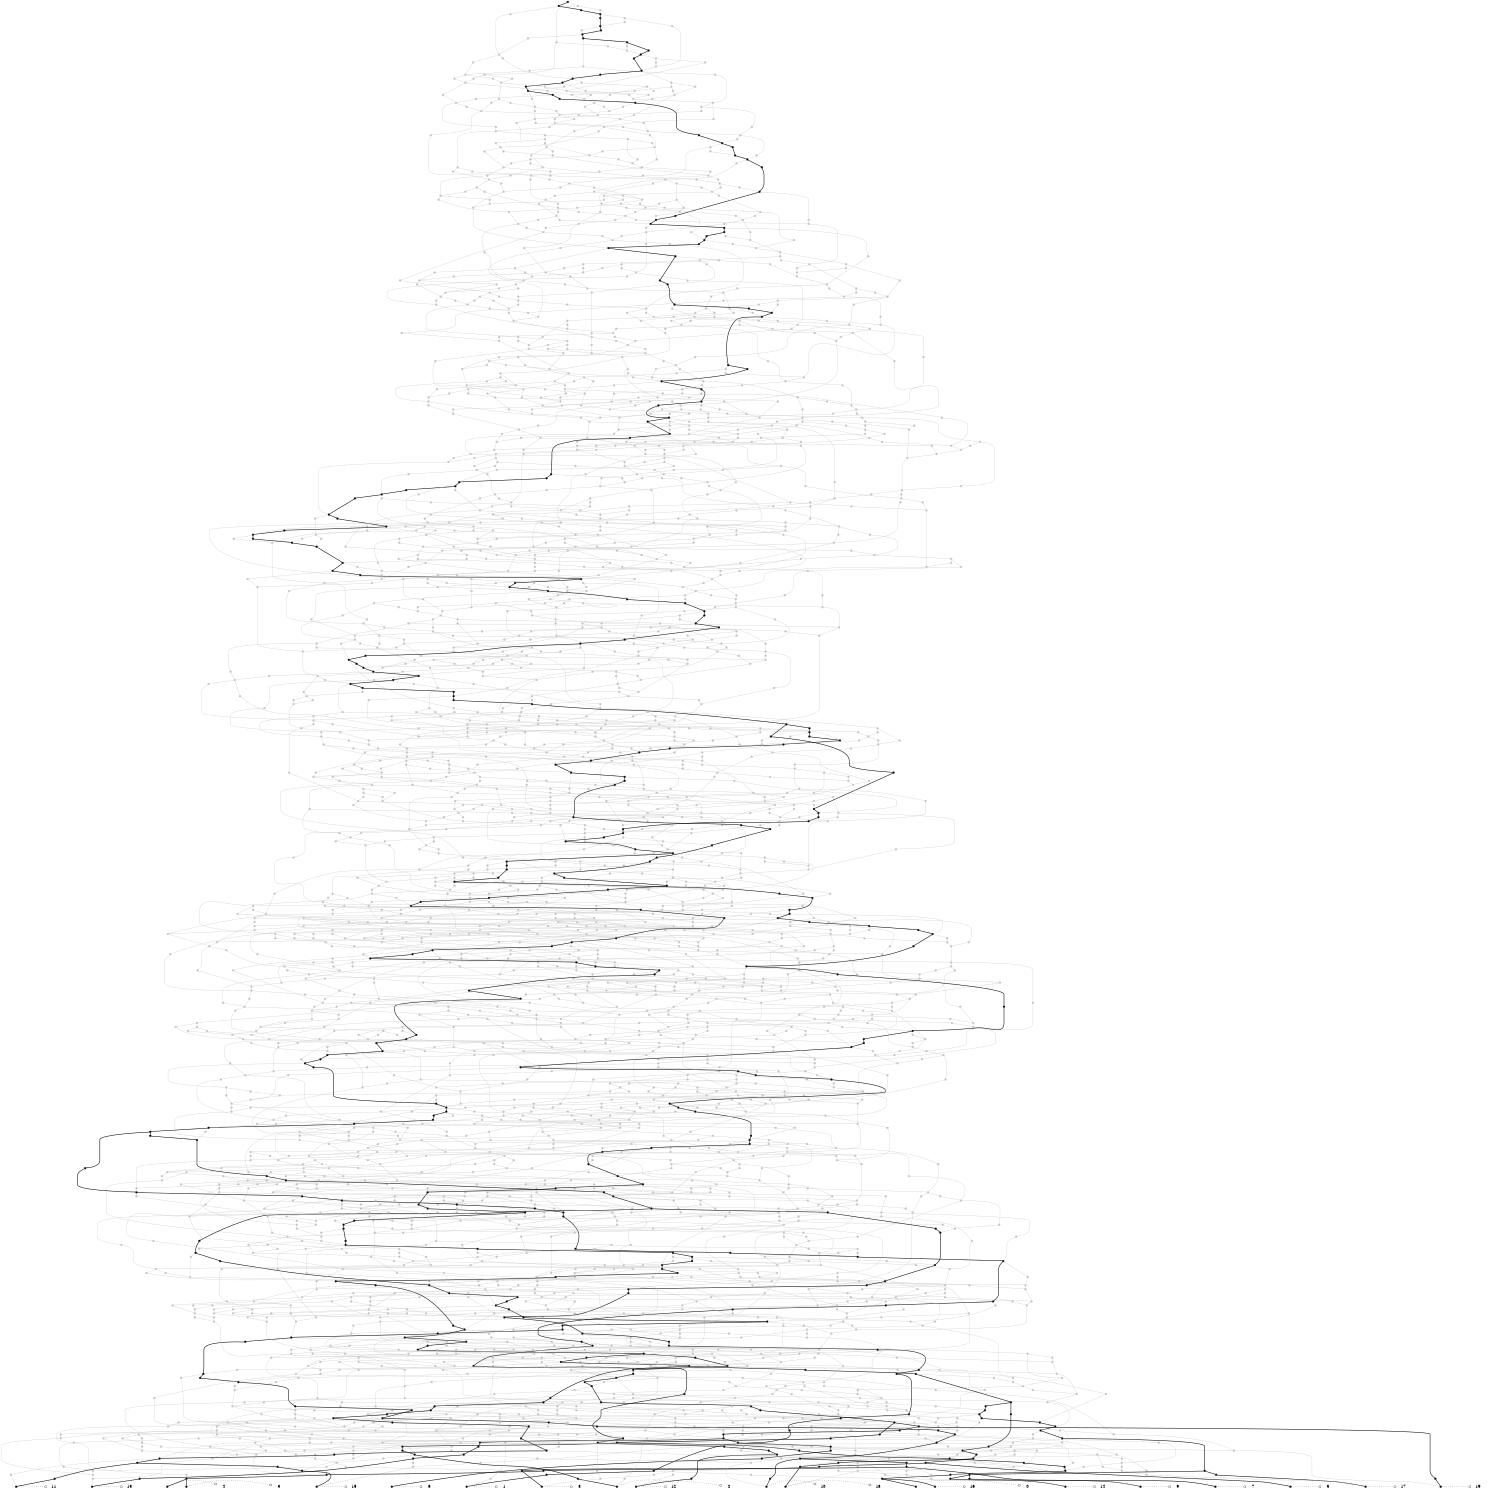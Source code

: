digraph G {fontsize=5;ranksep=0.02;ratio=fill;size="10,10";
edge[arrowhead=none];
{rank=same;1[shape=point] 2[shape=point] 3[shape=point] 4[shape=point] 5[shape=point] 6[shape=point] 7[shape=point] 8[shape=point] 9[shape=point] 10[shape=point] 11[shape=point] 12[shape=point] 13[shape=point] 14[shape=point] 15[shape=point] 16[shape=point] 17[shape=point] 18[shape=point] 19[shape=point] 20[shape=point] }
1[shape=point,width=0.10,height=0.10]
1->3310[style=dotted,arrowhead=odot,arrowsize=1];
3310[shape=plaintext,label="0"];
{rank=same; 1;3310}
2[shape=point,width=0.10,height=0.10]
2->3311[style=dotted,arrowhead=odot,arrowsize=1];
3311[shape=plaintext,label="1"];
{rank=same; 2;3311}
3[shape=point,width=0.10,height=0.10]
3->3312[style=dotted,arrowhead=odot,arrowsize=1];
3312[shape=plaintext,label="2"];
{rank=same; 3;3312}
4[shape=point,width=0.10,height=0.10]
4->3313[style=dotted,arrowhead=odot,arrowsize=1];
3313[shape=plaintext,label="3"];
{rank=same; 4;3313}
5[shape=point,width=0.10,height=0.10]
5->3314[style=dotted,arrowhead=odot,arrowsize=1];
3314[shape=plaintext,label="4"];
{rank=same; 5;3314}
6[shape=point,width=0.10,height=0.10]
6->3315[style=dotted,arrowhead=odot,arrowsize=1];
3315[shape=plaintext,label="5"];
{rank=same; 6;3315}
7[shape=point,width=0.10,height=0.10]
7->3316[style=dotted,arrowhead=odot,arrowsize=1];
3316[shape=plaintext,label="6"];
{rank=same; 7;3316}
8[shape=point,width=0.10,height=0.10]
8->3317[style=dotted,arrowhead=odot,arrowsize=1];
3317[shape=plaintext,label="7"];
{rank=same; 8;3317}
9[shape=point,width=0.10,height=0.10]
9->3318[style=dotted,arrowhead=odot,arrowsize=1];
3318[shape=plaintext,label="8"];
{rank=same; 9;3318}
10[shape=point,width=0.10,height=0.10]
10->3319[style=dotted,arrowhead=odot,arrowsize=1];
3319[shape=plaintext,label="9"];
{rank=same; 10;3319}
11[shape=point,width=0.10,height=0.10]
11->3320[style=dotted,arrowhead=odot,arrowsize=1];
3320[shape=plaintext,label="10"];
{rank=same; 11;3320}
12[shape=point,width=0.10,height=0.10]
12->3321[style=dotted,arrowhead=odot,arrowsize=1];
3321[shape=plaintext,label="11"];
{rank=same; 12;3321}
13[shape=point,width=0.10,height=0.10]
13->3322[style=dotted,arrowhead=odot,arrowsize=1];
3322[shape=plaintext,label="12"];
{rank=same; 13;3322}
14[shape=point,width=0.10,height=0.10]
14->3323[style=dotted,arrowhead=odot,arrowsize=1];
3323[shape=plaintext,label="13"];
{rank=same; 14;3323}
15[shape=point,width=0.10,height=0.10]
15->3324[style=dotted,arrowhead=odot,arrowsize=1];
3324[shape=plaintext,label="14"];
{rank=same; 15;3324}
16[shape=point,width=0.10,height=0.10]
16->3325[style=dotted,arrowhead=odot,arrowsize=1];
3325[shape=plaintext,label="15"];
{rank=same; 16;3325}
17[shape=point,width=0.10,height=0.10]
17->3326[style=dotted,arrowhead=odot,arrowsize=1];
3326[shape=plaintext,label="16"];
{rank=same; 17;3326}
18[shape=point,width=0.10,height=0.10]
18->3327[style=dotted,arrowhead=odot,arrowsize=1];
3327[shape=plaintext,label="17"];
{rank=same; 18;3327}
19[shape=point,width=0.10,height=0.10]
19->3328[style=dotted,arrowhead=odot,arrowsize=1];
3328[shape=plaintext,label="18"];
{rank=same; 19;3328}
20[shape=point,width=0.10,height=0.10]
20->3329[style=dotted,arrowhead=odot,arrowsize=1];
3329[shape=plaintext,label="19"];
{rank=same; 20;3329}
21[shape=point,width=0.10,height=0.10]
22[shape=point,width=0.10,height=0.10]
23[shape=point,width=0.10,height=0.10,color=gray]
24[shape=point,width=0.10,height=0.10]
25[shape=point,width=0.10,height=0.10,color=gray]
26[shape=point,width=0.10,height=0.10]
27[shape=point,width=0.10,height=0.10,color=gray]
28[shape=point,width=0.10,height=0.10]
29[shape=point,width=0.10,height=0.10]
30[shape=point,width=0.10,height=0.10]
31[shape=point,width=0.10,height=0.10]
32[shape=point,width=0.10,height=0.10,color=gray]
33[shape=point,width=0.10,height=0.10]
34[shape=point,width=0.10,height=0.10,color=gray]
35[shape=point,width=0.10,height=0.10]
36[shape=point,width=0.10,height=0.10,color=gray]
37[shape=point,width=0.10,height=0.10]
38[shape=point,width=0.10,height=0.10,color=gray]
39[shape=point,width=0.10,height=0.10]
40[shape=point,width=0.10,height=0.10,color=gray]
41[shape=point,width=0.10,height=0.10,color=gray]
42[shape=point,width=0.10,height=0.10,color=gray]
43[shape=point,width=0.10,height=0.10,color=gray]
44[shape=point,width=0.10,height=0.10,color=gray]
45[shape=point,width=0.10,height=0.10,color=gray]
46[shape=point,width=0.10,height=0.10,color=gray]
47[shape=point,width=0.10,height=0.10]
48[shape=point,width=0.10,height=0.10,color=gray]
49[shape=point,width=0.10,height=0.10]
50[shape=point,width=0.10,height=0.10,color=gray]
51[shape=point,width=0.10,height=0.10,color=gray]
52[shape=point,width=0.10,height=0.10,color=gray]
53[shape=point,width=0.10,height=0.10]
54[shape=point,width=0.10,height=0.10,color=gray]
55[shape=point,width=0.10,height=0.10]
56[shape=point,width=0.10,height=0.10,color=gray]
57[shape=point,width=0.10,height=0.10]
58[shape=point,width=0.10,height=0.10,color=gray]
59[shape=point,width=0.10,height=0.10,color=gray]
60[shape=point,width=0.10,height=0.10]
61[shape=point,width=0.10,height=0.10,color=gray]
62[shape=point,width=0.10,height=0.10]
63[shape=point,width=0.10,height=0.10,color=gray]
64[shape=point,width=0.10,height=0.10,color=gray]
65[shape=point,width=0.10,height=0.10,color=gray]
66[shape=point,width=0.10,height=0.10]
67[shape=point,width=0.10,height=0.10,color=gray]
68[shape=point,width=0.10,height=0.10,color=gray]
69[shape=point,width=0.10,height=0.10,color=gray]
70[shape=point,width=0.10,height=0.10]
71[shape=point,width=0.10,height=0.10,color=gray]
72[shape=point,width=0.10,height=0.10,color=gray]
73[shape=point,width=0.10,height=0.10,color=gray]
74[shape=point,width=0.10,height=0.10]
75[shape=point,width=0.10,height=0.10,color=gray]
76[shape=point,width=0.10,height=0.10]
77[shape=point,width=0.10,height=0.10,color=gray]
78[shape=point,width=0.10,height=0.10,color=gray]
79[shape=point,width=0.10,height=0.10,color=gray]
80[shape=point,width=0.10,height=0.10,color=gray]
81[shape=point,width=0.10,height=0.10]
82[shape=point,width=0.10,height=0.10,color=gray]
83[shape=point,width=0.10,height=0.10]
84[shape=point,width=0.10,height=0.10,color=gray]
85[shape=point,width=0.10,height=0.10,color=gray]
86[shape=point,width=0.10,height=0.10,color=gray]
87[shape=point,width=0.10,height=0.10,color=gray]
88[shape=point,width=0.10,height=0.10]
89[shape=point,width=0.10,height=0.10,color=gray]
90[shape=point,width=0.10,height=0.10,color=gray]
91[shape=point,width=0.10,height=0.10]
92[shape=point,width=0.10,height=0.10,color=gray]
93[shape=point,width=0.10,height=0.10,color=gray]
94[shape=point,width=0.10,height=0.10]
95[shape=point,width=0.10,height=0.10,color=gray]
96[shape=point,width=0.10,height=0.10]
97[shape=point,width=0.10,height=0.10]
98[shape=point,width=0.10,height=0.10,color=gray]
99[shape=point,width=0.10,height=0.10,color=gray]
100[shape=point,width=0.10,height=0.10]
101[shape=point,width=0.10,height=0.10,color=gray]
102[shape=point,width=0.10,height=0.10,color=gray]
103[shape=point,width=0.10,height=0.10]
104[shape=point,width=0.10,height=0.10,color=gray]
105[shape=point,width=0.10,height=0.10,color=gray]
106[shape=point,width=0.10,height=0.10,color=gray]
107[shape=point,width=0.10,height=0.10]
108[shape=point,width=0.10,height=0.10,color=gray]
109[shape=point,width=0.10,height=0.10,color=gray]
110[shape=point,width=0.10,height=0.10,color=gray]
111[shape=point,width=0.10,height=0.10,color=gray]
112[shape=point,width=0.10,height=0.10,color=gray]
113[shape=point,width=0.10,height=0.10]
114[shape=point,width=0.10,height=0.10,color=gray]
115[shape=point,width=0.10,height=0.10,color=gray]
116[shape=point,width=0.10,height=0.10]
117[shape=point,width=0.10,height=0.10,color=gray]
118[shape=point,width=0.10,height=0.10,color=gray]
119[shape=point,width=0.10,height=0.10,color=gray]
120[shape=point,width=0.10,height=0.10,color=gray]
121[shape=point,width=0.10,height=0.10,color=gray]
122[shape=point,width=0.10,height=0.10]
123[shape=point,width=0.10,height=0.10,color=gray]
124[shape=point,width=0.10,height=0.10,color=gray]
125[shape=point,width=0.10,height=0.10,color=gray]
126[shape=point,width=0.10,height=0.10]
127[shape=point,width=0.10,height=0.10]
128[shape=point,width=0.10,height=0.10]
129[shape=point,width=0.10,height=0.10,color=gray]
130[shape=point,width=0.10,height=0.10]
131[shape=point,width=0.10,height=0.10,color=gray]
132[shape=point,width=0.10,height=0.10]
133[shape=point,width=0.10,height=0.10,color=gray]
134[shape=point,width=0.10,height=0.10,color=gray]
135[shape=point,width=0.10,height=0.10,color=gray]
136[shape=point,width=0.10,height=0.10]
137[shape=point,width=0.10,height=0.10,color=gray]
138[shape=point,width=0.10,height=0.10,color=gray]
139[shape=point,width=0.10,height=0.10,color=gray]
140[shape=point,width=0.10,height=0.10]
141[shape=point,width=0.10,height=0.10,color=gray]
142[shape=point,width=0.10,height=0.10,color=gray]
143[shape=point,width=0.10,height=0.10]
144[shape=point,width=0.10,height=0.10,color=gray]
145[shape=point,width=0.10,height=0.10]
146[shape=point,width=0.10,height=0.10,color=gray]
147[shape=point,width=0.10,height=0.10,color=gray]
148[shape=point,width=0.10,height=0.10]
149[shape=point,width=0.10,height=0.10]
150[shape=point,width=0.10,height=0.10,color=gray]
151[shape=point,width=0.10,height=0.10,color=gray]
152[shape=point,width=0.10,height=0.10]
153[shape=point,width=0.10,height=0.10]
154[shape=point,width=0.10,height=0.10,color=gray]
155[shape=point,width=0.10,height=0.10,color=gray]
156[shape=point,width=0.10,height=0.10,color=gray]
157[shape=point,width=0.10,height=0.10]
158[shape=point,width=0.10,height=0.10,color=gray]
159[shape=point,width=0.10,height=0.10,color=gray]
160[shape=point,width=0.10,height=0.10,color=gray]
161[shape=point,width=0.10,height=0.10,color=gray]
162[shape=point,width=0.10,height=0.10,color=gray]
163[shape=point,width=0.10,height=0.10,color=gray]
164[shape=point,width=0.10,height=0.10]
165[shape=point,width=0.10,height=0.10,color=gray]
166[shape=point,width=0.10,height=0.10,color=gray]
167[shape=point,width=0.10,height=0.10]
168[shape=point,width=0.10,height=0.10,color=gray]
169[shape=point,width=0.10,height=0.10,color=gray]
170[shape=point,width=0.10,height=0.10]
171[shape=point,width=0.10,height=0.10,color=gray]
172[shape=point,width=0.10,height=0.10,color=gray]
173[shape=point,width=0.10,height=0.10]
174[shape=point,width=0.10,height=0.10,color=gray]
175[shape=point,width=0.10,height=0.10,color=gray]
176[shape=point,width=0.10,height=0.10,color=gray]
177[shape=point,width=0.10,height=0.10,color=gray]
178[shape=point,width=0.10,height=0.10]
179[shape=point,width=0.10,height=0.10,color=gray]
180[shape=point,width=0.10,height=0.10]
181[shape=point,width=0.10,height=0.10,color=gray]
182[shape=point,width=0.10,height=0.10]
183[shape=point,width=0.10,height=0.10,color=gray]
184[shape=point,width=0.10,height=0.10,color=gray]
185[shape=point,width=0.10,height=0.10,color=gray]
186[shape=point,width=0.10,height=0.10,color=gray]
187[shape=point,width=0.10,height=0.10]
188[shape=point,width=0.10,height=0.10]
189[shape=point,width=0.10,height=0.10,color=gray]
190[shape=point,width=0.10,height=0.10,color=gray]
191[shape=point,width=0.10,height=0.10,color=gray]
192[shape=point,width=0.10,height=0.10]
193[shape=point,width=0.10,height=0.10,color=gray]
194[shape=point,width=0.10,height=0.10,color=gray]
195[shape=point,width=0.10,height=0.10]
196[shape=point,width=0.10,height=0.10]
197[shape=point,width=0.10,height=0.10]
198[shape=point,width=0.10,height=0.10]
199[shape=point,width=0.10,height=0.10]
200[shape=point,width=0.10,height=0.10]
201[shape=point,width=0.10,height=0.10,color=gray]
202[shape=point,width=0.10,height=0.10,color=gray]
203[shape=point,width=0.10,height=0.10,color=gray]
204[shape=point,width=0.10,height=0.10,color=gray]
205[shape=point,width=0.10,height=0.10,color=gray]
206[shape=point,width=0.10,height=0.10,color=gray]
207[shape=point,width=0.10,height=0.10]
208[shape=point,width=0.10,height=0.10,color=gray]
209[shape=point,width=0.10,height=0.10,color=gray]
210[shape=point,width=0.10,height=0.10,color=gray]
211[shape=point,width=0.10,height=0.10,color=gray]
212[shape=point,width=0.10,height=0.10,color=gray]
213[shape=point,width=0.10,height=0.10,color=gray]
214[shape=point,width=0.10,height=0.10,color=gray]
215[shape=point,width=0.10,height=0.10,color=gray]
216[shape=point,width=0.10,height=0.10,color=gray]
217[shape=point,width=0.10,height=0.10,color=gray]
218[shape=point,width=0.10,height=0.10,color=gray]
219[shape=point,width=0.10,height=0.10]
220[shape=point,width=0.10,height=0.10,color=gray]
221[shape=point,width=0.10,height=0.10,color=gray]
222[shape=point,width=0.10,height=0.10,color=gray]
223[shape=point,width=0.10,height=0.10,color=gray]
224[shape=point,width=0.10,height=0.10,color=gray]
225[shape=point,width=0.10,height=0.10,color=gray]
226[shape=point,width=0.10,height=0.10,color=gray]
227[shape=point,width=0.10,height=0.10]
228[shape=point,width=0.10,height=0.10,color=gray]
229[shape=point,width=0.10,height=0.10,color=gray]
230[shape=point,width=0.10,height=0.10]
231[shape=point,width=0.10,height=0.10,color=gray]
232[shape=point,width=0.10,height=0.10]
233[shape=point,width=0.10,height=0.10,color=gray]
234[shape=point,width=0.10,height=0.10,color=gray]
235[shape=point,width=0.10,height=0.10,color=gray]
236[shape=point,width=0.10,height=0.10,color=gray]
237[shape=point,width=0.10,height=0.10,color=gray]
238[shape=point,width=0.10,height=0.10,color=gray]
239[shape=point,width=0.10,height=0.10,color=gray]
240[shape=point,width=0.10,height=0.10,color=gray]
241[shape=point,width=0.10,height=0.10,color=gray]
242[shape=point,width=0.10,height=0.10]
243[shape=point,width=0.10,height=0.10]
244[shape=point,width=0.10,height=0.10,color=gray]
245[shape=point,width=0.10,height=0.10,color=gray]
246[shape=point,width=0.10,height=0.10,color=gray]
247[shape=point,width=0.10,height=0.10,color=gray]
248[shape=point,width=0.10,height=0.10,color=gray]
249[shape=point,width=0.10,height=0.10,color=gray]
250[shape=point,width=0.10,height=0.10,color=gray]
251[shape=point,width=0.10,height=0.10,color=gray]
252[shape=point,width=0.10,height=0.10,color=gray]
253[shape=point,width=0.10,height=0.10,color=gray]
254[shape=point,width=0.10,height=0.10,color=gray]
255[shape=point,width=0.10,height=0.10]
256[shape=point,width=0.10,height=0.10,color=gray]
257[shape=point,width=0.10,height=0.10,color=gray]
258[shape=point,width=0.10,height=0.10,color=gray]
259[shape=point,width=0.10,height=0.10,color=gray]
260[shape=point,width=0.10,height=0.10,color=gray]
261[shape=point,width=0.10,height=0.10,color=gray]
262[shape=point,width=0.10,height=0.10,color=gray]
263[shape=point,width=0.10,height=0.10]
264[shape=point,width=0.10,height=0.10,color=gray]
265[shape=point,width=0.10,height=0.10,color=gray]
266[shape=point,width=0.10,height=0.10,color=gray]
267[shape=point,width=0.10,height=0.10]
268[shape=point,width=0.10,height=0.10,color=gray]
269[shape=point,width=0.10,height=0.10,color=gray]
270[shape=point,width=0.10,height=0.10,color=gray]
271[shape=point,width=0.10,height=0.10]
272[shape=point,width=0.10,height=0.10,color=gray]
273[shape=point,width=0.10,height=0.10,color=gray]
274[shape=point,width=0.10,height=0.10,color=gray]
275[shape=point,width=0.10,height=0.10,color=gray]
276[shape=point,width=0.10,height=0.10,color=gray]
277[shape=point,width=0.10,height=0.10]
278[shape=point,width=0.10,height=0.10,color=gray]
279[shape=point,width=0.10,height=0.10,color=gray]
280[shape=point,width=0.10,height=0.10,color=gray]
281[shape=point,width=0.10,height=0.10,color=gray]
282[shape=point,width=0.10,height=0.10,color=gray]
283[shape=point,width=0.10,height=0.10,color=gray]
284[shape=point,width=0.10,height=0.10,color=gray]
285[shape=point,width=0.10,height=0.10,color=gray]
286[shape=point,width=0.10,height=0.10]
287[shape=point,width=0.10,height=0.10,color=gray]
288[shape=point,width=0.10,height=0.10,color=gray]
289[shape=point,width=0.10,height=0.10]
290[shape=point,width=0.10,height=0.10,color=gray]
291[shape=point,width=0.10,height=0.10]
292[shape=point,width=0.10,height=0.10,color=gray]
293[shape=point,width=0.10,height=0.10,color=gray]
294[shape=point,width=0.10,height=0.10]
295[shape=point,width=0.10,height=0.10,color=gray]
296[shape=point,width=0.10,height=0.10,color=gray]
297[shape=point,width=0.10,height=0.10,color=gray]
298[shape=point,width=0.10,height=0.10]
299[shape=point,width=0.10,height=0.10]
300[shape=point,width=0.10,height=0.10,color=gray]
301[shape=point,width=0.10,height=0.10,color=gray]
302[shape=point,width=0.10,height=0.10,color=gray]
303[shape=point,width=0.10,height=0.10,color=gray]
304[shape=point,width=0.10,height=0.10,color=gray]
305[shape=point,width=0.10,height=0.10,color=gray]
306[shape=point,width=0.10,height=0.10,color=gray]
307[shape=point,width=0.10,height=0.10,color=gray]
308[shape=point,width=0.10,height=0.10,color=gray]
309[shape=point,width=0.10,height=0.10]
310[shape=point,width=0.10,height=0.10,color=gray]
311[shape=point,width=0.10,height=0.10,color=gray]
312[shape=point,width=0.10,height=0.10,color=gray]
313[shape=point,width=0.10,height=0.10,color=gray]
314[shape=point,width=0.10,height=0.10,color=gray]
315[shape=point,width=0.10,height=0.10,color=gray]
316[shape=point,width=0.10,height=0.10]
317[shape=point,width=0.10,height=0.10,color=gray]
318[shape=point,width=0.10,height=0.10,color=gray]
319[shape=point,width=0.10,height=0.10,color=gray]
320[shape=point,width=0.10,height=0.10,color=gray]
321[shape=point,width=0.10,height=0.10,color=gray]
322[shape=point,width=0.10,height=0.10,color=gray]
323[shape=point,width=0.10,height=0.10,color=gray]
324[shape=point,width=0.10,height=0.10,color=gray]
325[shape=point,width=0.10,height=0.10,color=gray]
326[shape=point,width=0.10,height=0.10,color=gray]
327[shape=point,width=0.10,height=0.10,color=gray]
328[shape=point,width=0.10,height=0.10]
329[shape=point,width=0.10,height=0.10,color=gray]
330[shape=point,width=0.10,height=0.10,color=gray]
331[shape=point,width=0.10,height=0.10]
332[shape=point,width=0.10,height=0.10,color=gray]
333[shape=point,width=0.10,height=0.10,color=gray]
334[shape=point,width=0.10,height=0.10]
335[shape=point,width=0.10,height=0.10,color=gray]
336[shape=point,width=0.10,height=0.10,color=gray]
337[shape=point,width=0.10,height=0.10,color=gray]
338[shape=point,width=0.10,height=0.10]
339[shape=point,width=0.10,height=0.10,color=gray]
340[shape=point,width=0.10,height=0.10,color=gray]
341[shape=point,width=0.10,height=0.10,color=gray]
342[shape=point,width=0.10,height=0.10,color=gray]
343[shape=point,width=0.10,height=0.10,color=gray]
344[shape=point,width=0.10,height=0.10,color=gray]
345[shape=point,width=0.10,height=0.10,color=gray]
346[shape=point,width=0.10,height=0.10,color=gray]
347[shape=point,width=0.10,height=0.10,color=gray]
348[shape=point,width=0.10,height=0.10,color=gray]
349[shape=point,width=0.10,height=0.10,color=gray]
350[shape=point,width=0.10,height=0.10,color=gray]
351[shape=point,width=0.10,height=0.10,color=gray]
352[shape=point,width=0.10,height=0.10,color=gray]
353[shape=point,width=0.10,height=0.10,color=gray]
354[shape=point,width=0.10,height=0.10]
355[shape=point,width=0.10,height=0.10,color=gray]
356[shape=point,width=0.10,height=0.10,color=gray]
357[shape=point,width=0.10,height=0.10,color=gray]
358[shape=point,width=0.10,height=0.10,color=gray]
359[shape=point,width=0.10,height=0.10]
360[shape=point,width=0.10,height=0.10,color=gray]
361[shape=point,width=0.10,height=0.10,color=gray]
362[shape=point,width=0.10,height=0.10]
363[shape=point,width=0.10,height=0.10,color=gray]
364[shape=point,width=0.10,height=0.10,color=gray]
365[shape=point,width=0.10,height=0.10,color=gray]
366[shape=point,width=0.10,height=0.10,color=gray]
367[shape=point,width=0.10,height=0.10,color=gray]
368[shape=point,width=0.10,height=0.10,color=gray]
369[shape=point,width=0.10,height=0.10]
370[shape=point,width=0.10,height=0.10,color=gray]
371[shape=point,width=0.10,height=0.10,color=gray]
372[shape=point,width=0.10,height=0.10]
373[shape=point,width=0.10,height=0.10,color=gray]
374[shape=point,width=0.10,height=0.10,color=gray]
375[shape=point,width=0.10,height=0.10]
376[shape=point,width=0.10,height=0.10,color=gray]
377[shape=point,width=0.10,height=0.10,color=gray]
378[shape=point,width=0.10,height=0.10]
379[shape=point,width=0.10,height=0.10,color=gray]
380[shape=point,width=0.10,height=0.10,color=gray]
381[shape=point,width=0.10,height=0.10]
382[shape=point,width=0.10,height=0.10]
383[shape=point,width=0.10,height=0.10,color=gray]
384[shape=point,width=0.10,height=0.10,color=gray]
385[shape=point,width=0.10,height=0.10,color=gray]
386[shape=point,width=0.10,height=0.10,color=gray]
387[shape=point,width=0.10,height=0.10]
388[shape=point,width=0.10,height=0.10]
389[shape=point,width=0.10,height=0.10,color=gray]
390[shape=point,width=0.10,height=0.10,color=gray]
391[shape=point,width=0.10,height=0.10,color=gray]
392[shape=point,width=0.10,height=0.10,color=gray]
393[shape=point,width=0.10,height=0.10,color=gray]
394[shape=point,width=0.10,height=0.10,color=gray]
395[shape=point,width=0.10,height=0.10]
396[shape=point,width=0.10,height=0.10,color=gray]
397[shape=point,width=0.10,height=0.10,color=gray]
398[shape=point,width=0.10,height=0.10,color=gray]
399[shape=point,width=0.10,height=0.10,color=gray]
400[shape=point,width=0.10,height=0.10,color=gray]
401[shape=point,width=0.10,height=0.10,color=gray]
402[shape=point,width=0.10,height=0.10]
403[shape=point,width=0.10,height=0.10]
404[shape=point,width=0.10,height=0.10,color=gray]
405[shape=point,width=0.10,height=0.10,color=gray]
406[shape=point,width=0.10,height=0.10,color=gray]
407[shape=point,width=0.10,height=0.10]
408[shape=point,width=0.10,height=0.10,color=gray]
409[shape=point,width=0.10,height=0.10,color=gray]
410[shape=point,width=0.10,height=0.10,color=gray]
411[shape=point,width=0.10,height=0.10,color=gray]
412[shape=point,width=0.10,height=0.10,color=gray]
413[shape=point,width=0.10,height=0.10,color=gray]
414[shape=point,width=0.10,height=0.10,color=gray]
415[shape=point,width=0.10,height=0.10,color=gray]
416[shape=point,width=0.10,height=0.10,color=gray]
417[shape=point,width=0.10,height=0.10,color=gray]
418[shape=point,width=0.10,height=0.10]
419[shape=point,width=0.10,height=0.10,color=gray]
420[shape=point,width=0.10,height=0.10,color=gray]
421[shape=point,width=0.10,height=0.10,color=gray]
422[shape=point,width=0.10,height=0.10,color=gray]
423[shape=point,width=0.10,height=0.10,color=gray]
424[shape=point,width=0.10,height=0.10]
425[shape=point,width=0.10,height=0.10,color=gray]
426[shape=point,width=0.10,height=0.10,color=gray]
427[shape=point,width=0.10,height=0.10]
428[shape=point,width=0.10,height=0.10]
429[shape=point,width=0.10,height=0.10,color=gray]
430[shape=point,width=0.10,height=0.10]
431[shape=point,width=0.10,height=0.10,color=gray]
432[shape=point,width=0.10,height=0.10,color=gray]
433[shape=point,width=0.10,height=0.10,color=gray]
434[shape=point,width=0.10,height=0.10]
435[shape=point,width=0.10,height=0.10]
436[shape=point,width=0.10,height=0.10,color=gray]
437[shape=point,width=0.10,height=0.10]
438[shape=point,width=0.10,height=0.10,color=gray]
439[shape=point,width=0.10,height=0.10,color=gray]
440[shape=point,width=0.10,height=0.10,color=gray]
441[shape=point,width=0.10,height=0.10,color=gray]
442[shape=point,width=0.10,height=0.10,color=gray]
443[shape=point,width=0.10,height=0.10,color=gray]
444[shape=point,width=0.10,height=0.10,color=gray]
445[shape=point,width=0.10,height=0.10,color=gray]
446[shape=point,width=0.10,height=0.10]
447[shape=point,width=0.10,height=0.10,color=gray]
448[shape=point,width=0.10,height=0.10,color=gray]
449[shape=point,width=0.10,height=0.10,color=gray]
450[shape=point,width=0.10,height=0.10,color=gray]
451[shape=point,width=0.10,height=0.10,color=gray]
452[shape=point,width=0.10,height=0.10,color=gray]
453[shape=point,width=0.10,height=0.10,color=gray]
454[shape=point,width=0.10,height=0.10,color=gray]
455[shape=point,width=0.10,height=0.10,color=gray]
456[shape=point,width=0.10,height=0.10,color=gray]
457[shape=point,width=0.10,height=0.10,color=gray]
458[shape=point,width=0.10,height=0.10,color=gray]
459[shape=point,width=0.10,height=0.10]
460[shape=point,width=0.10,height=0.10,color=gray]
461[shape=point,width=0.10,height=0.10,color=gray]
462[shape=point,width=0.10,height=0.10,color=gray]
463[shape=point,width=0.10,height=0.10,color=gray]
464[shape=point,width=0.10,height=0.10,color=gray]
465[shape=point,width=0.10,height=0.10,color=gray]
466[shape=point,width=0.10,height=0.10,color=gray]
467[shape=point,width=0.10,height=0.10,color=gray]
468[shape=point,width=0.10,height=0.10]
469[shape=point,width=0.10,height=0.10,color=gray]
470[shape=point,width=0.10,height=0.10,color=gray]
471[shape=point,width=0.10,height=0.10]
472[shape=point,width=0.10,height=0.10,color=gray]
473[shape=point,width=0.10,height=0.10,color=gray]
474[shape=point,width=0.10,height=0.10,color=gray]
475[shape=point,width=0.10,height=0.10,color=gray]
476[shape=point,width=0.10,height=0.10,color=gray]
477[shape=point,width=0.10,height=0.10]
478[shape=point,width=0.10,height=0.10]
479[shape=point,width=0.10,height=0.10,color=gray]
480[shape=point,width=0.10,height=0.10,color=gray]
481[shape=point,width=0.10,height=0.10]
482[shape=point,width=0.10,height=0.10]
483[shape=point,width=0.10,height=0.10,color=gray]
484[shape=point,width=0.10,height=0.10,color=gray]
485[shape=point,width=0.10,height=0.10,color=gray]
486[shape=point,width=0.10,height=0.10,color=gray]
487[shape=point,width=0.10,height=0.10,color=gray]
488[shape=point,width=0.10,height=0.10,color=gray]
489[shape=point,width=0.10,height=0.10]
490[shape=point,width=0.10,height=0.10,color=gray]
491[shape=point,width=0.10,height=0.10,color=gray]
492[shape=point,width=0.10,height=0.10,color=gray]
493[shape=point,width=0.10,height=0.10,color=gray]
494[shape=point,width=0.10,height=0.10,color=gray]
495[shape=point,width=0.10,height=0.10,color=gray]
496[shape=point,width=0.10,height=0.10,color=gray]
497[shape=point,width=0.10,height=0.10,color=gray]
498[shape=point,width=0.10,height=0.10,color=gray]
499[shape=point,width=0.10,height=0.10,color=gray]
500[shape=point,width=0.10,height=0.10,color=gray]
501[shape=point,width=0.10,height=0.10,color=gray]
502[shape=point,width=0.10,height=0.10,color=gray]
503[shape=point,width=0.10,height=0.10]
504[shape=point,width=0.10,height=0.10,color=gray]
505[shape=point,width=0.10,height=0.10,color=gray]
506[shape=point,width=0.10,height=0.10]
507[shape=point,width=0.10,height=0.10,color=gray]
508[shape=point,width=0.10,height=0.10,color=gray]
509[shape=point,width=0.10,height=0.10,color=gray]
510[shape=point,width=0.10,height=0.10,color=gray]
511[shape=point,width=0.10,height=0.10,color=gray]
512[shape=point,width=0.10,height=0.10,color=gray]
513[shape=point,width=0.10,height=0.10,color=gray]
514[shape=point,width=0.10,height=0.10]
515[shape=point,width=0.10,height=0.10,color=gray]
516[shape=point,width=0.10,height=0.10,color=gray]
517[shape=point,width=0.10,height=0.10,color=gray]
518[shape=point,width=0.10,height=0.10,color=gray]
519[shape=point,width=0.10,height=0.10,color=gray]
520[shape=point,width=0.10,height=0.10]
521[shape=point,width=0.10,height=0.10,color=gray]
522[shape=point,width=0.10,height=0.10,color=gray]
523[shape=point,width=0.10,height=0.10,color=gray]
524[shape=point,width=0.10,height=0.10,color=gray]
525[shape=point,width=0.10,height=0.10,color=gray]
526[shape=point,width=0.10,height=0.10,color=gray]
527[shape=point,width=0.10,height=0.10,color=gray]
528[shape=point,width=0.10,height=0.10,color=gray]
529[shape=point,width=0.10,height=0.10,color=gray]
530[shape=point,width=0.10,height=0.10]
531[shape=point,width=0.10,height=0.10,color=gray]
532[shape=point,width=0.10,height=0.10,color=gray]
533[shape=point,width=0.10,height=0.10,color=gray]
534[shape=point,width=0.10,height=0.10,color=gray]
535[shape=point,width=0.10,height=0.10]
536[shape=point,width=0.10,height=0.10]
537[shape=point,width=0.10,height=0.10,color=gray]
538[shape=point,width=0.10,height=0.10,color=gray]
539[shape=point,width=0.10,height=0.10]
540[shape=point,width=0.10,height=0.10,color=gray]
541[shape=point,width=0.10,height=0.10,color=gray]
542[shape=point,width=0.10,height=0.10,color=gray]
543[shape=point,width=0.10,height=0.10,color=gray]
544[shape=point,width=0.10,height=0.10,color=gray]
545[shape=point,width=0.10,height=0.10,color=gray]
546[shape=point,width=0.10,height=0.10,color=gray]
547[shape=point,width=0.10,height=0.10,color=gray]
548[shape=point,width=0.10,height=0.10,color=gray]
549[shape=point,width=0.10,height=0.10]
550[shape=point,width=0.10,height=0.10,color=gray]
551[shape=point,width=0.10,height=0.10,color=gray]
552[shape=point,width=0.10,height=0.10,color=gray]
553[shape=point,width=0.10,height=0.10]
554[shape=point,width=0.10,height=0.10,color=gray]
555[shape=point,width=0.10,height=0.10,color=gray]
556[shape=point,width=0.10,height=0.10,color=gray]
557[shape=point,width=0.10,height=0.10,color=gray]
558[shape=point,width=0.10,height=0.10,color=gray]
559[shape=point,width=0.10,height=0.10,color=gray]
560[shape=point,width=0.10,height=0.10,color=gray]
561[shape=point,width=0.10,height=0.10,color=gray]
562[shape=point,width=0.10,height=0.10,color=gray]
563[shape=point,width=0.10,height=0.10,color=gray]
564[shape=point,width=0.10,height=0.10,color=gray]
565[shape=point,width=0.10,height=0.10,color=gray]
566[shape=point,width=0.10,height=0.10,color=gray]
567[shape=point,width=0.10,height=0.10]
568[shape=point,width=0.10,height=0.10,color=gray]
569[shape=point,width=0.10,height=0.10,color=gray]
570[shape=point,width=0.10,height=0.10]
571[shape=point,width=0.10,height=0.10,color=gray]
572[shape=point,width=0.10,height=0.10,color=gray]
573[shape=point,width=0.10,height=0.10,color=gray]
574[shape=point,width=0.10,height=0.10,color=gray]
575[shape=point,width=0.10,height=0.10,color=gray]
576[shape=point,width=0.10,height=0.10,color=gray]
577[shape=point,width=0.10,height=0.10,color=gray]
578[shape=point,width=0.10,height=0.10]
579[shape=point,width=0.10,height=0.10,color=gray]
580[shape=point,width=0.10,height=0.10,color=gray]
581[shape=point,width=0.10,height=0.10]
582[shape=point,width=0.10,height=0.10,color=gray]
583[shape=point,width=0.10,height=0.10,color=gray]
584[shape=point,width=0.10,height=0.10,color=gray]
585[shape=point,width=0.10,height=0.10]
586[shape=point,width=0.10,height=0.10,color=gray]
587[shape=point,width=0.10,height=0.10,color=gray]
588[shape=point,width=0.10,height=0.10,color=gray]
589[shape=point,width=0.10,height=0.10,color=gray]
590[shape=point,width=0.10,height=0.10,color=gray]
591[shape=point,width=0.10,height=0.10,color=gray]
592[shape=point,width=0.10,height=0.10,color=gray]
593[shape=point,width=0.10,height=0.10]
594[shape=point,width=0.10,height=0.10]
595[shape=point,width=0.10,height=0.10,color=gray]
596[shape=point,width=0.10,height=0.10,color=gray]
597[shape=point,width=0.10,height=0.10,color=gray]
598[shape=point,width=0.10,height=0.10,color=gray]
599[shape=point,width=0.10,height=0.10,color=gray]
600[shape=point,width=0.10,height=0.10,color=gray]
601[shape=point,width=0.10,height=0.10,color=gray]
602[shape=point,width=0.10,height=0.10,color=gray]
603[shape=point,width=0.10,height=0.10,color=gray]
604[shape=point,width=0.10,height=0.10]
605[shape=point,width=0.10,height=0.10,color=gray]
606[shape=point,width=0.10,height=0.10,color=gray]
607[shape=point,width=0.10,height=0.10,color=gray]
608[shape=point,width=0.10,height=0.10,color=gray]
609[shape=point,width=0.10,height=0.10,color=gray]
610[shape=point,width=0.10,height=0.10,color=gray]
611[shape=point,width=0.10,height=0.10,color=gray]
612[shape=point,width=0.10,height=0.10,color=gray]
613[shape=point,width=0.10,height=0.10,color=gray]
614[shape=point,width=0.10,height=0.10,color=gray]
615[shape=point,width=0.10,height=0.10,color=gray]
616[shape=point,width=0.10,height=0.10,color=gray]
617[shape=point,width=0.10,height=0.10,color=gray]
618[shape=point,width=0.10,height=0.10,color=gray]
619[shape=point,width=0.10,height=0.10]
620[shape=point,width=0.10,height=0.10,color=gray]
621[shape=point,width=0.10,height=0.10,color=gray]
622[shape=point,width=0.10,height=0.10]
623[shape=point,width=0.10,height=0.10,color=gray]
624[shape=point,width=0.10,height=0.10]
625[shape=point,width=0.10,height=0.10,color=gray]
626[shape=point,width=0.10,height=0.10,color=gray]
627[shape=point,width=0.10,height=0.10,color=gray]
628[shape=point,width=0.10,height=0.10]
629[shape=point,width=0.10,height=0.10,color=gray]
630[shape=point,width=0.10,height=0.10]
631[shape=point,width=0.10,height=0.10,color=gray]
632[shape=point,width=0.10,height=0.10,color=gray]
633[shape=point,width=0.10,height=0.10,color=gray]
634[shape=point,width=0.10,height=0.10,color=gray]
635[shape=point,width=0.10,height=0.10]
636[shape=point,width=0.10,height=0.10,color=gray]
637[shape=point,width=0.10,height=0.10,color=gray]
638[shape=point,width=0.10,height=0.10,color=gray]
639[shape=point,width=0.10,height=0.10,color=gray]
640[shape=point,width=0.10,height=0.10,color=gray]
641[shape=point,width=0.10,height=0.10,color=gray]
642[shape=point,width=0.10,height=0.10,color=gray]
643[shape=point,width=0.10,height=0.10,color=gray]
644[shape=point,width=0.10,height=0.10,color=gray]
645[shape=point,width=0.10,height=0.10,color=gray]
646[shape=point,width=0.10,height=0.10,color=gray]
647[shape=point,width=0.10,height=0.10,color=gray]
648[shape=point,width=0.10,height=0.10,color=gray]
649[shape=point,width=0.10,height=0.10,color=gray]
650[shape=point,width=0.10,height=0.10,color=gray]
651[shape=point,width=0.10,height=0.10]
652[shape=point,width=0.10,height=0.10,color=gray]
653[shape=point,width=0.10,height=0.10,color=gray]
654[shape=point,width=0.10,height=0.10,color=gray]
655[shape=point,width=0.10,height=0.10,color=gray]
656[shape=point,width=0.10,height=0.10,color=gray]
657[shape=point,width=0.10,height=0.10,color=gray]
658[shape=point,width=0.10,height=0.10,color=gray]
659[shape=point,width=0.10,height=0.10,color=gray]
660[shape=point,width=0.10,height=0.10,color=gray]
661[shape=point,width=0.10,height=0.10,color=gray]
662[shape=point,width=0.10,height=0.10,color=gray]
663[shape=point,width=0.10,height=0.10,color=gray]
664[shape=point,width=0.10,height=0.10,color=gray]
665[shape=point,width=0.10,height=0.10,color=gray]
666[shape=point,width=0.10,height=0.10,color=gray]
667[shape=point,width=0.10,height=0.10]
668[shape=point,width=0.10,height=0.10,color=gray]
669[shape=point,width=0.10,height=0.10,color=gray]
670[shape=point,width=0.10,height=0.10,color=gray]
671[shape=point,width=0.10,height=0.10,color=gray]
672[shape=point,width=0.10,height=0.10,color=gray]
673[shape=point,width=0.10,height=0.10,color=gray]
674[shape=point,width=0.10,height=0.10,color=gray]
675[shape=point,width=0.10,height=0.10,color=gray]
676[shape=point,width=0.10,height=0.10,color=gray]
677[shape=point,width=0.10,height=0.10,color=gray]
678[shape=point,width=0.10,height=0.10,color=gray]
679[shape=point,width=0.10,height=0.10,color=gray]
680[shape=point,width=0.10,height=0.10,color=gray]
681[shape=point,width=0.10,height=0.10,color=gray]
682[shape=point,width=0.10,height=0.10,color=gray]
683[shape=point,width=0.10,height=0.10,color=gray]
684[shape=point,width=0.10,height=0.10,color=gray]
685[shape=point,width=0.10,height=0.10]
686[shape=point,width=0.10,height=0.10,color=gray]
687[shape=point,width=0.10,height=0.10,color=gray]
688[shape=point,width=0.10,height=0.10,color=gray]
689[shape=point,width=0.10,height=0.10,color=gray]
690[shape=point,width=0.10,height=0.10,color=gray]
691[shape=point,width=0.10,height=0.10]
692[shape=point,width=0.10,height=0.10,color=gray]
693[shape=point,width=0.10,height=0.10,color=gray]
694[shape=point,width=0.10,height=0.10,color=gray]
695[shape=point,width=0.10,height=0.10,color=gray]
696[shape=point,width=0.10,height=0.10]
697[shape=point,width=0.10,height=0.10,color=gray]
698[shape=point,width=0.10,height=0.10,color=gray]
699[shape=point,width=0.10,height=0.10,color=gray]
700[shape=point,width=0.10,height=0.10]
701[shape=point,width=0.10,height=0.10,color=gray]
702[shape=point,width=0.10,height=0.10,color=gray]
703[shape=point,width=0.10,height=0.10,color=gray]
704[shape=point,width=0.10,height=0.10,color=gray]
705[shape=point,width=0.10,height=0.10,color=gray]
706[shape=point,width=0.10,height=0.10,color=gray]
707[shape=point,width=0.10,height=0.10]
708[shape=point,width=0.10,height=0.10,color=gray]
709[shape=point,width=0.10,height=0.10,color=gray]
710[shape=point,width=0.10,height=0.10,color=gray]
711[shape=point,width=0.10,height=0.10,color=gray]
712[shape=point,width=0.10,height=0.10,color=gray]
713[shape=point,width=0.10,height=0.10]
714[shape=point,width=0.10,height=0.10,color=gray]
715[shape=point,width=0.10,height=0.10,color=gray]
716[shape=point,width=0.10,height=0.10,color=gray]
717[shape=point,width=0.10,height=0.10,color=gray]
718[shape=point,width=0.10,height=0.10,color=gray]
719[shape=point,width=0.10,height=0.10,color=gray]
720[shape=point,width=0.10,height=0.10]
721[shape=point,width=0.10,height=0.10,color=gray]
722[shape=point,width=0.10,height=0.10,color=gray]
723[shape=point,width=0.10,height=0.10]
724[shape=point,width=0.10,height=0.10,color=gray]
725[shape=point,width=0.10,height=0.10]
726[shape=point,width=0.10,height=0.10,color=gray]
727[shape=point,width=0.10,height=0.10,color=gray]
728[shape=point,width=0.10,height=0.10,color=gray]
729[shape=point,width=0.10,height=0.10,color=gray]
730[shape=point,width=0.10,height=0.10,color=gray]
731[shape=point,width=0.10,height=0.10,color=gray]
732[shape=point,width=0.10,height=0.10,color=gray]
733[shape=point,width=0.10,height=0.10,color=gray]
734[shape=point,width=0.10,height=0.10,color=gray]
735[shape=point,width=0.10,height=0.10,color=gray]
736[shape=point,width=0.10,height=0.10,color=gray]
737[shape=point,width=0.10,height=0.10,color=gray]
738[shape=point,width=0.10,height=0.10,color=gray]
739[shape=point,width=0.10,height=0.10,color=gray]
740[shape=point,width=0.10,height=0.10,color=gray]
741[shape=point,width=0.10,height=0.10]
742[shape=point,width=0.10,height=0.10,color=gray]
743[shape=point,width=0.10,height=0.10,color=gray]
744[shape=point,width=0.10,height=0.10]
745[shape=point,width=0.10,height=0.10,color=gray]
746[shape=point,width=0.10,height=0.10]
747[shape=point,width=0.10,height=0.10,color=gray]
748[shape=point,width=0.10,height=0.10,color=gray]
749[shape=point,width=0.10,height=0.10,color=gray]
750[shape=point,width=0.10,height=0.10]
751[shape=point,width=0.10,height=0.10,color=gray]
752[shape=point,width=0.10,height=0.10,color=gray]
753[shape=point,width=0.10,height=0.10,color=gray]
754[shape=point,width=0.10,height=0.10,color=gray]
755[shape=point,width=0.10,height=0.10,color=gray]
756[shape=point,width=0.10,height=0.10,color=gray]
757[shape=point,width=0.10,height=0.10,color=gray]
758[shape=point,width=0.10,height=0.10,color=gray]
759[shape=point,width=0.10,height=0.10,color=gray]
760[shape=point,width=0.10,height=0.10,color=gray]
761[shape=point,width=0.10,height=0.10,color=gray]
762[shape=point,width=0.10,height=0.10,color=gray]
763[shape=point,width=0.10,height=0.10,color=gray]
764[shape=point,width=0.10,height=0.10,color=gray]
765[shape=point,width=0.10,height=0.10,color=gray]
766[shape=point,width=0.10,height=0.10,color=gray]
767[shape=point,width=0.10,height=0.10,color=gray]
768[shape=point,width=0.10,height=0.10,color=gray]
769[shape=point,width=0.10,height=0.10,color=gray]
770[shape=point,width=0.10,height=0.10,color=gray]
771[shape=point,width=0.10,height=0.10,color=gray]
772[shape=point,width=0.10,height=0.10,color=gray]
773[shape=point,width=0.10,height=0.10,color=gray]
774[shape=point,width=0.10,height=0.10,color=gray]
775[shape=point,width=0.10,height=0.10]
776[shape=point,width=0.10,height=0.10,color=gray]
777[shape=point,width=0.10,height=0.10,color=gray]
778[shape=point,width=0.10,height=0.10,color=gray]
779[shape=point,width=0.10,height=0.10,color=gray]
780[shape=point,width=0.10,height=0.10,color=gray]
781[shape=point,width=0.10,height=0.10]
782[shape=point,width=0.10,height=0.10,color=gray]
783[shape=point,width=0.10,height=0.10,color=gray]
784[shape=point,width=0.10,height=0.10,color=gray]
785[shape=point,width=0.10,height=0.10,color=gray]
786[shape=point,width=0.10,height=0.10,color=gray]
787[shape=point,width=0.10,height=0.10,color=gray]
788[shape=point,width=0.10,height=0.10]
789[shape=point,width=0.10,height=0.10,color=gray]
790[shape=point,width=0.10,height=0.10]
791[shape=point,width=0.10,height=0.10,color=gray]
792[shape=point,width=0.10,height=0.10,color=gray]
793[shape=point,width=0.10,height=0.10,color=gray]
794[shape=point,width=0.10,height=0.10,color=gray]
795[shape=point,width=0.10,height=0.10,color=gray]
796[shape=point,width=0.10,height=0.10,color=gray]
797[shape=point,width=0.10,height=0.10,color=gray]
798[shape=point,width=0.10,height=0.10]
799[shape=point,width=0.10,height=0.10,color=gray]
800[shape=point,width=0.10,height=0.10,color=gray]
801[shape=point,width=0.10,height=0.10,color=gray]
802[shape=point,width=0.10,height=0.10,color=gray]
803[shape=point,width=0.10,height=0.10,color=gray]
804[shape=point,width=0.10,height=0.10,color=gray]
805[shape=point,width=0.10,height=0.10,color=gray]
806[shape=point,width=0.10,height=0.10,color=gray]
807[shape=point,width=0.10,height=0.10,color=gray]
808[shape=point,width=0.10,height=0.10]
809[shape=point,width=0.10,height=0.10,color=gray]
810[shape=point,width=0.10,height=0.10,color=gray]
811[shape=point,width=0.10,height=0.10,color=gray]
812[shape=point,width=0.10,height=0.10]
813[shape=point,width=0.10,height=0.10,color=gray]
814[shape=point,width=0.10,height=0.10,color=gray]
815[shape=point,width=0.10,height=0.10,color=gray]
816[shape=point,width=0.10,height=0.10,color=gray]
817[shape=point,width=0.10,height=0.10,color=gray]
818[shape=point,width=0.10,height=0.10,color=gray]
819[shape=point,width=0.10,height=0.10,color=gray]
820[shape=point,width=0.10,height=0.10,color=gray]
821[shape=point,width=0.10,height=0.10,color=gray]
822[shape=point,width=0.10,height=0.10,color=gray]
823[shape=point,width=0.10,height=0.10,color=gray]
824[shape=point,width=0.10,height=0.10,color=gray]
825[shape=point,width=0.10,height=0.10,color=gray]
826[shape=point,width=0.10,height=0.10,color=gray]
827[shape=point,width=0.10,height=0.10,color=gray]
828[shape=point,width=0.10,height=0.10,color=gray]
829[shape=point,width=0.10,height=0.10,color=gray]
830[shape=point,width=0.10,height=0.10,color=gray]
831[shape=point,width=0.10,height=0.10]
832[shape=point,width=0.10,height=0.10,color=gray]
833[shape=point,width=0.10,height=0.10,color=gray]
834[shape=point,width=0.10,height=0.10]
835[shape=point,width=0.10,height=0.10,color=gray]
836[shape=point,width=0.10,height=0.10,color=gray]
837[shape=point,width=0.10,height=0.10]
838[shape=point,width=0.10,height=0.10,color=gray]
839[shape=point,width=0.10,height=0.10,color=gray]
840[shape=point,width=0.10,height=0.10,color=gray]
841[shape=point,width=0.10,height=0.10,color=gray]
842[shape=point,width=0.10,height=0.10,color=gray]
843[shape=point,width=0.10,height=0.10,color=gray]
844[shape=point,width=0.10,height=0.10,color=gray]
845[shape=point,width=0.10,height=0.10,color=gray]
846[shape=point,width=0.10,height=0.10,color=gray]
847[shape=point,width=0.10,height=0.10]
848[shape=point,width=0.10,height=0.10]
849[shape=point,width=0.10,height=0.10,color=gray]
850[shape=point,width=0.10,height=0.10,color=gray]
851[shape=point,width=0.10,height=0.10,color=gray]
852[shape=point,width=0.10,height=0.10,color=gray]
853[shape=point,width=0.10,height=0.10,color=gray]
854[shape=point,width=0.10,height=0.10,color=gray]
855[shape=point,width=0.10,height=0.10]
856[shape=point,width=0.10,height=0.10,color=gray]
857[shape=point,width=0.10,height=0.10]
858[shape=point,width=0.10,height=0.10,color=gray]
859[shape=point,width=0.10,height=0.10,color=gray]
860[shape=point,width=0.10,height=0.10,color=gray]
861[shape=point,width=0.10,height=0.10,color=gray]
862[shape=point,width=0.10,height=0.10,color=gray]
863[shape=point,width=0.10,height=0.10]
864[shape=point,width=0.10,height=0.10,color=gray]
865[shape=point,width=0.10,height=0.10,color=gray]
866[shape=point,width=0.10,height=0.10,color=gray]
867[shape=point,width=0.10,height=0.10,color=gray]
868[shape=point,width=0.10,height=0.10,color=gray]
869[shape=point,width=0.10,height=0.10,color=gray]
870[shape=point,width=0.10,height=0.10,color=gray]
871[shape=point,width=0.10,height=0.10,color=gray]
872[shape=point,width=0.10,height=0.10,color=gray]
873[shape=point,width=0.10,height=0.10,color=gray]
874[shape=point,width=0.10,height=0.10,color=gray]
875[shape=point,width=0.10,height=0.10,color=gray]
876[shape=point,width=0.10,height=0.10]
877[shape=point,width=0.10,height=0.10,color=gray]
878[shape=point,width=0.10,height=0.10,color=gray]
879[shape=point,width=0.10,height=0.10]
880[shape=point,width=0.10,height=0.10]
881[shape=point,width=0.10,height=0.10,color=gray]
882[shape=point,width=0.10,height=0.10,color=gray]
883[shape=point,width=0.10,height=0.10,color=gray]
884[shape=point,width=0.10,height=0.10,color=gray]
885[shape=point,width=0.10,height=0.10,color=gray]
886[shape=point,width=0.10,height=0.10,color=gray]
887[shape=point,width=0.10,height=0.10,color=gray]
888[shape=point,width=0.10,height=0.10,color=gray]
889[shape=point,width=0.10,height=0.10,color=gray]
890[shape=point,width=0.10,height=0.10,color=gray]
891[shape=point,width=0.10,height=0.10]
892[shape=point,width=0.10,height=0.10,color=gray]
893[shape=point,width=0.10,height=0.10,color=gray]
894[shape=point,width=0.10,height=0.10,color=gray]
895[shape=point,width=0.10,height=0.10,color=gray]
896[shape=point,width=0.10,height=0.10,color=gray]
897[shape=point,width=0.10,height=0.10,color=gray]
898[shape=point,width=0.10,height=0.10,color=gray]
899[shape=point,width=0.10,height=0.10,color=gray]
900[shape=point,width=0.10,height=0.10,color=gray]
901[shape=point,width=0.10,height=0.10,color=gray]
902[shape=point,width=0.10,height=0.10,color=gray]
903[shape=point,width=0.10,height=0.10]
904[shape=point,width=0.10,height=0.10]
905[shape=point,width=0.10,height=0.10,color=gray]
906[shape=point,width=0.10,height=0.10,color=gray]
907[shape=point,width=0.10,height=0.10,color=gray]
908[shape=point,width=0.10,height=0.10,color=gray]
909[shape=point,width=0.10,height=0.10,color=gray]
910[shape=point,width=0.10,height=0.10,color=gray]
911[shape=point,width=0.10,height=0.10,color=gray]
912[shape=point,width=0.10,height=0.10,color=gray]
913[shape=point,width=0.10,height=0.10]
914[shape=point,width=0.10,height=0.10,color=gray]
915[shape=point,width=0.10,height=0.10,color=gray]
916[shape=point,width=0.10,height=0.10]
917[shape=point,width=0.10,height=0.10,color=gray]
918[shape=point,width=0.10,height=0.10]
919[shape=point,width=0.10,height=0.10,color=gray]
920[shape=point,width=0.10,height=0.10,color=gray]
921[shape=point,width=0.10,height=0.10]
922[shape=point,width=0.10,height=0.10,color=gray]
923[shape=point,width=0.10,height=0.10,color=gray]
924[shape=point,width=0.10,height=0.10,color=gray]
925[shape=point,width=0.10,height=0.10,color=gray]
926[shape=point,width=0.10,height=0.10,color=gray]
927[shape=point,width=0.10,height=0.10,color=gray]
928[shape=point,width=0.10,height=0.10,color=gray]
929[shape=point,width=0.10,height=0.10,color=gray]
930[shape=point,width=0.10,height=0.10,color=gray]
931[shape=point,width=0.10,height=0.10,color=gray]
932[shape=point,width=0.10,height=0.10,color=gray]
933[shape=point,width=0.10,height=0.10,color=gray]
934[shape=point,width=0.10,height=0.10,color=gray]
935[shape=point,width=0.10,height=0.10,color=gray]
936[shape=point,width=0.10,height=0.10,color=gray]
937[shape=point,width=0.10,height=0.10,color=gray]
938[shape=point,width=0.10,height=0.10,color=gray]
939[shape=point,width=0.10,height=0.10,color=gray]
940[shape=point,width=0.10,height=0.10,color=gray]
941[shape=point,width=0.10,height=0.10,color=gray]
942[shape=point,width=0.10,height=0.10,color=gray]
943[shape=point,width=0.10,height=0.10,color=gray]
944[shape=point,width=0.10,height=0.10,color=gray]
945[shape=point,width=0.10,height=0.10,color=gray]
946[shape=point,width=0.10,height=0.10]
947[shape=point,width=0.10,height=0.10,color=gray]
948[shape=point,width=0.10,height=0.10]
949[shape=point,width=0.10,height=0.10,color=gray]
950[shape=point,width=0.10,height=0.10,color=gray]
951[shape=point,width=0.10,height=0.10,color=gray]
952[shape=point,width=0.10,height=0.10,color=gray]
953[shape=point,width=0.10,height=0.10,color=gray]
954[shape=point,width=0.10,height=0.10,color=gray]
955[shape=point,width=0.10,height=0.10,color=gray]
956[shape=point,width=0.10,height=0.10]
957[shape=point,width=0.10,height=0.10,color=gray]
958[shape=point,width=0.10,height=0.10,color=gray]
959[shape=point,width=0.10,height=0.10,color=gray]
960[shape=point,width=0.10,height=0.10,color=gray]
961[shape=point,width=0.10,height=0.10,color=gray]
962[shape=point,width=0.10,height=0.10,color=gray]
963[shape=point,width=0.10,height=0.10,color=gray]
964[shape=point,width=0.10,height=0.10,color=gray]
965[shape=point,width=0.10,height=0.10,color=gray]
966[shape=point,width=0.10,height=0.10,color=gray]
967[shape=point,width=0.10,height=0.10,color=gray]
968[shape=point,width=0.10,height=0.10,color=gray]
969[shape=point,width=0.10,height=0.10]
970[shape=point,width=0.10,height=0.10,color=gray]
971[shape=point,width=0.10,height=0.10,color=gray]
972[shape=point,width=0.10,height=0.10,color=gray]
973[shape=point,width=0.10,height=0.10,color=gray]
974[shape=point,width=0.10,height=0.10,color=gray]
975[shape=point,width=0.10,height=0.10,color=gray]
976[shape=point,width=0.10,height=0.10,color=gray]
977[shape=point,width=0.10,height=0.10,color=gray]
978[shape=point,width=0.10,height=0.10,color=gray]
979[shape=point,width=0.10,height=0.10,color=gray]
980[shape=point,width=0.10,height=0.10,color=gray]
981[shape=point,width=0.10,height=0.10,color=gray]
982[shape=point,width=0.10,height=0.10,color=gray]
983[shape=point,width=0.10,height=0.10,color=gray]
984[shape=point,width=0.10,height=0.10,color=gray]
985[shape=point,width=0.10,height=0.10,color=gray]
986[shape=point,width=0.10,height=0.10,color=gray]
987[shape=point,width=0.10,height=0.10,color=gray]
988[shape=point,width=0.10,height=0.10,color=gray]
989[shape=point,width=0.10,height=0.10,color=gray]
990[shape=point,width=0.10,height=0.10,color=gray]
991[shape=point,width=0.10,height=0.10]
992[shape=point,width=0.10,height=0.10]
993[shape=point,width=0.10,height=0.10,color=gray]
994[shape=point,width=0.10,height=0.10,color=gray]
995[shape=point,width=0.10,height=0.10,color=gray]
996[shape=point,width=0.10,height=0.10]
997[shape=point,width=0.10,height=0.10,color=gray]
998[shape=point,width=0.10,height=0.10,color=gray]
999[shape=point,width=0.10,height=0.10,color=gray]
1000[shape=point,width=0.10,height=0.10,color=gray]
1001[shape=point,width=0.10,height=0.10,color=gray]
1002[shape=point,width=0.10,height=0.10,color=gray]
1003[shape=point,width=0.10,height=0.10,color=gray]
1004[shape=point,width=0.10,height=0.10,color=gray]
1005[shape=point,width=0.10,height=0.10,color=gray]
1006[shape=point,width=0.10,height=0.10,color=gray]
1007[shape=point,width=0.10,height=0.10,color=gray]
1008[shape=point,width=0.10,height=0.10,color=gray]
1009[shape=point,width=0.10,height=0.10,color=gray]
1010[shape=point,width=0.10,height=0.10,color=gray]
1011[shape=point,width=0.10,height=0.10]
1012[shape=point,width=0.10,height=0.10,color=gray]
1013[shape=point,width=0.10,height=0.10,color=gray]
1014[shape=point,width=0.10,height=0.10]
1015[shape=point,width=0.10,height=0.10,color=gray]
1016[shape=point,width=0.10,height=0.10,color=gray]
1017[shape=point,width=0.10,height=0.10,color=gray]
1018[shape=point,width=0.10,height=0.10,color=gray]
1019[shape=point,width=0.10,height=0.10,color=gray]
1020[shape=point,width=0.10,height=0.10,color=gray]
1021[shape=point,width=0.10,height=0.10,color=gray]
1022[shape=point,width=0.10,height=0.10,color=gray]
1023[shape=point,width=0.10,height=0.10,color=gray]
1024[shape=point,width=0.10,height=0.10]
1025[shape=point,width=0.10,height=0.10]
1026[shape=point,width=0.10,height=0.10,color=gray]
1027[shape=point,width=0.10,height=0.10]
1028[shape=point,width=0.10,height=0.10,color=gray]
1029[shape=point,width=0.10,height=0.10,color=gray]
1030[shape=point,width=0.10,height=0.10,color=gray]
1031[shape=point,width=0.10,height=0.10,color=gray]
1032[shape=point,width=0.10,height=0.10,color=gray]
1033[shape=point,width=0.10,height=0.10,color=gray]
1034[shape=point,width=0.10,height=0.10]
1035[shape=point,width=0.10,height=0.10,color=gray]
1036[shape=point,width=0.10,height=0.10,color=gray]
1037[shape=point,width=0.10,height=0.10,color=gray]
1038[shape=point,width=0.10,height=0.10,color=gray]
1039[shape=point,width=0.10,height=0.10,color=gray]
1040[shape=point,width=0.10,height=0.10,color=gray]
1041[shape=point,width=0.10,height=0.10,color=gray]
1042[shape=point,width=0.10,height=0.10,color=gray]
1043[shape=point,width=0.10,height=0.10,color=gray]
1044[shape=point,width=0.10,height=0.10,color=gray]
1045[shape=point,width=0.10,height=0.10,color=gray]
1046[shape=point,width=0.10,height=0.10,color=gray]
1047[shape=point,width=0.10,height=0.10,color=gray]
1048[shape=point,width=0.10,height=0.10,color=gray]
1049[shape=point,width=0.10,height=0.10,color=gray]
1050[shape=point,width=0.10,height=0.10]
1051[shape=point,width=0.10,height=0.10,color=gray]
1052[shape=point,width=0.10,height=0.10,color=gray]
1053[shape=point,width=0.10,height=0.10,color=gray]
1054[shape=point,width=0.10,height=0.10,color=gray]
1055[shape=point,width=0.10,height=0.10,color=gray]
1056[shape=point,width=0.10,height=0.10,color=gray]
1057[shape=point,width=0.10,height=0.10]
1058[shape=point,width=0.10,height=0.10,color=gray]
1059[shape=point,width=0.10,height=0.10,color=gray]
1060[shape=point,width=0.10,height=0.10,color=gray]
1061[shape=point,width=0.10,height=0.10,color=gray]
1062[shape=point,width=0.10,height=0.10,color=gray]
1063[shape=point,width=0.10,height=0.10,color=gray]
1064[shape=point,width=0.10,height=0.10]
1065[shape=point,width=0.10,height=0.10,color=gray]
1066[shape=point,width=0.10,height=0.10,color=gray]
1067[shape=point,width=0.10,height=0.10,color=gray]
1068[shape=point,width=0.10,height=0.10,color=gray]
1069[shape=point,width=0.10,height=0.10,color=gray]
1070[shape=point,width=0.10,height=0.10,color=gray]
1071[shape=point,width=0.10,height=0.10,color=gray]
1072[shape=point,width=0.10,height=0.10,color=gray]
1073[shape=point,width=0.10,height=0.10,color=gray]
1074[shape=point,width=0.10,height=0.10]
1075[shape=point,width=0.10,height=0.10,color=gray]
1076[shape=point,width=0.10,height=0.10,color=gray]
1077[shape=point,width=0.10,height=0.10]
1078[shape=point,width=0.10,height=0.10,color=gray]
1079[shape=point,width=0.10,height=0.10,color=gray]
1080[shape=point,width=0.10,height=0.10,color=gray]
1081[shape=point,width=0.10,height=0.10,color=gray]
1082[shape=point,width=0.10,height=0.10,color=gray]
1083[shape=point,width=0.10,height=0.10,color=gray]
1084[shape=point,width=0.10,height=0.10,color=gray]
1085[shape=point,width=0.10,height=0.10,color=gray]
1086[shape=point,width=0.10,height=0.10,color=gray]
1087[shape=point,width=0.10,height=0.10,color=gray]
1088[shape=point,width=0.10,height=0.10,color=gray]
1089[shape=point,width=0.10,height=0.10,color=gray]
1090[shape=point,width=0.10,height=0.10,color=gray]
1091[shape=point,width=0.10,height=0.10,color=gray]
1092[shape=point,width=0.10,height=0.10,color=gray]
1093[shape=point,width=0.10,height=0.10,color=gray]
1094[shape=point,width=0.10,height=0.10,color=gray]
1095[shape=point,width=0.10,height=0.10,color=gray]
1096[shape=point,width=0.10,height=0.10,color=gray]
1097[shape=point,width=0.10,height=0.10,color=gray]
1098[shape=point,width=0.10,height=0.10,color=gray]
1099[shape=point,width=0.10,height=0.10,color=gray]
1100[shape=point,width=0.10,height=0.10,color=gray]
1101[shape=point,width=0.10,height=0.10,color=gray]
1102[shape=point,width=0.10,height=0.10,color=gray]
1103[shape=point,width=0.10,height=0.10,color=gray]
1104[shape=point,width=0.10,height=0.10,color=gray]
1105[shape=point,width=0.10,height=0.10,color=gray]
1106[shape=point,width=0.10,height=0.10,color=gray]
1107[shape=point,width=0.10,height=0.10,color=gray]
1108[shape=point,width=0.10,height=0.10,color=gray]
1109[shape=point,width=0.10,height=0.10,color=gray]
1110[shape=point,width=0.10,height=0.10,color=gray]
1111[shape=point,width=0.10,height=0.10,color=gray]
1112[shape=point,width=0.10,height=0.10,color=gray]
1113[shape=point,width=0.10,height=0.10,color=gray]
1114[shape=point,width=0.10,height=0.10,color=gray]
1115[shape=point,width=0.10,height=0.10,color=gray]
1116[shape=point,width=0.10,height=0.10,color=gray]
1117[shape=point,width=0.10,height=0.10,color=gray]
1118[shape=point,width=0.10,height=0.10,color=gray]
1119[shape=point,width=0.10,height=0.10,color=gray]
1120[shape=point,width=0.10,height=0.10]
1121[shape=point,width=0.10,height=0.10,color=gray]
1122[shape=point,width=0.10,height=0.10,color=gray]
1123[shape=point,width=0.10,height=0.10,color=gray]
1124[shape=point,width=0.10,height=0.10,color=gray]
1125[shape=point,width=0.10,height=0.10,color=gray]
1126[shape=point,width=0.10,height=0.10,color=gray]
1127[shape=point,width=0.10,height=0.10,color=gray]
1128[shape=point,width=0.10,height=0.10,color=gray]
1129[shape=point,width=0.10,height=0.10,color=gray]
1130[shape=point,width=0.10,height=0.10,color=gray]
1131[shape=point,width=0.10,height=0.10,color=gray]
1132[shape=point,width=0.10,height=0.10,color=gray]
1133[shape=point,width=0.10,height=0.10,color=gray]
1134[shape=point,width=0.10,height=0.10,color=gray]
1135[shape=point,width=0.10,height=0.10,color=gray]
1136[shape=point,width=0.10,height=0.10,color=gray]
1137[shape=point,width=0.10,height=0.10,color=gray]
1138[shape=point,width=0.10,height=0.10]
1139[shape=point,width=0.10,height=0.10,color=gray]
1140[shape=point,width=0.10,height=0.10,color=gray]
1141[shape=point,width=0.10,height=0.10,color=gray]
1142[shape=point,width=0.10,height=0.10,color=gray]
1143[shape=point,width=0.10,height=0.10,color=gray]
1144[shape=point,width=0.10,height=0.10,color=gray]
1145[shape=point,width=0.10,height=0.10,color=gray]
1146[shape=point,width=0.10,height=0.10,color=gray]
1147[shape=point,width=0.10,height=0.10,color=gray]
1148[shape=point,width=0.10,height=0.10,color=gray]
1149[shape=point,width=0.10,height=0.10,color=gray]
1150[shape=point,width=0.10,height=0.10,color=gray]
1151[shape=point,width=0.10,height=0.10,color=gray]
1152[shape=point,width=0.10,height=0.10,color=gray]
1153[shape=point,width=0.10,height=0.10,color=gray]
1154[shape=point,width=0.10,height=0.10,color=gray]
1155[shape=point,width=0.10,height=0.10,color=gray]
1156[shape=point,width=0.10,height=0.10,color=gray]
1157[shape=point,width=0.10,height=0.10,color=gray]
1158[shape=point,width=0.10,height=0.10,color=gray]
1159[shape=point,width=0.10,height=0.10,color=gray]
1160[shape=point,width=0.10,height=0.10,color=gray]
1161[shape=point,width=0.10,height=0.10]
1162[shape=point,width=0.10,height=0.10]
1163[shape=point,width=0.10,height=0.10,color=gray]
1164[shape=point,width=0.10,height=0.10,color=gray]
1165[shape=point,width=0.10,height=0.10,color=gray]
1166[shape=point,width=0.10,height=0.10,color=gray]
1167[shape=point,width=0.10,height=0.10,color=gray]
1168[shape=point,width=0.10,height=0.10,color=gray]
1169[shape=point,width=0.10,height=0.10,color=gray]
1170[shape=point,width=0.10,height=0.10,color=gray]
1171[shape=point,width=0.10,height=0.10,color=gray]
1172[shape=point,width=0.10,height=0.10,color=gray]
1173[shape=point,width=0.10,height=0.10,color=gray]
1174[shape=point,width=0.10,height=0.10,color=gray]
1175[shape=point,width=0.10,height=0.10,color=gray]
1176[shape=point,width=0.10,height=0.10,color=gray]
1177[shape=point,width=0.10,height=0.10]
1178[shape=point,width=0.10,height=0.10,color=gray]
1179[shape=point,width=0.10,height=0.10]
1180[shape=point,width=0.10,height=0.10,color=gray]
1181[shape=point,width=0.10,height=0.10,color=gray]
1182[shape=point,width=0.10,height=0.10,color=gray]
1183[shape=point,width=0.10,height=0.10,color=gray]
1184[shape=point,width=0.10,height=0.10,color=gray]
1185[shape=point,width=0.10,height=0.10,color=gray]
1186[shape=point,width=0.10,height=0.10,color=gray]
1187[shape=point,width=0.10,height=0.10,color=gray]
1188[shape=point,width=0.10,height=0.10,color=gray]
1189[shape=point,width=0.10,height=0.10,color=gray]
1190[shape=point,width=0.10,height=0.10,color=gray]
1191[shape=point,width=0.10,height=0.10,color=gray]
1192[shape=point,width=0.10,height=0.10,color=gray]
1193[shape=point,width=0.10,height=0.10,color=gray]
1194[shape=point,width=0.10,height=0.10,color=gray]
1195[shape=point,width=0.10,height=0.10]
1196[shape=point,width=0.10,height=0.10,color=gray]
1197[shape=point,width=0.10,height=0.10,color=gray]
1198[shape=point,width=0.10,height=0.10,color=gray]
1199[shape=point,width=0.10,height=0.10]
1200[shape=point,width=0.10,height=0.10,color=gray]
1201[shape=point,width=0.10,height=0.10,color=gray]
1202[shape=point,width=0.10,height=0.10,color=gray]
1203[shape=point,width=0.10,height=0.10]
1204[shape=point,width=0.10,height=0.10,color=gray]
1205[shape=point,width=0.10,height=0.10,color=gray]
1206[shape=point,width=0.10,height=0.10,color=gray]
1207[shape=point,width=0.10,height=0.10,color=gray]
1208[shape=point,width=0.10,height=0.10,color=gray]
1209[shape=point,width=0.10,height=0.10,color=gray]
1210[shape=point,width=0.10,height=0.10,color=gray]
1211[shape=point,width=0.10,height=0.10,color=gray]
1212[shape=point,width=0.10,height=0.10,color=gray]
1213[shape=point,width=0.10,height=0.10,color=gray]
1214[shape=point,width=0.10,height=0.10,color=gray]
1215[shape=point,width=0.10,height=0.10,color=gray]
1216[shape=point,width=0.10,height=0.10,color=gray]
1217[shape=point,width=0.10,height=0.10,color=gray]
1218[shape=point,width=0.10,height=0.10,color=gray]
1219[shape=point,width=0.10,height=0.10]
1220[shape=point,width=0.10,height=0.10,color=gray]
1221[shape=point,width=0.10,height=0.10,color=gray]
1222[shape=point,width=0.10,height=0.10,color=gray]
1223[shape=point,width=0.10,height=0.10,color=gray]
1224[shape=point,width=0.10,height=0.10,color=gray]
1225[shape=point,width=0.10,height=0.10,color=gray]
1226[shape=point,width=0.10,height=0.10]
1227[shape=point,width=0.10,height=0.10]
1228[shape=point,width=0.10,height=0.10,color=gray]
1229[shape=point,width=0.10,height=0.10,color=gray]
1230[shape=point,width=0.10,height=0.10,color=gray]
1231[shape=point,width=0.10,height=0.10,color=gray]
1232[shape=point,width=0.10,height=0.10,color=gray]
1233[shape=point,width=0.10,height=0.10,color=gray]
1234[shape=point,width=0.10,height=0.10]
1235[shape=point,width=0.10,height=0.10,color=gray]
1236[shape=point,width=0.10,height=0.10,color=gray]
1237[shape=point,width=0.10,height=0.10,color=gray]
1238[shape=point,width=0.10,height=0.10,color=gray]
1239[shape=point,width=0.10,height=0.10,color=gray]
1240[shape=point,width=0.10,height=0.10,color=gray]
1241[shape=point,width=0.10,height=0.10,color=gray]
1242[shape=point,width=0.10,height=0.10,color=gray]
1243[shape=point,width=0.10,height=0.10,color=gray]
1244[shape=point,width=0.10,height=0.10,color=gray]
1245[shape=point,width=0.10,height=0.10,color=gray]
1246[shape=point,width=0.10,height=0.10,color=gray]
1247[shape=point,width=0.10,height=0.10,color=gray]
1248[shape=point,width=0.10,height=0.10,color=gray]
1249[shape=point,width=0.10,height=0.10,color=gray]
1250[shape=point,width=0.10,height=0.10,color=gray]
1251[shape=point,width=0.10,height=0.10,color=gray]
1252[shape=point,width=0.10,height=0.10,color=gray]
1253[shape=point,width=0.10,height=0.10,color=gray]
1254[shape=point,width=0.10,height=0.10]
1255[shape=point,width=0.10,height=0.10,color=gray]
1256[shape=point,width=0.10,height=0.10,color=gray]
1257[shape=point,width=0.10,height=0.10,color=gray]
1258[shape=point,width=0.10,height=0.10,color=gray]
1259[shape=point,width=0.10,height=0.10,color=gray]
1260[shape=point,width=0.10,height=0.10,color=gray]
1261[shape=point,width=0.10,height=0.10,color=gray]
1262[shape=point,width=0.10,height=0.10,color=gray]
1263[shape=point,width=0.10,height=0.10,color=gray]
1264[shape=point,width=0.10,height=0.10,color=gray]
1265[shape=point,width=0.10,height=0.10,color=gray]
1266[shape=point,width=0.10,height=0.10,color=gray]
1267[shape=point,width=0.10,height=0.10,color=gray]
1268[shape=point,width=0.10,height=0.10,color=gray]
1269[shape=point,width=0.10,height=0.10,color=gray]
1270[shape=point,width=0.10,height=0.10,color=gray]
1271[shape=point,width=0.10,height=0.10,color=gray]
1272[shape=point,width=0.10,height=0.10,color=gray]
1273[shape=point,width=0.10,height=0.10,color=gray]
1274[shape=point,width=0.10,height=0.10,color=gray]
1275[shape=point,width=0.10,height=0.10,color=gray]
1276[shape=point,width=0.10,height=0.10,color=gray]
1277[shape=point,width=0.10,height=0.10,color=gray]
1278[shape=point,width=0.10,height=0.10]
1279[shape=point,width=0.10,height=0.10,color=gray]
1280[shape=point,width=0.10,height=0.10,color=gray]
1281[shape=point,width=0.10,height=0.10,color=gray]
1282[shape=point,width=0.10,height=0.10,color=gray]
1283[shape=point,width=0.10,height=0.10,color=gray]
1284[shape=point,width=0.10,height=0.10,color=gray]
1285[shape=point,width=0.10,height=0.10,color=gray]
1286[shape=point,width=0.10,height=0.10]
1287[shape=point,width=0.10,height=0.10,color=gray]
1288[shape=point,width=0.10,height=0.10,color=gray]
1289[shape=point,width=0.10,height=0.10,color=gray]
1290[shape=point,width=0.10,height=0.10,color=gray]
1291[shape=point,width=0.10,height=0.10]
1292[shape=point,width=0.10,height=0.10,color=gray]
1293[shape=point,width=0.10,height=0.10,color=gray]
1294[shape=point,width=0.10,height=0.10,color=gray]
1295[shape=point,width=0.10,height=0.10,color=gray]
1296[shape=point,width=0.10,height=0.10,color=gray]
1297[shape=point,width=0.10,height=0.10,color=gray]
1298[shape=point,width=0.10,height=0.10,color=gray]
1299[shape=point,width=0.10,height=0.10,color=gray]
1300[shape=point,width=0.10,height=0.10,color=gray]
1301[shape=point,width=0.10,height=0.10,color=gray]
1302[shape=point,width=0.10,height=0.10,color=gray]
1303[shape=point,width=0.10,height=0.10,color=gray]
1304[shape=point,width=0.10,height=0.10,color=gray]
1305[shape=point,width=0.10,height=0.10,color=gray]
1306[shape=point,width=0.10,height=0.10,color=gray]
1307[shape=point,width=0.10,height=0.10,color=gray]
1308[shape=point,width=0.10,height=0.10,color=gray]
1309[shape=point,width=0.10,height=0.10]
1310[shape=point,width=0.10,height=0.10,color=gray]
1311[shape=point,width=0.10,height=0.10,color=gray]
1312[shape=point,width=0.10,height=0.10,color=gray]
1313[shape=point,width=0.10,height=0.10,color=gray]
1314[shape=point,width=0.10,height=0.10,color=gray]
1315[shape=point,width=0.10,height=0.10,color=gray]
1316[shape=point,width=0.10,height=0.10,color=gray]
1317[shape=point,width=0.10,height=0.10,color=gray]
1318[shape=point,width=0.10,height=0.10,color=gray]
1319[shape=point,width=0.10,height=0.10,color=gray]
1320[shape=point,width=0.10,height=0.10]
1321[shape=point,width=0.10,height=0.10,color=gray]
1322[shape=point,width=0.10,height=0.10,color=gray]
1323[shape=point,width=0.10,height=0.10,color=gray]
1324[shape=point,width=0.10,height=0.10,color=gray]
1325[shape=point,width=0.10,height=0.10,color=gray]
1326[shape=point,width=0.10,height=0.10,color=gray]
1327[shape=point,width=0.10,height=0.10,color=gray]
1328[shape=point,width=0.10,height=0.10]
1329[shape=point,width=0.10,height=0.10,color=gray]
1330[shape=point,width=0.10,height=0.10,color=gray]
1331[shape=point,width=0.10,height=0.10,color=gray]
1332[shape=point,width=0.10,height=0.10,color=gray]
1333[shape=point,width=0.10,height=0.10,color=gray]
1334[shape=point,width=0.10,height=0.10,color=gray]
1335[shape=point,width=0.10,height=0.10,color=gray]
1336[shape=point,width=0.10,height=0.10]
1337[shape=point,width=0.10,height=0.10]
1338[shape=point,width=0.10,height=0.10,color=gray]
1339[shape=point,width=0.10,height=0.10]
1340[shape=point,width=0.10,height=0.10,color=gray]
1341[shape=point,width=0.10,height=0.10,color=gray]
1342[shape=point,width=0.10,height=0.10,color=gray]
1343[shape=point,width=0.10,height=0.10,color=gray]
1344[shape=point,width=0.10,height=0.10,color=gray]
1345[shape=point,width=0.10,height=0.10,color=gray]
1346[shape=point,width=0.10,height=0.10,color=gray]
1347[shape=point,width=0.10,height=0.10,color=gray]
1348[shape=point,width=0.10,height=0.10,color=gray]
1349[shape=point,width=0.10,height=0.10,color=gray]
1350[shape=point,width=0.10,height=0.10,color=gray]
1351[shape=point,width=0.10,height=0.10,color=gray]
1352[shape=point,width=0.10,height=0.10,color=gray]
1353[shape=point,width=0.10,height=0.10,color=gray]
1354[shape=point,width=0.10,height=0.10,color=gray]
1355[shape=point,width=0.10,height=0.10,color=gray]
1356[shape=point,width=0.10,height=0.10,color=gray]
1357[shape=point,width=0.10,height=0.10,color=gray]
1358[shape=point,width=0.10,height=0.10,color=gray]
1359[shape=point,width=0.10,height=0.10,color=gray]
1360[shape=point,width=0.10,height=0.10,color=gray]
1361[shape=point,width=0.10,height=0.10,color=gray]
1362[shape=point,width=0.10,height=0.10]
1363[shape=point,width=0.10,height=0.10,color=gray]
1364[shape=point,width=0.10,height=0.10,color=gray]
1365[shape=point,width=0.10,height=0.10,color=gray]
1366[shape=point,width=0.10,height=0.10,color=gray]
1367[shape=point,width=0.10,height=0.10,color=gray]
1368[shape=point,width=0.10,height=0.10,color=gray]
1369[shape=point,width=0.10,height=0.10,color=gray]
1370[shape=point,width=0.10,height=0.10,color=gray]
1371[shape=point,width=0.10,height=0.10,color=gray]
1372[shape=point,width=0.10,height=0.10,color=gray]
1373[shape=point,width=0.10,height=0.10,color=gray]
1374[shape=point,width=0.10,height=0.10,color=gray]
1375[shape=point,width=0.10,height=0.10,color=gray]
1376[shape=point,width=0.10,height=0.10,color=gray]
1377[shape=point,width=0.10,height=0.10]
1378[shape=point,width=0.10,height=0.10,color=gray]
1379[shape=point,width=0.10,height=0.10,color=gray]
1380[shape=point,width=0.10,height=0.10]
1381[shape=point,width=0.10,height=0.10,color=gray]
1382[shape=point,width=0.10,height=0.10]
1383[shape=point,width=0.10,height=0.10,color=gray]
1384[shape=point,width=0.10,height=0.10,color=gray]
1385[shape=point,width=0.10,height=0.10,color=gray]
1386[shape=point,width=0.10,height=0.10,color=gray]
1387[shape=point,width=0.10,height=0.10,color=gray]
1388[shape=point,width=0.10,height=0.10,color=gray]
1389[shape=point,width=0.10,height=0.10,color=gray]
1390[shape=point,width=0.10,height=0.10,color=gray]
1391[shape=point,width=0.10,height=0.10,color=gray]
1392[shape=point,width=0.10,height=0.10,color=gray]
1393[shape=point,width=0.10,height=0.10]
1394[shape=point,width=0.10,height=0.10,color=gray]
1395[shape=point,width=0.10,height=0.10,color=gray]
1396[shape=point,width=0.10,height=0.10,color=gray]
1397[shape=point,width=0.10,height=0.10,color=gray]
1398[shape=point,width=0.10,height=0.10,color=gray]
1399[shape=point,width=0.10,height=0.10,color=gray]
1400[shape=point,width=0.10,height=0.10,color=gray]
1401[shape=point,width=0.10,height=0.10,color=gray]
1402[shape=point,width=0.10,height=0.10,color=gray]
1403[shape=point,width=0.10,height=0.10,color=gray]
1404[shape=point,width=0.10,height=0.10]
1405[shape=point,width=0.10,height=0.10,color=gray]
1406[shape=point,width=0.10,height=0.10,color=gray]
1407[shape=point,width=0.10,height=0.10,color=gray]
1408[shape=point,width=0.10,height=0.10,color=gray]
1409[shape=point,width=0.10,height=0.10,color=gray]
1410[shape=point,width=0.10,height=0.10,color=gray]
1411[shape=point,width=0.10,height=0.10,color=gray]
1412[shape=point,width=0.10,height=0.10,color=gray]
1413[shape=point,width=0.10,height=0.10,color=gray]
1414[shape=point,width=0.10,height=0.10,color=gray]
1415[shape=point,width=0.10,height=0.10,color=gray]
1416[shape=point,width=0.10,height=0.10,color=gray]
1417[shape=point,width=0.10,height=0.10,color=gray]
1418[shape=point,width=0.10,height=0.10,color=gray]
1419[shape=point,width=0.10,height=0.10,color=gray]
1420[shape=point,width=0.10,height=0.10,color=gray]
1421[shape=point,width=0.10,height=0.10,color=gray]
1422[shape=point,width=0.10,height=0.10]
1423[shape=point,width=0.10,height=0.10,color=gray]
1424[shape=point,width=0.10,height=0.10,color=gray]
1425[shape=point,width=0.10,height=0.10,color=gray]
1426[shape=point,width=0.10,height=0.10,color=gray]
1427[shape=point,width=0.10,height=0.10,color=gray]
1428[shape=point,width=0.10,height=0.10,color=gray]
1429[shape=point,width=0.10,height=0.10,color=gray]
1430[shape=point,width=0.10,height=0.10,color=gray]
1431[shape=point,width=0.10,height=0.10,color=gray]
1432[shape=point,width=0.10,height=0.10,color=gray]
1433[shape=point,width=0.10,height=0.10,color=gray]
1434[shape=point,width=0.10,height=0.10,color=gray]
1435[shape=point,width=0.10,height=0.10]
1436[shape=point,width=0.10,height=0.10,color=gray]
1437[shape=point,width=0.10,height=0.10,color=gray]
1438[shape=point,width=0.10,height=0.10,color=gray]
1439[shape=point,width=0.10,height=0.10,color=gray]
1440[shape=point,width=0.10,height=0.10,color=gray]
1441[shape=point,width=0.10,height=0.10,color=gray]
1442[shape=point,width=0.10,height=0.10,color=gray]
1443[shape=point,width=0.10,height=0.10,color=gray]
1444[shape=point,width=0.10,height=0.10,color=gray]
1445[shape=point,width=0.10,height=0.10,color=gray]
1446[shape=point,width=0.10,height=0.10,color=gray]
1447[shape=point,width=0.10,height=0.10,color=gray]
1448[shape=point,width=0.10,height=0.10,color=gray]
1449[shape=point,width=0.10,height=0.10,color=gray]
1450[shape=point,width=0.10,height=0.10,color=gray]
1451[shape=point,width=0.10,height=0.10,color=gray]
1452[shape=point,width=0.10,height=0.10,color=gray]
1453[shape=point,width=0.10,height=0.10,color=gray]
1454[shape=point,width=0.10,height=0.10,color=gray]
1455[shape=point,width=0.10,height=0.10,color=gray]
1456[shape=point,width=0.10,height=0.10,color=gray]
1457[shape=point,width=0.10,height=0.10,color=gray]
1458[shape=point,width=0.10,height=0.10,color=gray]
1459[shape=point,width=0.10,height=0.10,color=gray]
1460[shape=point,width=0.10,height=0.10,color=gray]
1461[shape=point,width=0.10,height=0.10,color=gray]
1462[shape=point,width=0.10,height=0.10,color=gray]
1463[shape=point,width=0.10,height=0.10,color=gray]
1464[shape=point,width=0.10,height=0.10,color=gray]
1465[shape=point,width=0.10,height=0.10,color=gray]
1466[shape=point,width=0.10,height=0.10,color=gray]
1467[shape=point,width=0.10,height=0.10,color=gray]
1468[shape=point,width=0.10,height=0.10,color=gray]
1469[shape=point,width=0.10,height=0.10,color=gray]
1470[shape=point,width=0.10,height=0.10,color=gray]
1471[shape=point,width=0.10,height=0.10,color=gray]
1472[shape=point,width=0.10,height=0.10,color=gray]
1473[shape=point,width=0.10,height=0.10,color=gray]
1474[shape=point,width=0.10,height=0.10,color=gray]
1475[shape=point,width=0.10,height=0.10,color=gray]
1476[shape=point,width=0.10,height=0.10,color=gray]
1477[shape=point,width=0.10,height=0.10,color=gray]
1478[shape=point,width=0.10,height=0.10,color=gray]
1479[shape=point,width=0.10,height=0.10,color=gray]
1480[shape=point,width=0.10,height=0.10,color=gray]
1481[shape=point,width=0.10,height=0.10,color=gray]
1482[shape=point,width=0.10,height=0.10,color=gray]
1483[shape=point,width=0.10,height=0.10,color=gray]
1484[shape=point,width=0.10,height=0.10,color=gray]
1485[shape=point,width=0.10,height=0.10,color=gray]
1486[shape=point,width=0.10,height=0.10,color=gray]
1487[shape=point,width=0.10,height=0.10,color=gray]
1488[shape=point,width=0.10,height=0.10,color=gray]
1489[shape=point,width=0.10,height=0.10,color=gray]
1490[shape=point,width=0.10,height=0.10,color=gray]
1491[shape=point,width=0.10,height=0.10,color=gray]
1492[shape=point,width=0.10,height=0.10,color=gray]
1493[shape=point,width=0.10,height=0.10,color=gray]
1494[shape=point,width=0.10,height=0.10,color=gray]
1495[shape=point,width=0.10,height=0.10,color=gray]
1496[shape=point,width=0.10,height=0.10,color=gray]
1497[shape=point,width=0.10,height=0.10,color=gray]
1498[shape=point,width=0.10,height=0.10,color=gray]
1499[shape=point,width=0.10,height=0.10,color=gray]
1500[shape=point,width=0.10,height=0.10,color=gray]
1501[shape=point,width=0.10,height=0.10,color=gray]
1502[shape=point,width=0.10,height=0.10,color=gray]
1503[shape=point,width=0.10,height=0.10,color=gray]
1504[shape=point,width=0.10,height=0.10,color=gray]
1505[shape=point,width=0.10,height=0.10,color=gray]
1506[shape=point,width=0.10,height=0.10,color=gray]
1507[shape=point,width=0.10,height=0.10,color=gray]
1508[shape=point,width=0.10,height=0.10,color=gray]
1509[shape=point,width=0.10,height=0.10,color=gray]
1510[shape=point,width=0.10,height=0.10,color=gray]
1511[shape=point,width=0.10,height=0.10,color=gray]
1512[shape=point,width=0.10,height=0.10,color=gray]
1513[shape=point,width=0.10,height=0.10,color=gray]
1514[shape=point,width=0.10,height=0.10,color=gray]
1515[shape=point,width=0.10,height=0.10,color=gray]
1516[shape=point,width=0.10,height=0.10,color=gray]
1517[shape=point,width=0.10,height=0.10,color=gray]
1518[shape=point,width=0.10,height=0.10,color=gray]
1519[shape=point,width=0.10,height=0.10,color=gray]
1520[shape=point,width=0.10,height=0.10,color=gray]
1521[shape=point,width=0.10,height=0.10,color=gray]
1522[shape=point,width=0.10,height=0.10,color=gray]
1523[shape=point,width=0.10,height=0.10,color=gray]
1524[shape=point,width=0.10,height=0.10,color=gray]
1525[shape=point,width=0.10,height=0.10,color=gray]
1526[shape=point,width=0.10,height=0.10,color=gray]
1527[shape=point,width=0.10,height=0.10,color=gray]
1528[shape=point,width=0.10,height=0.10,color=gray]
1529[shape=point,width=0.10,height=0.10,color=gray]
1530[shape=point,width=0.10,height=0.10,color=gray]
1531[shape=point,width=0.10,height=0.10,color=gray]
1532[shape=point,width=0.10,height=0.10,color=gray]
1533[shape=point,width=0.10,height=0.10,color=gray]
1534[shape=point,width=0.10,height=0.10,color=gray]
1535[shape=point,width=0.10,height=0.10,color=gray]
1536[shape=point,width=0.10,height=0.10,color=gray]
1537[shape=point,width=0.10,height=0.10,color=gray]
1538[shape=point,width=0.10,height=0.10,color=gray]
1539[shape=point,width=0.10,height=0.10,color=gray]
1540[shape=point,width=0.10,height=0.10,color=gray]
1541[shape=point,width=0.10,height=0.10,color=gray]
1542[shape=point,width=0.10,height=0.10,color=gray]
1543[shape=point,width=0.10,height=0.10,color=gray]
1544[shape=point,width=0.10,height=0.10,color=gray]
1545[shape=point,width=0.10,height=0.10,color=gray]
1546[shape=point,width=0.10,height=0.10,color=gray]
1547[shape=point,width=0.10,height=0.10,color=gray]
1548[shape=point,width=0.10,height=0.10,color=gray]
1549[shape=point,width=0.10,height=0.10,color=gray]
1550[shape=point,width=0.10,height=0.10,color=gray]
1551[shape=point,width=0.10,height=0.10,color=gray]
1552[shape=point,width=0.10,height=0.10,color=gray]
1553[shape=point,width=0.10,height=0.10,color=gray]
1554[shape=point,width=0.10,height=0.10,color=gray]
1555[shape=point,width=0.10,height=0.10,color=gray]
1556[shape=point,width=0.10,height=0.10,color=gray]
1557[shape=point,width=0.10,height=0.10,color=gray]
1558[shape=point,width=0.10,height=0.10,color=gray]
1559[shape=point,width=0.10,height=0.10,color=gray]
1560[shape=point,width=0.10,height=0.10,color=gray]
1561[shape=point,width=0.10,height=0.10,color=gray]
1562[shape=point,width=0.10,height=0.10,color=gray]
1563[shape=point,width=0.10,height=0.10,color=gray]
1564[shape=point,width=0.10,height=0.10,color=gray]
1565[shape=point,width=0.10,height=0.10,color=gray]
1566[shape=point,width=0.10,height=0.10,color=gray]
1567[shape=point,width=0.10,height=0.10,color=gray]
1568[shape=point,width=0.10,height=0.10]
1569[shape=point,width=0.10,height=0.10]
1570[shape=point,width=0.10,height=0.10,color=gray]
1571[shape=point,width=0.10,height=0.10,color=gray]
1572[shape=point,width=0.10,height=0.10,color=gray]
1573[shape=point,width=0.10,height=0.10,color=gray]
1574[shape=point,width=0.10,height=0.10,color=gray]
1575[shape=point,width=0.10,height=0.10]
1576[shape=point,width=0.10,height=0.10,color=gray]
1577[shape=point,width=0.10,height=0.10,color=gray]
1578[shape=point,width=0.10,height=0.10,color=gray]
1579[shape=point,width=0.10,height=0.10,color=gray]
1580[shape=point,width=0.10,height=0.10,color=gray]
1581[shape=point,width=0.10,height=0.10,color=gray]
1582[shape=point,width=0.10,height=0.10,color=gray]
1583[shape=point,width=0.10,height=0.10,color=gray]
1584[shape=point,width=0.10,height=0.10]
1585[shape=point,width=0.10,height=0.10,color=gray]
1586[shape=point,width=0.10,height=0.10,color=gray]
1587[shape=point,width=0.10,height=0.10,color=gray]
1588[shape=point,width=0.10,height=0.10,color=gray]
1589[shape=point,width=0.10,height=0.10,color=gray]
1590[shape=point,width=0.10,height=0.10,color=gray]
1591[shape=point,width=0.10,height=0.10,color=gray]
1592[shape=point,width=0.10,height=0.10,color=gray]
1593[shape=point,width=0.10,height=0.10]
1594[shape=point,width=0.10,height=0.10,color=gray]
1595[shape=point,width=0.10,height=0.10,color=gray]
1596[shape=point,width=0.10,height=0.10,color=gray]
1597[shape=point,width=0.10,height=0.10,color=gray]
1598[shape=point,width=0.10,height=0.10,color=gray]
1599[shape=point,width=0.10,height=0.10,color=gray]
1600[shape=point,width=0.10,height=0.10,color=gray]
1601[shape=point,width=0.10,height=0.10,color=gray]
1602[shape=point,width=0.10,height=0.10,color=gray]
1603[shape=point,width=0.10,height=0.10,color=gray]
1604[shape=point,width=0.10,height=0.10,color=gray]
1605[shape=point,width=0.10,height=0.10,color=gray]
1606[shape=point,width=0.10,height=0.10,color=gray]
1607[shape=point,width=0.10,height=0.10,color=gray]
1608[shape=point,width=0.10,height=0.10,color=gray]
1609[shape=point,width=0.10,height=0.10,color=gray]
1610[shape=point,width=0.10,height=0.10,color=gray]
1611[shape=point,width=0.10,height=0.10,color=gray]
1612[shape=point,width=0.10,height=0.10,color=gray]
1613[shape=point,width=0.10,height=0.10,color=gray]
1614[shape=point,width=0.10,height=0.10,color=gray]
1615[shape=point,width=0.10,height=0.10,color=gray]
1616[shape=point,width=0.10,height=0.10,color=gray]
1617[shape=point,width=0.10,height=0.10,color=gray]
1618[shape=point,width=0.10,height=0.10]
1619[shape=point,width=0.10,height=0.10,color=gray]
1620[shape=point,width=0.10,height=0.10,color=gray]
1621[shape=point,width=0.10,height=0.10,color=gray]
1622[shape=point,width=0.10,height=0.10,color=gray]
1623[shape=point,width=0.10,height=0.10]
1624[shape=point,width=0.10,height=0.10,color=gray]
1625[shape=point,width=0.10,height=0.10,color=gray]
1626[shape=point,width=0.10,height=0.10,color=gray]
1627[shape=point,width=0.10,height=0.10,color=gray]
1628[shape=point,width=0.10,height=0.10,color=gray]
1629[shape=point,width=0.10,height=0.10,color=gray]
1630[shape=point,width=0.10,height=0.10,color=gray]
1631[shape=point,width=0.10,height=0.10,color=gray]
1632[shape=point,width=0.10,height=0.10,color=gray]
1633[shape=point,width=0.10,height=0.10,color=gray]
1634[shape=point,width=0.10,height=0.10,color=gray]
1635[shape=point,width=0.10,height=0.10,color=gray]
1636[shape=point,width=0.10,height=0.10,color=gray]
1637[shape=point,width=0.10,height=0.10,color=gray]
1638[shape=point,width=0.10,height=0.10,color=gray]
1639[shape=point,width=0.10,height=0.10]
1640[shape=point,width=0.10,height=0.10,color=gray]
1641[shape=point,width=0.10,height=0.10,color=gray]
1642[shape=point,width=0.10,height=0.10]
1643[shape=point,width=0.10,height=0.10,color=gray]
1644[shape=point,width=0.10,height=0.10,color=gray]
1645[shape=point,width=0.10,height=0.10,color=gray]
1646[shape=point,width=0.10,height=0.10,color=gray]
1647[shape=point,width=0.10,height=0.10,color=gray]
1648[shape=point,width=0.10,height=0.10,color=gray]
1649[shape=point,width=0.10,height=0.10,color=gray]
1650[shape=point,width=0.10,height=0.10,color=gray]
1651[shape=point,width=0.10,height=0.10,color=gray]
1652[shape=point,width=0.10,height=0.10,color=gray]
1653[shape=point,width=0.10,height=0.10]
1654[shape=point,width=0.10,height=0.10]
1655[shape=point,width=0.10,height=0.10,color=gray]
1656[shape=point,width=0.10,height=0.10,color=gray]
1657[shape=point,width=0.10,height=0.10,color=gray]
1658[shape=point,width=0.10,height=0.10,color=gray]
1659[shape=point,width=0.10,height=0.10,color=gray]
1660[shape=point,width=0.10,height=0.10,color=gray]
1661[shape=point,width=0.10,height=0.10,color=gray]
1662[shape=point,width=0.10,height=0.10,color=gray]
1663[shape=point,width=0.10,height=0.10]
1664[shape=point,width=0.10,height=0.10,color=gray]
1665[shape=point,width=0.10,height=0.10]
1666[shape=point,width=0.10,height=0.10,color=gray]
1667[shape=point,width=0.10,height=0.10,color=gray]
1668[shape=point,width=0.10,height=0.10,color=gray]
1669[shape=point,width=0.10,height=0.10,color=gray]
1670[shape=point,width=0.10,height=0.10,color=gray]
1671[shape=point,width=0.10,height=0.10,color=gray]
1672[shape=point,width=0.10,height=0.10,color=gray]
1673[shape=point,width=0.10,height=0.10,color=gray]
1674[shape=point,width=0.10,height=0.10,color=gray]
1675[shape=point,width=0.10,height=0.10,color=gray]
1676[shape=point,width=0.10,height=0.10,color=gray]
1677[shape=point,width=0.10,height=0.10,color=gray]
1678[shape=point,width=0.10,height=0.10,color=gray]
1679[shape=point,width=0.10,height=0.10,color=gray]
1680[shape=point,width=0.10,height=0.10,color=gray]
1681[shape=point,width=0.10,height=0.10,color=gray]
1682[shape=point,width=0.10,height=0.10,color=gray]
1683[shape=point,width=0.10,height=0.10,color=gray]
1684[shape=point,width=0.10,height=0.10,color=gray]
1685[shape=point,width=0.10,height=0.10,color=gray]
1686[shape=point,width=0.10,height=0.10,color=gray]
1687[shape=point,width=0.10,height=0.10,color=gray]
1688[shape=point,width=0.10,height=0.10,color=gray]
1689[shape=point,width=0.10,height=0.10,color=gray]
1690[shape=point,width=0.10,height=0.10]
1691[shape=point,width=0.10,height=0.10,color=gray]
1692[shape=point,width=0.10,height=0.10,color=gray]
1693[shape=point,width=0.10,height=0.10,color=gray]
1694[shape=point,width=0.10,height=0.10,color=gray]
1695[shape=point,width=0.10,height=0.10,color=gray]
1696[shape=point,width=0.10,height=0.10,color=gray]
1697[shape=point,width=0.10,height=0.10,color=gray]
1698[shape=point,width=0.10,height=0.10,color=gray]
1699[shape=point,width=0.10,height=0.10,color=gray]
1700[shape=point,width=0.10,height=0.10,color=gray]
1701[shape=point,width=0.10,height=0.10,color=gray]
1702[shape=point,width=0.10,height=0.10]
1703[shape=point,width=0.10,height=0.10,color=gray]
1704[shape=point,width=0.10,height=0.10,color=gray]
1705[shape=point,width=0.10,height=0.10,color=gray]
1706[shape=point,width=0.10,height=0.10,color=gray]
1707[shape=point,width=0.10,height=0.10,color=gray]
1708[shape=point,width=0.10,height=0.10,color=gray]
1709[shape=point,width=0.10,height=0.10,color=gray]
1710[shape=point,width=0.10,height=0.10,color=gray]
1711[shape=point,width=0.10,height=0.10,color=gray]
1712[shape=point,width=0.10,height=0.10,color=gray]
1713[shape=point,width=0.10,height=0.10,color=gray]
1714[shape=point,width=0.10,height=0.10,color=gray]
1715[shape=point,width=0.10,height=0.10,color=gray]
1716[shape=point,width=0.10,height=0.10,color=gray]
1717[shape=point,width=0.10,height=0.10,color=gray]
1718[shape=point,width=0.10,height=0.10,color=gray]
1719[shape=point,width=0.10,height=0.10]
1720[shape=point,width=0.10,height=0.10,color=gray]
1721[shape=point,width=0.10,height=0.10,color=gray]
1722[shape=point,width=0.10,height=0.10,color=gray]
1723[shape=point,width=0.10,height=0.10,color=gray]
1724[shape=point,width=0.10,height=0.10,color=gray]
1725[shape=point,width=0.10,height=0.10,color=gray]
1726[shape=point,width=0.10,height=0.10,color=gray]
1727[shape=point,width=0.10,height=0.10,color=gray]
1728[shape=point,width=0.10,height=0.10,color=gray]
1729[shape=point,width=0.10,height=0.10,color=gray]
1730[shape=point,width=0.10,height=0.10,color=gray]
1731[shape=point,width=0.10,height=0.10,color=gray]
1732[shape=point,width=0.10,height=0.10,color=gray]
1733[shape=point,width=0.10,height=0.10,color=gray]
1734[shape=point,width=0.10,height=0.10,color=gray]
1735[shape=point,width=0.10,height=0.10,color=gray]
1736[shape=point,width=0.10,height=0.10,color=gray]
1737[shape=point,width=0.10,height=0.10,color=gray]
1738[shape=point,width=0.10,height=0.10]
1739[shape=point,width=0.10,height=0.10,color=gray]
1740[shape=point,width=0.10,height=0.10,color=gray]
1741[shape=point,width=0.10,height=0.10,color=gray]
1742[shape=point,width=0.10,height=0.10,color=gray]
1743[shape=point,width=0.10,height=0.10,color=gray]
1744[shape=point,width=0.10,height=0.10]
1745[shape=point,width=0.10,height=0.10,color=gray]
1746[shape=point,width=0.10,height=0.10,color=gray]
1747[shape=point,width=0.10,height=0.10,color=gray]
1748[shape=point,width=0.10,height=0.10,color=gray]
1749[shape=point,width=0.10,height=0.10,color=gray]
1750[shape=point,width=0.10,height=0.10,color=gray]
1751[shape=point,width=0.10,height=0.10,color=gray]
1752[shape=point,width=0.10,height=0.10,color=gray]
1753[shape=point,width=0.10,height=0.10,color=gray]
1754[shape=point,width=0.10,height=0.10,color=gray]
1755[shape=point,width=0.10,height=0.10,color=gray]
1756[shape=point,width=0.10,height=0.10,color=gray]
1757[shape=point,width=0.10,height=0.10,color=gray]
1758[shape=point,width=0.10,height=0.10]
1759[shape=point,width=0.10,height=0.10,color=gray]
1760[shape=point,width=0.10,height=0.10,color=gray]
1761[shape=point,width=0.10,height=0.10,color=gray]
1762[shape=point,width=0.10,height=0.10,color=gray]
1763[shape=point,width=0.10,height=0.10,color=gray]
1764[shape=point,width=0.10,height=0.10,color=gray]
1765[shape=point,width=0.10,height=0.10,color=gray]
1766[shape=point,width=0.10,height=0.10]
1767[shape=point,width=0.10,height=0.10,color=gray]
1768[shape=point,width=0.10,height=0.10,color=gray]
1769[shape=point,width=0.10,height=0.10,color=gray]
1770[shape=point,width=0.10,height=0.10,color=gray]
1771[shape=point,width=0.10,height=0.10,color=gray]
1772[shape=point,width=0.10,height=0.10,color=gray]
1773[shape=point,width=0.10,height=0.10,color=gray]
1774[shape=point,width=0.10,height=0.10,color=gray]
1775[shape=point,width=0.10,height=0.10]
1776[shape=point,width=0.10,height=0.10,color=gray]
1777[shape=point,width=0.10,height=0.10,color=gray]
1778[shape=point,width=0.10,height=0.10,color=gray]
1779[shape=point,width=0.10,height=0.10]
1780[shape=point,width=0.10,height=0.10,color=gray]
1781[shape=point,width=0.10,height=0.10,color=gray]
1782[shape=point,width=0.10,height=0.10,color=gray]
1783[shape=point,width=0.10,height=0.10,color=gray]
1784[shape=point,width=0.10,height=0.10,color=gray]
1785[shape=point,width=0.10,height=0.10,color=gray]
1786[shape=point,width=0.10,height=0.10,color=gray]
1787[shape=point,width=0.10,height=0.10]
1788[shape=point,width=0.10,height=0.10,color=gray]
1789[shape=point,width=0.10,height=0.10,color=gray]
1790[shape=point,width=0.10,height=0.10,color=gray]
1791[shape=point,width=0.10,height=0.10,color=gray]
1792[shape=point,width=0.10,height=0.10,color=gray]
1793[shape=point,width=0.10,height=0.10,color=gray]
1794[shape=point,width=0.10,height=0.10,color=gray]
1795[shape=point,width=0.10,height=0.10]
1796[shape=point,width=0.10,height=0.10,color=gray]
1797[shape=point,width=0.10,height=0.10,color=gray]
1798[shape=point,width=0.10,height=0.10,color=gray]
1799[shape=point,width=0.10,height=0.10,color=gray]
1800[shape=point,width=0.10,height=0.10,color=gray]
1801[shape=point,width=0.10,height=0.10,color=gray]
1802[shape=point,width=0.10,height=0.10,color=gray]
1803[shape=point,width=0.10,height=0.10,color=gray]
1804[shape=point,width=0.10,height=0.10,color=gray]
1805[shape=point,width=0.10,height=0.10,color=gray]
1806[shape=point,width=0.10,height=0.10,color=gray]
1807[shape=point,width=0.10,height=0.10,color=gray]
1808[shape=point,width=0.10,height=0.10,color=gray]
1809[shape=point,width=0.10,height=0.10,color=gray]
1810[shape=point,width=0.10,height=0.10,color=gray]
1811[shape=point,width=0.10,height=0.10]
1812[shape=point,width=0.10,height=0.10,color=gray]
1813[shape=point,width=0.10,height=0.10,color=gray]
1814[shape=point,width=0.10,height=0.10,color=gray]
1815[shape=point,width=0.10,height=0.10,color=gray]
1816[shape=point,width=0.10,height=0.10,color=gray]
1817[shape=point,width=0.10,height=0.10,color=gray]
1818[shape=point,width=0.10,height=0.10,color=gray]
1819[shape=point,width=0.10,height=0.10,color=gray]
1820[shape=point,width=0.10,height=0.10,color=gray]
1821[shape=point,width=0.10,height=0.10,color=gray]
1822[shape=point,width=0.10,height=0.10,color=gray]
1823[shape=point,width=0.10,height=0.10,color=gray]
1824[shape=point,width=0.10,height=0.10,color=gray]
1825[shape=point,width=0.10,height=0.10,color=gray]
1826[shape=point,width=0.10,height=0.10,color=gray]
1827[shape=point,width=0.10,height=0.10]
1828[shape=point,width=0.10,height=0.10,color=gray]
1829[shape=point,width=0.10,height=0.10,color=gray]
1830[shape=point,width=0.10,height=0.10,color=gray]
1831[shape=point,width=0.10,height=0.10,color=gray]
1832[shape=point,width=0.10,height=0.10,color=gray]
1833[shape=point,width=0.10,height=0.10,color=gray]
1834[shape=point,width=0.10,height=0.10]
1835[shape=point,width=0.10,height=0.10,color=gray]
1836[shape=point,width=0.10,height=0.10,color=gray]
1837[shape=point,width=0.10,height=0.10]
1838[shape=point,width=0.10,height=0.10,color=gray]
1839[shape=point,width=0.10,height=0.10,color=gray]
1840[shape=point,width=0.10,height=0.10,color=gray]
1841[shape=point,width=0.10,height=0.10,color=gray]
1842[shape=point,width=0.10,height=0.10,color=gray]
1843[shape=point,width=0.10,height=0.10,color=gray]
1844[shape=point,width=0.10,height=0.10,color=gray]
1845[shape=point,width=0.10,height=0.10,color=gray]
1846[shape=point,width=0.10,height=0.10,color=gray]
1847[shape=point,width=0.10,height=0.10,color=gray]
1848[shape=point,width=0.10,height=0.10,color=gray]
1849[shape=point,width=0.10,height=0.10,color=gray]
1850[shape=point,width=0.10,height=0.10,color=gray]
1851[shape=point,width=0.10,height=0.10,color=gray]
1852[shape=point,width=0.10,height=0.10,color=gray]
1853[shape=point,width=0.10,height=0.10,color=gray]
1854[shape=point,width=0.10,height=0.10,color=gray]
1855[shape=point,width=0.10,height=0.10,color=gray]
1856[shape=point,width=0.10,height=0.10]
1857[shape=point,width=0.10,height=0.10,color=gray]
1858[shape=point,width=0.10,height=0.10,color=gray]
1859[shape=point,width=0.10,height=0.10,color=gray]
1860[shape=point,width=0.10,height=0.10]
1861[shape=point,width=0.10,height=0.10]
1862[shape=point,width=0.10,height=0.10,color=gray]
1863[shape=point,width=0.10,height=0.10,color=gray]
1864[shape=point,width=0.10,height=0.10,color=gray]
1865[shape=point,width=0.10,height=0.10,color=gray]
1866[shape=point,width=0.10,height=0.10,color=gray]
1867[shape=point,width=0.10,height=0.10]
1868[shape=point,width=0.10,height=0.10,color=gray]
1869[shape=point,width=0.10,height=0.10,color=gray]
1870[shape=point,width=0.10,height=0.10]
1871[shape=point,width=0.10,height=0.10,color=gray]
1872[shape=point,width=0.10,height=0.10,color=gray]
1873[shape=point,width=0.10,height=0.10,color=gray]
1874[shape=point,width=0.10,height=0.10,color=gray]
1875[shape=point,width=0.10,height=0.10,color=gray]
1876[shape=point,width=0.10,height=0.10,color=gray]
1877[shape=point,width=0.10,height=0.10,color=gray]
1878[shape=point,width=0.10,height=0.10,color=gray]
1879[shape=point,width=0.10,height=0.10,color=gray]
1880[shape=point,width=0.10,height=0.10,color=gray]
1881[shape=point,width=0.10,height=0.10,color=gray]
1882[shape=point,width=0.10,height=0.10,color=gray]
1883[shape=point,width=0.10,height=0.10,color=gray]
1884[shape=point,width=0.10,height=0.10,color=gray]
1885[shape=point,width=0.10,height=0.10,color=gray]
1886[shape=point,width=0.10,height=0.10]
1887[shape=point,width=0.10,height=0.10,color=gray]
1888[shape=point,width=0.10,height=0.10]
1889[shape=point,width=0.10,height=0.10,color=gray]
1890[shape=point,width=0.10,height=0.10,color=gray]
1891[shape=point,width=0.10,height=0.10,color=gray]
1892[shape=point,width=0.10,height=0.10,color=gray]
1893[shape=point,width=0.10,height=0.10,color=gray]
1894[shape=point,width=0.10,height=0.10,color=gray]
1895[shape=point,width=0.10,height=0.10,color=gray]
1896[shape=point,width=0.10,height=0.10,color=gray]
1897[shape=point,width=0.10,height=0.10,color=gray]
1898[shape=point,width=0.10,height=0.10,color=gray]
1899[shape=point,width=0.10,height=0.10,color=gray]
1900[shape=point,width=0.10,height=0.10,color=gray]
1901[shape=point,width=0.10,height=0.10,color=gray]
1902[shape=point,width=0.10,height=0.10]
1903[shape=point,width=0.10,height=0.10,color=gray]
1904[shape=point,width=0.10,height=0.10,color=gray]
1905[shape=point,width=0.10,height=0.10,color=gray]
1906[shape=point,width=0.10,height=0.10,color=gray]
1907[shape=point,width=0.10,height=0.10,color=gray]
1908[shape=point,width=0.10,height=0.10]
1909[shape=point,width=0.10,height=0.10,color=gray]
1910[shape=point,width=0.10,height=0.10,color=gray]
1911[shape=point,width=0.10,height=0.10,color=gray]
1912[shape=point,width=0.10,height=0.10,color=gray]
1913[shape=point,width=0.10,height=0.10]
1914[shape=point,width=0.10,height=0.10,color=gray]
1915[shape=point,width=0.10,height=0.10,color=gray]
1916[shape=point,width=0.10,height=0.10,color=gray]
1917[shape=point,width=0.10,height=0.10,color=gray]
1918[shape=point,width=0.10,height=0.10,color=gray]
1919[shape=point,width=0.10,height=0.10]
1920[shape=point,width=0.10,height=0.10,color=gray]
1921[shape=point,width=0.10,height=0.10,color=gray]
1922[shape=point,width=0.10,height=0.10,color=gray]
1923[shape=point,width=0.10,height=0.10]
1924[shape=point,width=0.10,height=0.10,color=gray]
1925[shape=point,width=0.10,height=0.10,color=gray]
1926[shape=point,width=0.10,height=0.10,color=gray]
1927[shape=point,width=0.10,height=0.10]
1928[shape=point,width=0.10,height=0.10]
1929[shape=point,width=0.10,height=0.10,color=gray]
1930[shape=point,width=0.10,height=0.10,color=gray]
1931[shape=point,width=0.10,height=0.10]
1932[shape=point,width=0.10,height=0.10,color=gray]
1933[shape=point,width=0.10,height=0.10,color=gray]
1934[shape=point,width=0.10,height=0.10,color=gray]
1935[shape=point,width=0.10,height=0.10,color=gray]
1936[shape=point,width=0.10,height=0.10]
1937[shape=point,width=0.10,height=0.10,color=gray]
1938[shape=point,width=0.10,height=0.10,color=gray]
1939[shape=point,width=0.10,height=0.10]
1940[shape=point,width=0.10,height=0.10,color=gray]
1941[shape=point,width=0.10,height=0.10]
1942[shape=point,width=0.10,height=0.10,color=gray]
1943[shape=point,width=0.10,height=0.10,color=gray]
1944[shape=point,width=0.10,height=0.10,color=gray]
1945[shape=point,width=0.10,height=0.10,color=gray]
1946[shape=point,width=0.10,height=0.10,color=gray]
1947[shape=point,width=0.10,height=0.10]
1948[shape=point,width=0.10,height=0.10,color=gray]
1949[shape=point,width=0.10,height=0.10]
1950[shape=point,width=0.10,height=0.10,color=gray]
1951[shape=point,width=0.10,height=0.10,color=gray]
1952[shape=point,width=0.10,height=0.10,color=gray]
1953[shape=point,width=0.10,height=0.10,color=gray]
1954[shape=point,width=0.10,height=0.10,color=gray]
1955[shape=point,width=0.10,height=0.10,color=gray]
1956[shape=point,width=0.10,height=0.10,color=gray]
1957[shape=point,width=0.10,height=0.10,color=gray]
1958[shape=point,width=0.10,height=0.10,color=gray]
1959[shape=point,width=0.10,height=0.10,color=gray]
1960[shape=point,width=0.10,height=0.10,color=gray]
1961[shape=point,width=0.10,height=0.10,color=gray]
1962[shape=point,width=0.10,height=0.10,color=gray]
1963[shape=point,width=0.10,height=0.10,color=gray]
1964[shape=point,width=0.10,height=0.10,color=gray]
1965[shape=point,width=0.10,height=0.10,color=gray]
1966[shape=point,width=0.10,height=0.10,color=gray]
1967[shape=point,width=0.10,height=0.10,color=gray]
1968[shape=point,width=0.10,height=0.10]
1969[shape=point,width=0.10,height=0.10,color=gray]
1970[shape=point,width=0.10,height=0.10,color=gray]
1971[shape=point,width=0.10,height=0.10,color=gray]
1972[shape=point,width=0.10,height=0.10,color=gray]
1973[shape=point,width=0.10,height=0.10,color=gray]
1974[shape=point,width=0.10,height=0.10,color=gray]
1975[shape=point,width=0.10,height=0.10,color=gray]
1976[shape=point,width=0.10,height=0.10,color=gray]
1977[shape=point,width=0.10,height=0.10,color=gray]
1978[shape=point,width=0.10,height=0.10,color=gray]
1979[shape=point,width=0.10,height=0.10,color=gray]
1980[shape=point,width=0.10,height=0.10,color=gray]
1981[shape=point,width=0.10,height=0.10,color=gray]
1982[shape=point,width=0.10,height=0.10,color=gray]
1983[shape=point,width=0.10,height=0.10,color=gray]
1984[shape=point,width=0.10,height=0.10,color=gray]
1985[shape=point,width=0.10,height=0.10,color=gray]
1986[shape=point,width=0.10,height=0.10,color=gray]
1987[shape=point,width=0.10,height=0.10,color=gray]
1988[shape=point,width=0.10,height=0.10,color=gray]
1989[shape=point,width=0.10,height=0.10]
1990[shape=point,width=0.10,height=0.10,color=gray]
1991[shape=point,width=0.10,height=0.10,color=gray]
1992[shape=point,width=0.10,height=0.10,color=gray]
1993[shape=point,width=0.10,height=0.10,color=gray]
1994[shape=point,width=0.10,height=0.10,color=gray]
1995[shape=point,width=0.10,height=0.10,color=gray]
1996[shape=point,width=0.10,height=0.10,color=gray]
1997[shape=point,width=0.10,height=0.10,color=gray]
1998[shape=point,width=0.10,height=0.10,color=gray]
1999[shape=point,width=0.10,height=0.10,color=gray]
2000[shape=point,width=0.10,height=0.10]
2001[shape=point,width=0.10,height=0.10,color=gray]
2002[shape=point,width=0.10,height=0.10,color=gray]
2003[shape=point,width=0.10,height=0.10]
2004[shape=point,width=0.10,height=0.10,color=gray]
2005[shape=point,width=0.10,height=0.10,color=gray]
2006[shape=point,width=0.10,height=0.10,color=gray]
2007[shape=point,width=0.10,height=0.10,color=gray]
2008[shape=point,width=0.10,height=0.10,color=gray]
2009[shape=point,width=0.10,height=0.10]
2010[shape=point,width=0.10,height=0.10,color=gray]
2011[shape=point,width=0.10,height=0.10,color=gray]
2012[shape=point,width=0.10,height=0.10,color=gray]
2013[shape=point,width=0.10,height=0.10,color=gray]
2014[shape=point,width=0.10,height=0.10,color=gray]
2015[shape=point,width=0.10,height=0.10,color=gray]
2016[shape=point,width=0.10,height=0.10,color=gray]
2017[shape=point,width=0.10,height=0.10,color=gray]
2018[shape=point,width=0.10,height=0.10,color=gray]
2019[shape=point,width=0.10,height=0.10,color=gray]
2020[shape=point,width=0.10,height=0.10]
2021[shape=point,width=0.10,height=0.10,color=gray]
2022[shape=point,width=0.10,height=0.10,color=gray]
2023[shape=point,width=0.10,height=0.10,color=gray]
2024[shape=point,width=0.10,height=0.10,color=gray]
2025[shape=point,width=0.10,height=0.10,color=gray]
2026[shape=point,width=0.10,height=0.10,color=gray]
2027[shape=point,width=0.10,height=0.10,color=gray]
2028[shape=point,width=0.10,height=0.10,color=gray]
2029[shape=point,width=0.10,height=0.10,color=gray]
2030[shape=point,width=0.10,height=0.10,color=gray]
2031[shape=point,width=0.10,height=0.10,color=gray]
2032[shape=point,width=0.10,height=0.10,color=gray]
2033[shape=point,width=0.10,height=0.10,color=gray]
2034[shape=point,width=0.10,height=0.10,color=gray]
2035[shape=point,width=0.10,height=0.10,color=gray]
2036[shape=point,width=0.10,height=0.10]
2037[shape=point,width=0.10,height=0.10,color=gray]
2038[shape=point,width=0.10,height=0.10,color=gray]
2039[shape=point,width=0.10,height=0.10,color=gray]
2040[shape=point,width=0.10,height=0.10,color=gray]
2041[shape=point,width=0.10,height=0.10]
2042[shape=point,width=0.10,height=0.10,color=gray]
2043[shape=point,width=0.10,height=0.10,color=gray]
2044[shape=point,width=0.10,height=0.10,color=gray]
2045[shape=point,width=0.10,height=0.10,color=gray]
2046[shape=point,width=0.10,height=0.10,color=gray]
2047[shape=point,width=0.10,height=0.10,color=gray]
2048[shape=point,width=0.10,height=0.10,color=gray]
2049[shape=point,width=0.10,height=0.10,color=gray]
2050[shape=point,width=0.10,height=0.10,color=gray]
2051[shape=point,width=0.10,height=0.10]
2052[shape=point,width=0.10,height=0.10,color=gray]
2053[shape=point,width=0.10,height=0.10,color=gray]
2054[shape=point,width=0.10,height=0.10,color=gray]
2055[shape=point,width=0.10,height=0.10,color=gray]
2056[shape=point,width=0.10,height=0.10,color=gray]
2057[shape=point,width=0.10,height=0.10,color=gray]
2058[shape=point,width=0.10,height=0.10,color=gray]
2059[shape=point,width=0.10,height=0.10,color=gray]
2060[shape=point,width=0.10,height=0.10,color=gray]
2061[shape=point,width=0.10,height=0.10,color=gray]
2062[shape=point,width=0.10,height=0.10,color=gray]
2063[shape=point,width=0.10,height=0.10,color=gray]
2064[shape=point,width=0.10,height=0.10,color=gray]
2065[shape=point,width=0.10,height=0.10,color=gray]
2066[shape=point,width=0.10,height=0.10,color=gray]
2067[shape=point,width=0.10,height=0.10,color=gray]
2068[shape=point,width=0.10,height=0.10,color=gray]
2069[shape=point,width=0.10,height=0.10,color=gray]
2070[shape=point,width=0.10,height=0.10,color=gray]
2071[shape=point,width=0.10,height=0.10,color=gray]
2072[shape=point,width=0.10,height=0.10,color=gray]
2073[shape=point,width=0.10,height=0.10,color=gray]
2074[shape=point,width=0.10,height=0.10,color=gray]
2075[shape=point,width=0.10,height=0.10,color=gray]
2076[shape=point,width=0.10,height=0.10,color=gray]
2077[shape=point,width=0.10,height=0.10,color=gray]
2078[shape=point,width=0.10,height=0.10,color=gray]
2079[shape=point,width=0.10,height=0.10,color=gray]
2080[shape=point,width=0.10,height=0.10]
2081[shape=point,width=0.10,height=0.10,color=gray]
2082[shape=point,width=0.10,height=0.10,color=gray]
2083[shape=point,width=0.10,height=0.10,color=gray]
2084[shape=point,width=0.10,height=0.10,color=gray]
2085[shape=point,width=0.10,height=0.10,color=gray]
2086[shape=point,width=0.10,height=0.10]
2087[shape=point,width=0.10,height=0.10,color=gray]
2088[shape=point,width=0.10,height=0.10,color=gray]
2089[shape=point,width=0.10,height=0.10,color=gray]
2090[shape=point,width=0.10,height=0.10,color=gray]
2091[shape=point,width=0.10,height=0.10,color=gray]
2092[shape=point,width=0.10,height=0.10,color=gray]
2093[shape=point,width=0.10,height=0.10,color=gray]
2094[shape=point,width=0.10,height=0.10,color=gray]
2095[shape=point,width=0.10,height=0.10,color=gray]
2096[shape=point,width=0.10,height=0.10,color=gray]
2097[shape=point,width=0.10,height=0.10,color=gray]
2098[shape=point,width=0.10,height=0.10,color=gray]
2099[shape=point,width=0.10,height=0.10,color=gray]
2100[shape=point,width=0.10,height=0.10,color=gray]
2101[shape=point,width=0.10,height=0.10,color=gray]
2102[shape=point,width=0.10,height=0.10,color=gray]
2103[shape=point,width=0.10,height=0.10,color=gray]
2104[shape=point,width=0.10,height=0.10,color=gray]
2105[shape=point,width=0.10,height=0.10,color=gray]
2106[shape=point,width=0.10,height=0.10,color=gray]
2107[shape=point,width=0.10,height=0.10,color=gray]
2108[shape=point,width=0.10,height=0.10,color=gray]
2109[shape=point,width=0.10,height=0.10,color=gray]
2110[shape=point,width=0.10,height=0.10,color=gray]
2111[shape=point,width=0.10,height=0.10,color=gray]
2112[shape=point,width=0.10,height=0.10]
2113[shape=point,width=0.10,height=0.10,color=gray]
2114[shape=point,width=0.10,height=0.10,color=gray]
2115[shape=point,width=0.10,height=0.10,color=gray]
2116[shape=point,width=0.10,height=0.10,color=gray]
2117[shape=point,width=0.10,height=0.10,color=gray]
2118[shape=point,width=0.10,height=0.10,color=gray]
2119[shape=point,width=0.10,height=0.10,color=gray]
2120[shape=point,width=0.10,height=0.10,color=gray]
2121[shape=point,width=0.10,height=0.10,color=gray]
2122[shape=point,width=0.10,height=0.10,color=gray]
2123[shape=point,width=0.10,height=0.10,color=gray]
2124[shape=point,width=0.10,height=0.10,color=gray]
2125[shape=point,width=0.10,height=0.10,color=gray]
2126[shape=point,width=0.10,height=0.10,color=gray]
2127[shape=point,width=0.10,height=0.10,color=gray]
2128[shape=point,width=0.10,height=0.10,color=gray]
2129[shape=point,width=0.10,height=0.10,color=gray]
2130[shape=point,width=0.10,height=0.10,color=gray]
2131[shape=point,width=0.10,height=0.10,color=gray]
2132[shape=point,width=0.10,height=0.10,color=gray]
2133[shape=point,width=0.10,height=0.10]
2134[shape=point,width=0.10,height=0.10,color=gray]
2135[shape=point,width=0.10,height=0.10,color=gray]
2136[shape=point,width=0.10,height=0.10,color=gray]
2137[shape=point,width=0.10,height=0.10,color=gray]
2138[shape=point,width=0.10,height=0.10,color=gray]
2139[shape=point,width=0.10,height=0.10,color=gray]
2140[shape=point,width=0.10,height=0.10,color=gray]
2141[shape=point,width=0.10,height=0.10,color=gray]
2142[shape=point,width=0.10,height=0.10]
2143[shape=point,width=0.10,height=0.10,color=gray]
2144[shape=point,width=0.10,height=0.10,color=gray]
2145[shape=point,width=0.10,height=0.10,color=gray]
2146[shape=point,width=0.10,height=0.10,color=gray]
2147[shape=point,width=0.10,height=0.10,color=gray]
2148[shape=point,width=0.10,height=0.10,color=gray]
2149[shape=point,width=0.10,height=0.10,color=gray]
2150[shape=point,width=0.10,height=0.10,color=gray]
2151[shape=point,width=0.10,height=0.10,color=gray]
2152[shape=point,width=0.10,height=0.10,color=gray]
2153[shape=point,width=0.10,height=0.10,color=gray]
2154[shape=point,width=0.10,height=0.10,color=gray]
2155[shape=point,width=0.10,height=0.10,color=gray]
2156[shape=point,width=0.10,height=0.10,color=gray]
2157[shape=point,width=0.10,height=0.10,color=gray]
2158[shape=point,width=0.10,height=0.10,color=gray]
2159[shape=point,width=0.10,height=0.10,color=gray]
2160[shape=point,width=0.10,height=0.10,color=gray]
2161[shape=point,width=0.10,height=0.10,color=gray]
2162[shape=point,width=0.10,height=0.10,color=gray]
2163[shape=point,width=0.10,height=0.10]
2164[shape=point,width=0.10,height=0.10,color=gray]
2165[shape=point,width=0.10,height=0.10]
2166[shape=point,width=0.10,height=0.10,color=gray]
2167[shape=point,width=0.10,height=0.10]
2168[shape=point,width=0.10,height=0.10,color=gray]
2169[shape=point,width=0.10,height=0.10,color=gray]
2170[shape=point,width=0.10,height=0.10,color=gray]
2171[shape=point,width=0.10,height=0.10,color=gray]
2172[shape=point,width=0.10,height=0.10]
2173[shape=point,width=0.10,height=0.10,color=gray]
2174[shape=point,width=0.10,height=0.10,color=gray]
2175[shape=point,width=0.10,height=0.10,color=gray]
2176[shape=point,width=0.10,height=0.10,color=gray]
2177[shape=point,width=0.10,height=0.10,color=gray]
2178[shape=point,width=0.10,height=0.10,color=gray]
2179[shape=point,width=0.10,height=0.10,color=gray]
2180[shape=point,width=0.10,height=0.10,color=gray]
2181[shape=point,width=0.10,height=0.10,color=gray]
2182[shape=point,width=0.10,height=0.10]
2183[shape=point,width=0.10,height=0.10,color=gray]
2184[shape=point,width=0.10,height=0.10,color=gray]
2185[shape=point,width=0.10,height=0.10,color=gray]
2186[shape=point,width=0.10,height=0.10,color=gray]
2187[shape=point,width=0.10,height=0.10,color=gray]
2188[shape=point,width=0.10,height=0.10,color=gray]
2189[shape=point,width=0.10,height=0.10,color=gray]
2190[shape=point,width=0.10,height=0.10,color=gray]
2191[shape=point,width=0.10,height=0.10,color=gray]
2192[shape=point,width=0.10,height=0.10,color=gray]
2193[shape=point,width=0.10,height=0.10,color=gray]
2194[shape=point,width=0.10,height=0.10,color=gray]
2195[shape=point,width=0.10,height=0.10,color=gray]
2196[shape=point,width=0.10,height=0.10,color=gray]
2197[shape=point,width=0.10,height=0.10,color=gray]
2198[shape=point,width=0.10,height=0.10,color=gray]
2199[shape=point,width=0.10,height=0.10,color=gray]
2200[shape=point,width=0.10,height=0.10,color=gray]
2201[shape=point,width=0.10,height=0.10,color=gray]
2202[shape=point,width=0.10,height=0.10,color=gray]
2203[shape=point,width=0.10,height=0.10]
2204[shape=point,width=0.10,height=0.10,color=gray]
2205[shape=point,width=0.10,height=0.10,color=gray]
2206[shape=point,width=0.10,height=0.10,color=gray]
2207[shape=point,width=0.10,height=0.10,color=gray]
2208[shape=point,width=0.10,height=0.10,color=gray]
2209[shape=point,width=0.10,height=0.10,color=gray]
2210[shape=point,width=0.10,height=0.10,color=gray]
2211[shape=point,width=0.10,height=0.10,color=gray]
2212[shape=point,width=0.10,height=0.10,color=gray]
2213[shape=point,width=0.10,height=0.10,color=gray]
2214[shape=point,width=0.10,height=0.10,color=gray]
2215[shape=point,width=0.10,height=0.10,color=gray]
2216[shape=point,width=0.10,height=0.10,color=gray]
2217[shape=point,width=0.10,height=0.10,color=gray]
2218[shape=point,width=0.10,height=0.10,color=gray]
2219[shape=point,width=0.10,height=0.10,color=gray]
2220[shape=point,width=0.10,height=0.10,color=gray]
2221[shape=point,width=0.10,height=0.10,color=gray]
2222[shape=point,width=0.10,height=0.10,color=gray]
2223[shape=point,width=0.10,height=0.10,color=gray]
2224[shape=point,width=0.10,height=0.10,color=gray]
2225[shape=point,width=0.10,height=0.10,color=gray]
2226[shape=point,width=0.10,height=0.10,color=gray]
2227[shape=point,width=0.10,height=0.10,color=gray]
2228[shape=point,width=0.10,height=0.10,color=gray]
2229[shape=point,width=0.10,height=0.10,color=gray]
2230[shape=point,width=0.10,height=0.10,color=gray]
2231[shape=point,width=0.10,height=0.10,color=gray]
2232[shape=point,width=0.10,height=0.10,color=gray]
2233[shape=point,width=0.10,height=0.10,color=gray]
2234[shape=point,width=0.10,height=0.10,color=gray]
2235[shape=point,width=0.10,height=0.10,color=gray]
2236[shape=point,width=0.10,height=0.10,color=gray]
2237[shape=point,width=0.10,height=0.10,color=gray]
2238[shape=point,width=0.10,height=0.10,color=gray]
2239[shape=point,width=0.10,height=0.10,color=gray]
2240[shape=point,width=0.10,height=0.10,color=gray]
2241[shape=point,width=0.10,height=0.10,color=gray]
2242[shape=point,width=0.10,height=0.10,color=gray]
2243[shape=point,width=0.10,height=0.10,color=gray]
2244[shape=point,width=0.10,height=0.10,color=gray]
2245[shape=point,width=0.10,height=0.10,color=gray]
2246[shape=point,width=0.10,height=0.10,color=gray]
2247[shape=point,width=0.10,height=0.10,color=gray]
2248[shape=point,width=0.10,height=0.10,color=gray]
2249[shape=point,width=0.10,height=0.10,color=gray]
2250[shape=point,width=0.10,height=0.10,color=gray]
2251[shape=point,width=0.10,height=0.10,color=gray]
2252[shape=point,width=0.10,height=0.10,color=gray]
2253[shape=point,width=0.10,height=0.10,color=gray]
2254[shape=point,width=0.10,height=0.10]
2255[shape=point,width=0.10,height=0.10]
2256[shape=point,width=0.10,height=0.10,color=gray]
2257[shape=point,width=0.10,height=0.10,color=gray]
2258[shape=point,width=0.10,height=0.10,color=gray]
2259[shape=point,width=0.10,height=0.10,color=gray]
2260[shape=point,width=0.10,height=0.10,color=gray]
2261[shape=point,width=0.10,height=0.10,color=gray]
2262[shape=point,width=0.10,height=0.10,color=gray]
2263[shape=point,width=0.10,height=0.10,color=gray]
2264[shape=point,width=0.10,height=0.10,color=gray]
2265[shape=point,width=0.10,height=0.10,color=gray]
2266[shape=point,width=0.10,height=0.10,color=gray]
2267[shape=point,width=0.10,height=0.10,color=gray]
2268[shape=point,width=0.10,height=0.10]
2269[shape=point,width=0.10,height=0.10,color=gray]
2270[shape=point,width=0.10,height=0.10,color=gray]
2271[shape=point,width=0.10,height=0.10,color=gray]
2272[shape=point,width=0.10,height=0.10,color=gray]
2273[shape=point,width=0.10,height=0.10,color=gray]
2274[shape=point,width=0.10,height=0.10,color=gray]
2275[shape=point,width=0.10,height=0.10,color=gray]
2276[shape=point,width=0.10,height=0.10]
2277[shape=point,width=0.10,height=0.10,color=gray]
2278[shape=point,width=0.10,height=0.10,color=gray]
2279[shape=point,width=0.10,height=0.10,color=gray]
2280[shape=point,width=0.10,height=0.10,color=gray]
2281[shape=point,width=0.10,height=0.10,color=gray]
2282[shape=point,width=0.10,height=0.10]
2283[shape=point,width=0.10,height=0.10,color=gray]
2284[shape=point,width=0.10,height=0.10,color=gray]
2285[shape=point,width=0.10,height=0.10,color=gray]
2286[shape=point,width=0.10,height=0.10,color=gray]
2287[shape=point,width=0.10,height=0.10,color=gray]
2288[shape=point,width=0.10,height=0.10]
2289[shape=point,width=0.10,height=0.10]
2290[shape=point,width=0.10,height=0.10,color=gray]
2291[shape=point,width=0.10,height=0.10,color=gray]
2292[shape=point,width=0.10,height=0.10,color=gray]
2293[shape=point,width=0.10,height=0.10,color=gray]
2294[shape=point,width=0.10,height=0.10,color=gray]
2295[shape=point,width=0.10,height=0.10,color=gray]
2296[shape=point,width=0.10,height=0.10,color=gray]
2297[shape=point,width=0.10,height=0.10]
2298[shape=point,width=0.10,height=0.10,color=gray]
2299[shape=point,width=0.10,height=0.10,color=gray]
2300[shape=point,width=0.10,height=0.10,color=gray]
2301[shape=point,width=0.10,height=0.10,color=gray]
2302[shape=point,width=0.10,height=0.10,color=gray]
2303[shape=point,width=0.10,height=0.10,color=gray]
2304[shape=point,width=0.10,height=0.10,color=gray]
2305[shape=point,width=0.10,height=0.10,color=gray]
2306[shape=point,width=0.10,height=0.10]
2307[shape=point,width=0.10,height=0.10,color=gray]
2308[shape=point,width=0.10,height=0.10,color=gray]
2309[shape=point,width=0.10,height=0.10,color=gray]
2310[shape=point,width=0.10,height=0.10]
2311[shape=point,width=0.10,height=0.10,color=gray]
2312[shape=point,width=0.10,height=0.10,color=gray]
2313[shape=point,width=0.10,height=0.10,color=gray]
2314[shape=point,width=0.10,height=0.10]
2315[shape=point,width=0.10,height=0.10,color=gray]
2316[shape=point,width=0.10,height=0.10]
2317[shape=point,width=0.10,height=0.10,color=gray]
2318[shape=point,width=0.10,height=0.10,color=gray]
2319[shape=point,width=0.10,height=0.10,color=gray]
2320[shape=point,width=0.10,height=0.10,color=gray]
2321[shape=point,width=0.10,height=0.10,color=gray]
2322[shape=point,width=0.10,height=0.10,color=gray]
2323[shape=point,width=0.10,height=0.10,color=gray]
2324[shape=point,width=0.10,height=0.10,color=gray]
2325[shape=point,width=0.10,height=0.10]
2326[shape=point,width=0.10,height=0.10,color=gray]
2327[shape=point,width=0.10,height=0.10,color=gray]
2328[shape=point,width=0.10,height=0.10,color=gray]
2329[shape=point,width=0.10,height=0.10,color=gray]
2330[shape=point,width=0.10,height=0.10,color=gray]
2331[shape=point,width=0.10,height=0.10,color=gray]
2332[shape=point,width=0.10,height=0.10,color=gray]
2333[shape=point,width=0.10,height=0.10,color=gray]
2334[shape=point,width=0.10,height=0.10,color=gray]
2335[shape=point,width=0.10,height=0.10,color=gray]
2336[shape=point,width=0.10,height=0.10,color=gray]
2337[shape=point,width=0.10,height=0.10,color=gray]
2338[shape=point,width=0.10,height=0.10,color=gray]
2339[shape=point,width=0.10,height=0.10,color=gray]
2340[shape=point,width=0.10,height=0.10,color=gray]
2341[shape=point,width=0.10,height=0.10,color=gray]
2342[shape=point,width=0.10,height=0.10,color=gray]
2343[shape=point,width=0.10,height=0.10,color=gray]
2344[shape=point,width=0.10,height=0.10,color=gray]
2345[shape=point,width=0.10,height=0.10,color=gray]
2346[shape=point,width=0.10,height=0.10,color=gray]
2347[shape=point,width=0.10,height=0.10,color=gray]
2348[shape=point,width=0.10,height=0.10,color=gray]
2349[shape=point,width=0.10,height=0.10,color=gray]
2350[shape=point,width=0.10,height=0.10,color=gray]
2351[shape=point,width=0.10,height=0.10,color=gray]
2352[shape=point,width=0.10,height=0.10,color=gray]
2353[shape=point,width=0.10,height=0.10,color=gray]
2354[shape=point,width=0.10,height=0.10,color=gray]
2355[shape=point,width=0.10,height=0.10,color=gray]
2356[shape=point,width=0.10,height=0.10,color=gray]
2357[shape=point,width=0.10,height=0.10,color=gray]
2358[shape=point,width=0.10,height=0.10,color=gray]
2359[shape=point,width=0.10,height=0.10,color=gray]
2360[shape=point,width=0.10,height=0.10,color=gray]
2361[shape=point,width=0.10,height=0.10,color=gray]
2362[shape=point,width=0.10,height=0.10,color=gray]
2363[shape=point,width=0.10,height=0.10,color=gray]
2364[shape=point,width=0.10,height=0.10,color=gray]
2365[shape=point,width=0.10,height=0.10,color=gray]
2366[shape=point,width=0.10,height=0.10,color=gray]
2367[shape=point,width=0.10,height=0.10,color=gray]
2368[shape=point,width=0.10,height=0.10,color=gray]
2369[shape=point,width=0.10,height=0.10]
2370[shape=point,width=0.10,height=0.10,color=gray]
2371[shape=point,width=0.10,height=0.10,color=gray]
2372[shape=point,width=0.10,height=0.10,color=gray]
2373[shape=point,width=0.10,height=0.10,color=gray]
2374[shape=point,width=0.10,height=0.10,color=gray]
2375[shape=point,width=0.10,height=0.10,color=gray]
2376[shape=point,width=0.10,height=0.10,color=gray]
2377[shape=point,width=0.10,height=0.10]
2378[shape=point,width=0.10,height=0.10,color=gray]
2379[shape=point,width=0.10,height=0.10,color=gray]
2380[shape=point,width=0.10,height=0.10,color=gray]
2381[shape=point,width=0.10,height=0.10,color=gray]
2382[shape=point,width=0.10,height=0.10,color=gray]
2383[shape=point,width=0.10,height=0.10,color=gray]
2384[shape=point,width=0.10,height=0.10,color=gray]
2385[shape=point,width=0.10,height=0.10,color=gray]
2386[shape=point,width=0.10,height=0.10,color=gray]
2387[shape=point,width=0.10,height=0.10,color=gray]
2388[shape=point,width=0.10,height=0.10,color=gray]
2389[shape=point,width=0.10,height=0.10,color=gray]
2390[shape=point,width=0.10,height=0.10,color=gray]
2391[shape=point,width=0.10,height=0.10,color=gray]
2392[shape=point,width=0.10,height=0.10,color=gray]
2393[shape=point,width=0.10,height=0.10,color=gray]
2394[shape=point,width=0.10,height=0.10,color=gray]
2395[shape=point,width=0.10,height=0.10]
2396[shape=point,width=0.10,height=0.10,color=gray]
2397[shape=point,width=0.10,height=0.10,color=gray]
2398[shape=point,width=0.10,height=0.10,color=gray]
2399[shape=point,width=0.10,height=0.10,color=gray]
2400[shape=point,width=0.10,height=0.10,color=gray]
2401[shape=point,width=0.10,height=0.10]
2402[shape=point,width=0.10,height=0.10,color=gray]
2403[shape=point,width=0.10,height=0.10,color=gray]
2404[shape=point,width=0.10,height=0.10]
2405[shape=point,width=0.10,height=0.10,color=gray]
2406[shape=point,width=0.10,height=0.10,color=gray]
2407[shape=point,width=0.10,height=0.10,color=gray]
2408[shape=point,width=0.10,height=0.10,color=gray]
2409[shape=point,width=0.10,height=0.10,color=gray]
2410[shape=point,width=0.10,height=0.10,color=gray]
2411[shape=point,width=0.10,height=0.10,color=gray]
2412[shape=point,width=0.10,height=0.10,color=gray]
2413[shape=point,width=0.10,height=0.10,color=gray]
2414[shape=point,width=0.10,height=0.10,color=gray]
2415[shape=point,width=0.10,height=0.10,color=gray]
2416[shape=point,width=0.10,height=0.10,color=gray]
2417[shape=point,width=0.10,height=0.10,color=gray]
2418[shape=point,width=0.10,height=0.10,color=gray]
2419[shape=point,width=0.10,height=0.10,color=gray]
2420[shape=point,width=0.10,height=0.10,color=gray]
2421[shape=point,width=0.10,height=0.10]
2422[shape=point,width=0.10,height=0.10,color=gray]
2423[shape=point,width=0.10,height=0.10,color=gray]
2424[shape=point,width=0.10,height=0.10,color=gray]
2425[shape=point,width=0.10,height=0.10]
2426[shape=point,width=0.10,height=0.10,color=gray]
2427[shape=point,width=0.10,height=0.10,color=gray]
2428[shape=point,width=0.10,height=0.10,color=gray]
2429[shape=point,width=0.10,height=0.10,color=gray]
2430[shape=point,width=0.10,height=0.10,color=gray]
2431[shape=point,width=0.10,height=0.10]
2432[shape=point,width=0.10,height=0.10,color=gray]
2433[shape=point,width=0.10,height=0.10,color=gray]
2434[shape=point,width=0.10,height=0.10,color=gray]
2435[shape=point,width=0.10,height=0.10,color=gray]
2436[shape=point,width=0.10,height=0.10,color=gray]
2437[shape=point,width=0.10,height=0.10,color=gray]
2438[shape=point,width=0.10,height=0.10]
2439[shape=point,width=0.10,height=0.10,color=gray]
2440[shape=point,width=0.10,height=0.10,color=gray]
2441[shape=point,width=0.10,height=0.10,color=gray]
2442[shape=point,width=0.10,height=0.10,color=gray]
2443[shape=point,width=0.10,height=0.10]
2444[shape=point,width=0.10,height=0.10,color=gray]
2445[shape=point,width=0.10,height=0.10,color=gray]
2446[shape=point,width=0.10,height=0.10,color=gray]
2447[shape=point,width=0.10,height=0.10,color=gray]
2448[shape=point,width=0.10,height=0.10]
2449[shape=point,width=0.10,height=0.10,color=gray]
2450[shape=point,width=0.10,height=0.10,color=gray]
2451[shape=point,width=0.10,height=0.10,color=gray]
2452[shape=point,width=0.10,height=0.10,color=gray]
2453[shape=point,width=0.10,height=0.10,color=gray]
2454[shape=point,width=0.10,height=0.10,color=gray]
2455[shape=point,width=0.10,height=0.10,color=gray]
2456[shape=point,width=0.10,height=0.10,color=gray]
2457[shape=point,width=0.10,height=0.10,color=gray]
2458[shape=point,width=0.10,height=0.10,color=gray]
2459[shape=point,width=0.10,height=0.10,color=gray]
2460[shape=point,width=0.10,height=0.10,color=gray]
2461[shape=point,width=0.10,height=0.10,color=gray]
2462[shape=point,width=0.10,height=0.10,color=gray]
2463[shape=point,width=0.10,height=0.10,color=gray]
2464[shape=point,width=0.10,height=0.10,color=gray]
2465[shape=point,width=0.10,height=0.10,color=gray]
2466[shape=point,width=0.10,height=0.10,color=gray]
2467[shape=point,width=0.10,height=0.10,color=gray]
2468[shape=point,width=0.10,height=0.10,color=gray]
2469[shape=point,width=0.10,height=0.10]
2470[shape=point,width=0.10,height=0.10,color=gray]
2471[shape=point,width=0.10,height=0.10,color=gray]
2472[shape=point,width=0.10,height=0.10,color=gray]
2473[shape=point,width=0.10,height=0.10,color=gray]
2474[shape=point,width=0.10,height=0.10,color=gray]
2475[shape=point,width=0.10,height=0.10,color=gray]
2476[shape=point,width=0.10,height=0.10,color=gray]
2477[shape=point,width=0.10,height=0.10]
2478[shape=point,width=0.10,height=0.10,color=gray]
2479[shape=point,width=0.10,height=0.10,color=gray]
2480[shape=point,width=0.10,height=0.10,color=gray]
2481[shape=point,width=0.10,height=0.10,color=gray]
2482[shape=point,width=0.10,height=0.10,color=gray]
2483[shape=point,width=0.10,height=0.10,color=gray]
2484[shape=point,width=0.10,height=0.10,color=gray]
2485[shape=point,width=0.10,height=0.10,color=gray]
2486[shape=point,width=0.10,height=0.10,color=gray]
2487[shape=point,width=0.10,height=0.10,color=gray]
2488[shape=point,width=0.10,height=0.10,color=gray]
2489[shape=point,width=0.10,height=0.10,color=gray]
2490[shape=point,width=0.10,height=0.10,color=gray]
2491[shape=point,width=0.10,height=0.10,color=gray]
2492[shape=point,width=0.10,height=0.10,color=gray]
2493[shape=point,width=0.10,height=0.10,color=gray]
2494[shape=point,width=0.10,height=0.10,color=gray]
2495[shape=point,width=0.10,height=0.10,color=gray]
2496[shape=point,width=0.10,height=0.10,color=gray]
2497[shape=point,width=0.10,height=0.10,color=gray]
2498[shape=point,width=0.10,height=0.10,color=gray]
2499[shape=point,width=0.10,height=0.10,color=gray]
2500[shape=point,width=0.10,height=0.10]
2501[shape=point,width=0.10,height=0.10,color=gray]
2502[shape=point,width=0.10,height=0.10,color=gray]
2503[shape=point,width=0.10,height=0.10,color=gray]
2504[shape=point,width=0.10,height=0.10,color=gray]
2505[shape=point,width=0.10,height=0.10,color=gray]
2506[shape=point,width=0.10,height=0.10,color=gray]
2507[shape=point,width=0.10,height=0.10,color=gray]
2508[shape=point,width=0.10,height=0.10,color=gray]
2509[shape=point,width=0.10,height=0.10,color=gray]
2510[shape=point,width=0.10,height=0.10,color=gray]
2511[shape=point,width=0.10,height=0.10,color=gray]
2512[shape=point,width=0.10,height=0.10,color=gray]
2513[shape=point,width=0.10,height=0.10,color=gray]
2514[shape=point,width=0.10,height=0.10,color=gray]
2515[shape=point,width=0.10,height=0.10,color=gray]
2516[shape=point,width=0.10,height=0.10,color=gray]
2517[shape=point,width=0.10,height=0.10,color=gray]
2518[shape=point,width=0.10,height=0.10,color=gray]
2519[shape=point,width=0.10,height=0.10,color=gray]
2520[shape=point,width=0.10,height=0.10,color=gray]
2521[shape=point,width=0.10,height=0.10,color=gray]
2522[shape=point,width=0.10,height=0.10,color=gray]
2523[shape=point,width=0.10,height=0.10,color=gray]
2524[shape=point,width=0.10,height=0.10,color=gray]
2525[shape=point,width=0.10,height=0.10,color=gray]
2526[shape=point,width=0.10,height=0.10,color=gray]
2527[shape=point,width=0.10,height=0.10]
2528[shape=point,width=0.10,height=0.10,color=gray]
2529[shape=point,width=0.10,height=0.10,color=gray]
2530[shape=point,width=0.10,height=0.10,color=gray]
2531[shape=point,width=0.10,height=0.10,color=gray]
2532[shape=point,width=0.10,height=0.10]
2533[shape=point,width=0.10,height=0.10,color=gray]
2534[shape=point,width=0.10,height=0.10,color=gray]
2535[shape=point,width=0.10,height=0.10,color=gray]
2536[shape=point,width=0.10,height=0.10,color=gray]
2537[shape=point,width=0.10,height=0.10,color=gray]
2538[shape=point,width=0.10,height=0.10,color=gray]
2539[shape=point,width=0.10,height=0.10,color=gray]
2540[shape=point,width=0.10,height=0.10,color=gray]
2541[shape=point,width=0.10,height=0.10,color=gray]
2542[shape=point,width=0.10,height=0.10]
2543[shape=point,width=0.10,height=0.10,color=gray]
2544[shape=point,width=0.10,height=0.10]
2545[shape=point,width=0.10,height=0.10,color=gray]
2546[shape=point,width=0.10,height=0.10,color=gray]
2547[shape=point,width=0.10,height=0.10,color=gray]
2548[shape=point,width=0.10,height=0.10,color=gray]
2549[shape=point,width=0.10,height=0.10,color=gray]
2550[shape=point,width=0.10,height=0.10]
2551[shape=point,width=0.10,height=0.10,color=gray]
2552[shape=point,width=0.10,height=0.10,color=gray]
2553[shape=point,width=0.10,height=0.10,color=gray]
2554[shape=point,width=0.10,height=0.10,color=gray]
2555[shape=point,width=0.10,height=0.10]
2556[shape=point,width=0.10,height=0.10,color=gray]
2557[shape=point,width=0.10,height=0.10]
2558[shape=point,width=0.10,height=0.10,color=gray]
2559[shape=point,width=0.10,height=0.10,color=gray]
2560[shape=point,width=0.10,height=0.10]
2561[shape=point,width=0.10,height=0.10,color=gray]
2562[shape=point,width=0.10,height=0.10,color=gray]
2563[shape=point,width=0.10,height=0.10,color=gray]
2564[shape=point,width=0.10,height=0.10,color=gray]
2565[shape=point,width=0.10,height=0.10,color=gray]
2566[shape=point,width=0.10,height=0.10,color=gray]
2567[shape=point,width=0.10,height=0.10,color=gray]
2568[shape=point,width=0.10,height=0.10,color=gray]
2569[shape=point,width=0.10,height=0.10,color=gray]
2570[shape=point,width=0.10,height=0.10,color=gray]
2571[shape=point,width=0.10,height=0.10,color=gray]
2572[shape=point,width=0.10,height=0.10,color=gray]
2573[shape=point,width=0.10,height=0.10,color=gray]
2574[shape=point,width=0.10,height=0.10,color=gray]
2575[shape=point,width=0.10,height=0.10,color=gray]
2576[shape=point,width=0.10,height=0.10,color=gray]
2577[shape=point,width=0.10,height=0.10,color=gray]
2578[shape=point,width=0.10,height=0.10,color=gray]
2579[shape=point,width=0.10,height=0.10,color=gray]
2580[shape=point,width=0.10,height=0.10,color=gray]
2581[shape=point,width=0.10,height=0.10,color=gray]
2582[shape=point,width=0.10,height=0.10,color=gray]
2583[shape=point,width=0.10,height=0.10,color=gray]
2584[shape=point,width=0.10,height=0.10,color=gray]
2585[shape=point,width=0.10,height=0.10,color=gray]
2586[shape=point,width=0.10,height=0.10,color=gray]
2587[shape=point,width=0.10,height=0.10,color=gray]
2588[shape=point,width=0.10,height=0.10,color=gray]
2589[shape=point,width=0.10,height=0.10]
2590[shape=point,width=0.10,height=0.10,color=gray]
2591[shape=point,width=0.10,height=0.10,color=gray]
2592[shape=point,width=0.10,height=0.10,color=gray]
2593[shape=point,width=0.10,height=0.10,color=gray]
2594[shape=point,width=0.10,height=0.10,color=gray]
2595[shape=point,width=0.10,height=0.10,color=gray]
2596[shape=point,width=0.10,height=0.10,color=gray]
2597[shape=point,width=0.10,height=0.10,color=gray]
2598[shape=point,width=0.10,height=0.10,color=gray]
2599[shape=point,width=0.10,height=0.10,color=gray]
2600[shape=point,width=0.10,height=0.10,color=gray]
2601[shape=point,width=0.10,height=0.10,color=gray]
2602[shape=point,width=0.10,height=0.10,color=gray]
2603[shape=point,width=0.10,height=0.10,color=gray]
2604[shape=point,width=0.10,height=0.10,color=gray]
2605[shape=point,width=0.10,height=0.10,color=gray]
2606[shape=point,width=0.10,height=0.10,color=gray]
2607[shape=point,width=0.10,height=0.10,color=gray]
2608[shape=point,width=0.10,height=0.10,color=gray]
2609[shape=point,width=0.10,height=0.10,color=gray]
2610[shape=point,width=0.10,height=0.10,color=gray]
2611[shape=point,width=0.10,height=0.10,color=gray]
2612[shape=point,width=0.10,height=0.10,color=gray]
2613[shape=point,width=0.10,height=0.10,color=gray]
2614[shape=point,width=0.10,height=0.10,color=gray]
2615[shape=point,width=0.10,height=0.10,color=gray]
2616[shape=point,width=0.10,height=0.10,color=gray]
2617[shape=point,width=0.10,height=0.10,color=gray]
2618[shape=point,width=0.10,height=0.10,color=gray]
2619[shape=point,width=0.10,height=0.10,color=gray]
2620[shape=point,width=0.10,height=0.10,color=gray]
2621[shape=point,width=0.10,height=0.10,color=gray]
2622[shape=point,width=0.10,height=0.10,color=gray]
2623[shape=point,width=0.10,height=0.10,color=gray]
2624[shape=point,width=0.10,height=0.10,color=gray]
2625[shape=point,width=0.10,height=0.10,color=gray]
2626[shape=point,width=0.10,height=0.10,color=gray]
2627[shape=point,width=0.10,height=0.10,color=gray]
2628[shape=point,width=0.10,height=0.10,color=gray]
2629[shape=point,width=0.10,height=0.10,color=gray]
2630[shape=point,width=0.10,height=0.10,color=gray]
2631[shape=point,width=0.10,height=0.10,color=gray]
2632[shape=point,width=0.10,height=0.10,color=gray]
2633[shape=point,width=0.10,height=0.10,color=gray]
2634[shape=point,width=0.10,height=0.10,color=gray]
2635[shape=point,width=0.10,height=0.10,color=gray]
2636[shape=point,width=0.10,height=0.10,color=gray]
2637[shape=point,width=0.10,height=0.10,color=gray]
2638[shape=point,width=0.10,height=0.10]
2639[shape=point,width=0.10,height=0.10,color=gray]
2640[shape=point,width=0.10,height=0.10,color=gray]
2641[shape=point,width=0.10,height=0.10,color=gray]
2642[shape=point,width=0.10,height=0.10,color=gray]
2643[shape=point,width=0.10,height=0.10,color=gray]
2644[shape=point,width=0.10,height=0.10,color=gray]
2645[shape=point,width=0.10,height=0.10,color=gray]
2646[shape=point,width=0.10,height=0.10,color=gray]
2647[shape=point,width=0.10,height=0.10,color=gray]
2648[shape=point,width=0.10,height=0.10,color=gray]
2649[shape=point,width=0.10,height=0.10,color=gray]
2650[shape=point,width=0.10,height=0.10,color=gray]
2651[shape=point,width=0.10,height=0.10,color=gray]
2652[shape=point,width=0.10,height=0.10,color=gray]
2653[shape=point,width=0.10,height=0.10,color=gray]
2654[shape=point,width=0.10,height=0.10,color=gray]
2655[shape=point,width=0.10,height=0.10,color=gray]
2656[shape=point,width=0.10,height=0.10,color=gray]
2657[shape=point,width=0.10,height=0.10,color=gray]
2658[shape=point,width=0.10,height=0.10,color=gray]
2659[shape=point,width=0.10,height=0.10]
2660[shape=point,width=0.10,height=0.10,color=gray]
2661[shape=point,width=0.10,height=0.10]
2662[shape=point,width=0.10,height=0.10,color=gray]
2663[shape=point,width=0.10,height=0.10,color=gray]
2664[shape=point,width=0.10,height=0.10,color=gray]
2665[shape=point,width=0.10,height=0.10,color=gray]
2666[shape=point,width=0.10,height=0.10,color=gray]
2667[shape=point,width=0.10,height=0.10,color=gray]
2668[shape=point,width=0.10,height=0.10,color=gray]
2669[shape=point,width=0.10,height=0.10]
2670[shape=point,width=0.10,height=0.10,color=gray]
2671[shape=point,width=0.10,height=0.10,color=gray]
2672[shape=point,width=0.10,height=0.10,color=gray]
2673[shape=point,width=0.10,height=0.10,color=gray]
2674[shape=point,width=0.10,height=0.10,color=gray]
2675[shape=point,width=0.10,height=0.10,color=gray]
2676[shape=point,width=0.10,height=0.10,color=gray]
2677[shape=point,width=0.10,height=0.10,color=gray]
2678[shape=point,width=0.10,height=0.10,color=gray]
2679[shape=point,width=0.10,height=0.10,color=gray]
2680[shape=point,width=0.10,height=0.10,color=gray]
2681[shape=point,width=0.10,height=0.10,color=gray]
2682[shape=point,width=0.10,height=0.10,color=gray]
2683[shape=point,width=0.10,height=0.10]
2684[shape=point,width=0.10,height=0.10,color=gray]
2685[shape=point,width=0.10,height=0.10,color=gray]
2686[shape=point,width=0.10,height=0.10,color=gray]
2687[shape=point,width=0.10,height=0.10,color=gray]
2688[shape=point,width=0.10,height=0.10,color=gray]
2689[shape=point,width=0.10,height=0.10,color=gray]
2690[shape=point,width=0.10,height=0.10,color=gray]
2691[shape=point,width=0.10,height=0.10,color=gray]
2692[shape=point,width=0.10,height=0.10,color=gray]
2693[shape=point,width=0.10,height=0.10,color=gray]
2694[shape=point,width=0.10,height=0.10,color=gray]
2695[shape=point,width=0.10,height=0.10,color=gray]
2696[shape=point,width=0.10,height=0.10,color=gray]
2697[shape=point,width=0.10,height=0.10,color=gray]
2698[shape=point,width=0.10,height=0.10,color=gray]
2699[shape=point,width=0.10,height=0.10,color=gray]
2700[shape=point,width=0.10,height=0.10,color=gray]
2701[shape=point,width=0.10,height=0.10,color=gray]
2702[shape=point,width=0.10,height=0.10,color=gray]
2703[shape=point,width=0.10,height=0.10,color=gray]
2704[shape=point,width=0.10,height=0.10]
2705[shape=point,width=0.10,height=0.10,color=gray]
2706[shape=point,width=0.10,height=0.10,color=gray]
2707[shape=point,width=0.10,height=0.10,color=gray]
2708[shape=point,width=0.10,height=0.10,color=gray]
2709[shape=point,width=0.10,height=0.10,color=gray]
2710[shape=point,width=0.10,height=0.10,color=gray]
2711[shape=point,width=0.10,height=0.10,color=gray]
2712[shape=point,width=0.10,height=0.10,color=gray]
2713[shape=point,width=0.10,height=0.10,color=gray]
2714[shape=point,width=0.10,height=0.10,color=gray]
2715[shape=point,width=0.10,height=0.10,color=gray]
2716[shape=point,width=0.10,height=0.10,color=gray]
2717[shape=point,width=0.10,height=0.10,color=gray]
2718[shape=point,width=0.10,height=0.10,color=gray]
2719[shape=point,width=0.10,height=0.10]
2720[shape=point,width=0.10,height=0.10,color=gray]
2721[shape=point,width=0.10,height=0.10,color=gray]
2722[shape=point,width=0.10,height=0.10,color=gray]
2723[shape=point,width=0.10,height=0.10,color=gray]
2724[shape=point,width=0.10,height=0.10,color=gray]
2725[shape=point,width=0.10,height=0.10,color=gray]
2726[shape=point,width=0.10,height=0.10,color=gray]
2727[shape=point,width=0.10,height=0.10,color=gray]
2728[shape=point,width=0.10,height=0.10,color=gray]
2729[shape=point,width=0.10,height=0.10,color=gray]
2730[shape=point,width=0.10,height=0.10]
2731[shape=point,width=0.10,height=0.10,color=gray]
2732[shape=point,width=0.10,height=0.10,color=gray]
2733[shape=point,width=0.10,height=0.10]
2734[shape=point,width=0.10,height=0.10,color=gray]
2735[shape=point,width=0.10,height=0.10,color=gray]
2736[shape=point,width=0.10,height=0.10,color=gray]
2737[shape=point,width=0.10,height=0.10,color=gray]
2738[shape=point,width=0.10,height=0.10,color=gray]
2739[shape=point,width=0.10,height=0.10,color=gray]
2740[shape=point,width=0.10,height=0.10,color=gray]
2741[shape=point,width=0.10,height=0.10,color=gray]
2742[shape=point,width=0.10,height=0.10,color=gray]
2743[shape=point,width=0.10,height=0.10,color=gray]
2744[shape=point,width=0.10,height=0.10,color=gray]
2745[shape=point,width=0.10,height=0.10,color=gray]
2746[shape=point,width=0.10,height=0.10,color=gray]
2747[shape=point,width=0.10,height=0.10,color=gray]
2748[shape=point,width=0.10,height=0.10,color=gray]
2749[shape=point,width=0.10,height=0.10,color=gray]
2750[shape=point,width=0.10,height=0.10,color=gray]
2751[shape=point,width=0.10,height=0.10,color=gray]
2752[shape=point,width=0.10,height=0.10,color=gray]
2753[shape=point,width=0.10,height=0.10,color=gray]
2754[shape=point,width=0.10,height=0.10]
2755[shape=point,width=0.10,height=0.10,color=gray]
2756[shape=point,width=0.10,height=0.10,color=gray]
2757[shape=point,width=0.10,height=0.10,color=gray]
2758[shape=point,width=0.10,height=0.10]
2759[shape=point,width=0.10,height=0.10,color=gray]
2760[shape=point,width=0.10,height=0.10,color=gray]
2761[shape=point,width=0.10,height=0.10,color=gray]
2762[shape=point,width=0.10,height=0.10,color=gray]
2763[shape=point,width=0.10,height=0.10,color=gray]
2764[shape=point,width=0.10,height=0.10,color=gray]
2765[shape=point,width=0.10,height=0.10,color=gray]
2766[shape=point,width=0.10,height=0.10,color=gray]
2767[shape=point,width=0.10,height=0.10,color=gray]
2768[shape=point,width=0.10,height=0.10,color=gray]
2769[shape=point,width=0.10,height=0.10,color=gray]
2770[shape=point,width=0.10,height=0.10,color=gray]
2771[shape=point,width=0.10,height=0.10,color=gray]
2772[shape=point,width=0.10,height=0.10,color=gray]
2773[shape=point,width=0.10,height=0.10,color=gray]
2774[shape=point,width=0.10,height=0.10,color=gray]
2775[shape=point,width=0.10,height=0.10,color=gray]
2776[shape=point,width=0.10,height=0.10,color=gray]
2777[shape=point,width=0.10,height=0.10,color=gray]
2778[shape=point,width=0.10,height=0.10,color=gray]
2779[shape=point,width=0.10,height=0.10,color=gray]
2780[shape=point,width=0.10,height=0.10,color=gray]
2781[shape=point,width=0.10,height=0.10,color=gray]
2782[shape=point,width=0.10,height=0.10,color=gray]
2783[shape=point,width=0.10,height=0.10,color=gray]
2784[shape=point,width=0.10,height=0.10,color=gray]
2785[shape=point,width=0.10,height=0.10]
2786[shape=point,width=0.10,height=0.10,color=gray]
2787[shape=point,width=0.10,height=0.10,color=gray]
2788[shape=point,width=0.10,height=0.10,color=gray]
2789[shape=point,width=0.10,height=0.10,color=gray]
2790[shape=point,width=0.10,height=0.10,color=gray]
2791[shape=point,width=0.10,height=0.10,color=gray]
2792[shape=point,width=0.10,height=0.10,color=gray]
2793[shape=point,width=0.10,height=0.10,color=gray]
2794[shape=point,width=0.10,height=0.10,color=gray]
2795[shape=point,width=0.10,height=0.10,color=gray]
2796[shape=point,width=0.10,height=0.10,color=gray]
2797[shape=point,width=0.10,height=0.10,color=gray]
2798[shape=point,width=0.10,height=0.10,color=gray]
2799[shape=point,width=0.10,height=0.10,color=gray]
2800[shape=point,width=0.10,height=0.10,color=gray]
2801[shape=point,width=0.10,height=0.10,color=gray]
2802[shape=point,width=0.10,height=0.10,color=gray]
2803[shape=point,width=0.10,height=0.10,color=gray]
2804[shape=point,width=0.10,height=0.10,color=gray]
2805[shape=point,width=0.10,height=0.10,color=gray]
2806[shape=point,width=0.10,height=0.10,color=gray]
2807[shape=point,width=0.10,height=0.10,color=gray]
2808[shape=point,width=0.10,height=0.10,color=gray]
2809[shape=point,width=0.10,height=0.10,color=gray]
2810[shape=point,width=0.10,height=0.10,color=gray]
2811[shape=point,width=0.10,height=0.10,color=gray]
2812[shape=point,width=0.10,height=0.10]
2813[shape=point,width=0.10,height=0.10,color=gray]
2814[shape=point,width=0.10,height=0.10,color=gray]
2815[shape=point,width=0.10,height=0.10,color=gray]
2816[shape=point,width=0.10,height=0.10,color=gray]
2817[shape=point,width=0.10,height=0.10,color=gray]
2818[shape=point,width=0.10,height=0.10,color=gray]
2819[shape=point,width=0.10,height=0.10,color=gray]
2820[shape=point,width=0.10,height=0.10,color=gray]
2821[shape=point,width=0.10,height=0.10,color=gray]
2822[shape=point,width=0.10,height=0.10,color=gray]
2823[shape=point,width=0.10,height=0.10,color=gray]
2824[shape=point,width=0.10,height=0.10,color=gray]
2825[shape=point,width=0.10,height=0.10,color=gray]
2826[shape=point,width=0.10,height=0.10,color=gray]
2827[shape=point,width=0.10,height=0.10,color=gray]
2828[shape=point,width=0.10,height=0.10,color=gray]
2829[shape=point,width=0.10,height=0.10,color=gray]
2830[shape=point,width=0.10,height=0.10,color=gray]
2831[shape=point,width=0.10,height=0.10,color=gray]
2832[shape=point,width=0.10,height=0.10,color=gray]
2833[shape=point,width=0.10,height=0.10,color=gray]
2834[shape=point,width=0.10,height=0.10,color=gray]
2835[shape=point,width=0.10,height=0.10,color=gray]
2836[shape=point,width=0.10,height=0.10,color=gray]
2837[shape=point,width=0.10,height=0.10,color=gray]
2838[shape=point,width=0.10,height=0.10,color=gray]
2839[shape=point,width=0.10,height=0.10]
2840[shape=point,width=0.10,height=0.10,color=gray]
2841[shape=point,width=0.10,height=0.10,color=gray]
2842[shape=point,width=0.10,height=0.10,color=gray]
2843[shape=point,width=0.10,height=0.10,color=gray]
2844[shape=point,width=0.10,height=0.10,color=gray]
2845[shape=point,width=0.10,height=0.10,color=gray]
2846[shape=point,width=0.10,height=0.10,color=gray]
2847[shape=point,width=0.10,height=0.10,color=gray]
2848[shape=point,width=0.10,height=0.10,color=gray]
2849[shape=point,width=0.10,height=0.10,color=gray]
2850[shape=point,width=0.10,height=0.10,color=gray]
2851[shape=point,width=0.10,height=0.10,color=gray]
2852[shape=point,width=0.10,height=0.10,color=gray]
2853[shape=point,width=0.10,height=0.10]
2854[shape=point,width=0.10,height=0.10]
2855[shape=point,width=0.10,height=0.10,color=gray]
2856[shape=point,width=0.10,height=0.10,color=gray]
2857[shape=point,width=0.10,height=0.10,color=gray]
2858[shape=point,width=0.10,height=0.10,color=gray]
2859[shape=point,width=0.10,height=0.10,color=gray]
2860[shape=point,width=0.10,height=0.10,color=gray]
2861[shape=point,width=0.10,height=0.10,color=gray]
2862[shape=point,width=0.10,height=0.10,color=gray]
2863[shape=point,width=0.10,height=0.10,color=gray]
2864[shape=point,width=0.10,height=0.10,color=gray]
2865[shape=point,width=0.10,height=0.10,color=gray]
2866[shape=point,width=0.10,height=0.10,color=gray]
2867[shape=point,width=0.10,height=0.10,color=gray]
2868[shape=point,width=0.10,height=0.10,color=gray]
2869[shape=point,width=0.10,height=0.10,color=gray]
2870[shape=point,width=0.10,height=0.10,color=gray]
2871[shape=point,width=0.10,height=0.10,color=gray]
2872[shape=point,width=0.10,height=0.10,color=gray]
2873[shape=point,width=0.10,height=0.10,color=gray]
2874[shape=point,width=0.10,height=0.10,color=gray]
2875[shape=point,width=0.10,height=0.10,color=gray]
2876[shape=point,width=0.10,height=0.10,color=gray]
2877[shape=point,width=0.10,height=0.10,color=gray]
2878[shape=point,width=0.10,height=0.10,color=gray]
2879[shape=point,width=0.10,height=0.10,color=gray]
2880[shape=point,width=0.10,height=0.10,color=gray]
2881[shape=point,width=0.10,height=0.10,color=gray]
2882[shape=point,width=0.10,height=0.10,color=gray]
2883[shape=point,width=0.10,height=0.10,color=gray]
2884[shape=point,width=0.10,height=0.10,color=gray]
2885[shape=point,width=0.10,height=0.10,color=gray]
2886[shape=point,width=0.10,height=0.10,color=gray]
2887[shape=point,width=0.10,height=0.10,color=gray]
2888[shape=point,width=0.10,height=0.10,color=gray]
2889[shape=point,width=0.10,height=0.10,color=gray]
2890[shape=point,width=0.10,height=0.10,color=gray]
2891[shape=point,width=0.10,height=0.10,color=gray]
2892[shape=point,width=0.10,height=0.10,color=gray]
2893[shape=point,width=0.10,height=0.10,color=gray]
2894[shape=point,width=0.10,height=0.10,color=gray]
2895[shape=point,width=0.10,height=0.10,color=gray]
2896[shape=point,width=0.10,height=0.10,color=gray]
2897[shape=point,width=0.10,height=0.10,color=gray]
2898[shape=point,width=0.10,height=0.10,color=gray]
2899[shape=point,width=0.10,height=0.10,color=gray]
2900[shape=point,width=0.10,height=0.10,color=gray]
2901[shape=point,width=0.10,height=0.10,color=gray]
2902[shape=point,width=0.10,height=0.10,color=gray]
2903[shape=point,width=0.10,height=0.10,color=gray]
2904[shape=point,width=0.10,height=0.10,color=gray]
2905[shape=point,width=0.10,height=0.10,color=gray]
2906[shape=point,width=0.10,height=0.10,color=gray]
2907[shape=point,width=0.10,height=0.10,color=gray]
2908[shape=point,width=0.10,height=0.10,color=gray]
2909[shape=point,width=0.10,height=0.10,color=gray]
2910[shape=point,width=0.10,height=0.10,color=gray]
2911[shape=point,width=0.10,height=0.10,color=gray]
2912[shape=point,width=0.10,height=0.10,color=gray]
2913[shape=point,width=0.10,height=0.10,color=gray]
2914[shape=point,width=0.10,height=0.10,color=gray]
2915[shape=point,width=0.10,height=0.10,color=gray]
2916[shape=point,width=0.10,height=0.10,color=gray]
2917[shape=point,width=0.10,height=0.10,color=gray]
2918[shape=point,width=0.10,height=0.10,color=gray]
2919[shape=point,width=0.10,height=0.10,color=gray]
2920[shape=point,width=0.10,height=0.10,color=gray]
2921[shape=point,width=0.10,height=0.10,color=gray]
2922[shape=point,width=0.10,height=0.10]
2923[shape=point,width=0.10,height=0.10,color=gray]
2924[shape=point,width=0.10,height=0.10,color=gray]
2925[shape=point,width=0.10,height=0.10,color=gray]
2926[shape=point,width=0.10,height=0.10,color=gray]
2927[shape=point,width=0.10,height=0.10,color=gray]
2928[shape=point,width=0.10,height=0.10,color=gray]
2929[shape=point,width=0.10,height=0.10,color=gray]
2930[shape=point,width=0.10,height=0.10,color=gray]
2931[shape=point,width=0.10,height=0.10,color=gray]
2932[shape=point,width=0.10,height=0.10,color=gray]
2933[shape=point,width=0.10,height=0.10,color=gray]
2934[shape=point,width=0.10,height=0.10,color=gray]
2935[shape=point,width=0.10,height=0.10,color=gray]
2936[shape=point,width=0.10,height=0.10,color=gray]
2937[shape=point,width=0.10,height=0.10,color=gray]
2938[shape=point,width=0.10,height=0.10,color=gray]
2939[shape=point,width=0.10,height=0.10,color=gray]
2940[shape=point,width=0.10,height=0.10,color=gray]
2941[shape=point,width=0.10,height=0.10,color=gray]
2942[shape=point,width=0.10,height=0.10,color=gray]
2943[shape=point,width=0.10,height=0.10,color=gray]
2944[shape=point,width=0.10,height=0.10,color=gray]
2945[shape=point,width=0.10,height=0.10,color=gray]
2946[shape=point,width=0.10,height=0.10,color=gray]
2947[shape=point,width=0.10,height=0.10]
2948[shape=point,width=0.10,height=0.10,color=gray]
2949[shape=point,width=0.10,height=0.10]
2950[shape=point,width=0.10,height=0.10,color=gray]
2951[shape=point,width=0.10,height=0.10,color=gray]
2952[shape=point,width=0.10,height=0.10,color=gray]
2953[shape=point,width=0.10,height=0.10,color=gray]
2954[shape=point,width=0.10,height=0.10,color=gray]
2955[shape=point,width=0.10,height=0.10,color=gray]
2956[shape=point,width=0.10,height=0.10,color=gray]
2957[shape=point,width=0.10,height=0.10,color=gray]
2958[shape=point,width=0.10,height=0.10,color=gray]
2959[shape=point,width=0.10,height=0.10,color=gray]
2960[shape=point,width=0.10,height=0.10,color=gray]
2961[shape=point,width=0.10,height=0.10,color=gray]
2962[shape=point,width=0.10,height=0.10,color=gray]
2963[shape=point,width=0.10,height=0.10,color=gray]
2964[shape=point,width=0.10,height=0.10,color=gray]
2965[shape=point,width=0.10,height=0.10,color=gray]
2966[shape=point,width=0.10,height=0.10,color=gray]
2967[shape=point,width=0.10,height=0.10,color=gray]
2968[shape=point,width=0.10,height=0.10,color=gray]
2969[shape=point,width=0.10,height=0.10,color=gray]
2970[shape=point,width=0.10,height=0.10,color=gray]
2971[shape=point,width=0.10,height=0.10,color=gray]
2972[shape=point,width=0.10,height=0.10,color=gray]
2973[shape=point,width=0.10,height=0.10,color=gray]
2974[shape=point,width=0.10,height=0.10,color=gray]
2975[shape=point,width=0.10,height=0.10,color=gray]
2976[shape=point,width=0.10,height=0.10,color=gray]
2977[shape=point,width=0.10,height=0.10,color=gray]
2978[shape=point,width=0.10,height=0.10,color=gray]
2979[shape=point,width=0.10,height=0.10,color=gray]
2980[shape=point,width=0.10,height=0.10,color=gray]
2981[shape=point,width=0.10,height=0.10,color=gray]
2982[shape=point,width=0.10,height=0.10,color=gray]
2983[shape=point,width=0.10,height=0.10,color=gray]
2984[shape=point,width=0.10,height=0.10,color=gray]
2985[shape=point,width=0.10,height=0.10,color=gray]
2986[shape=point,width=0.10,height=0.10,color=gray]
2987[shape=point,width=0.10,height=0.10,color=gray]
2988[shape=point,width=0.10,height=0.10,color=gray]
2989[shape=point,width=0.10,height=0.10]
2990[shape=point,width=0.10,height=0.10,color=gray]
2991[shape=point,width=0.10,height=0.10,color=gray]
2992[shape=point,width=0.10,height=0.10,color=gray]
2993[shape=point,width=0.10,height=0.10,color=gray]
2994[shape=point,width=0.10,height=0.10,color=gray]
2995[shape=point,width=0.10,height=0.10,color=gray]
2996[shape=point,width=0.10,height=0.10,color=gray]
2997[shape=point,width=0.10,height=0.10,color=gray]
2998[shape=point,width=0.10,height=0.10,color=gray]
2999[shape=point,width=0.10,height=0.10,color=gray]
3000[shape=point,width=0.10,height=0.10,color=gray]
3001[shape=point,width=0.10,height=0.10,color=gray]
3002[shape=point,width=0.10,height=0.10,color=gray]
3003[shape=point,width=0.10,height=0.10,color=gray]
3004[shape=point,width=0.10,height=0.10,color=gray]
3005[shape=point,width=0.10,height=0.10]
3006[shape=point,width=0.10,height=0.10,color=gray]
3007[shape=point,width=0.10,height=0.10]
3008[shape=point,width=0.10,height=0.10,color=gray]
3009[shape=point,width=0.10,height=0.10,color=gray]
3010[shape=point,width=0.10,height=0.10,color=gray]
3011[shape=point,width=0.10,height=0.10,color=gray]
3012[shape=point,width=0.10,height=0.10,color=gray]
3013[shape=point,width=0.10,height=0.10,color=gray]
3014[shape=point,width=0.10,height=0.10,color=gray]
3015[shape=point,width=0.10,height=0.10,color=gray]
3016[shape=point,width=0.10,height=0.10,color=gray]
3017[shape=point,width=0.10,height=0.10,color=gray]
3018[shape=point,width=0.10,height=0.10,color=gray]
3019[shape=point,width=0.10,height=0.10,color=gray]
3020[shape=point,width=0.10,height=0.10,color=gray]
3021[shape=point,width=0.10,height=0.10,color=gray]
3022[shape=point,width=0.10,height=0.10,color=gray]
3023[shape=point,width=0.10,height=0.10,color=gray]
3024[shape=point,width=0.10,height=0.10,color=gray]
3025[shape=point,width=0.10,height=0.10,color=gray]
3026[shape=point,width=0.10,height=0.10,color=gray]
3027[shape=point,width=0.10,height=0.10,color=gray]
3028[shape=point,width=0.10,height=0.10,color=gray]
3029[shape=point,width=0.10,height=0.10,color=gray]
3030[shape=point,width=0.10,height=0.10,color=gray]
3031[shape=point,width=0.10,height=0.10,color=gray]
3032[shape=point,width=0.10,height=0.10,color=gray]
3033[shape=point,width=0.10,height=0.10,color=gray]
3034[shape=point,width=0.10,height=0.10,color=gray]
3035[shape=point,width=0.10,height=0.10,color=gray]
3036[shape=point,width=0.10,height=0.10,color=gray]
3037[shape=point,width=0.10,height=0.10,color=gray]
3038[shape=point,width=0.10,height=0.10,color=gray]
3039[shape=point,width=0.10,height=0.10]
3040[shape=point,width=0.10,height=0.10,color=gray]
3041[shape=point,width=0.10,height=0.10,color=gray]
3042[shape=point,width=0.10,height=0.10,color=gray]
3043[shape=point,width=0.10,height=0.10,color=gray]
3044[shape=point,width=0.10,height=0.10,color=gray]
3045[shape=point,width=0.10,height=0.10,color=gray]
3046[shape=point,width=0.10,height=0.10,color=gray]
3047[shape=point,width=0.10,height=0.10]
3048[shape=point,width=0.10,height=0.10]
3049[shape=point,width=0.10,height=0.10,color=gray]
3050[shape=point,width=0.10,height=0.10,color=gray]
3051[shape=point,width=0.10,height=0.10]
3052[shape=point,width=0.10,height=0.10,color=gray]
3053[shape=point,width=0.10,height=0.10,color=gray]
3054[shape=point,width=0.10,height=0.10,color=gray]
3055[shape=point,width=0.10,height=0.10,color=gray]
3056[shape=point,width=0.10,height=0.10,color=gray]
3057[shape=point,width=0.10,height=0.10,color=gray]
3058[shape=point,width=0.10,height=0.10,color=gray]
3059[shape=point,width=0.10,height=0.10,color=gray]
3060[shape=point,width=0.10,height=0.10,color=gray]
3061[shape=point,width=0.10,height=0.10,color=gray]
3062[shape=point,width=0.10,height=0.10,color=gray]
3063[shape=point,width=0.10,height=0.10,color=gray]
3064[shape=point,width=0.10,height=0.10,color=gray]
3065[shape=point,width=0.10,height=0.10,color=gray]
3066[shape=point,width=0.10,height=0.10,color=gray]
3067[shape=point,width=0.10,height=0.10,color=gray]
3068[shape=point,width=0.10,height=0.10,color=gray]
3069[shape=point,width=0.10,height=0.10,color=gray]
3070[shape=point,width=0.10,height=0.10,color=gray]
3071[shape=point,width=0.10,height=0.10,color=gray]
3072[shape=point,width=0.10,height=0.10]
3073[shape=point,width=0.10,height=0.10]
3074[shape=point,width=0.10,height=0.10,color=gray]
3075[shape=point,width=0.10,height=0.10]
3076[shape=point,width=0.10,height=0.10]
3077[shape=point,width=0.10,height=0.10,color=gray]
3078[shape=point,width=0.10,height=0.10,color=gray]
3079[shape=point,width=0.10,height=0.10]
3080[shape=point,width=0.10,height=0.10]
3081[shape=point,width=0.10,height=0.10,color=gray]
3082[shape=point,width=0.10,height=0.10]
3083[shape=point,width=0.10,height=0.10,color=gray]
3084[shape=point,width=0.10,height=0.10,color=gray]
3085[shape=point,width=0.10,height=0.10,color=gray]
3086[shape=point,width=0.10,height=0.10,color=gray]
3087[shape=point,width=0.10,height=0.10,color=gray]
3088[shape=point,width=0.10,height=0.10,color=gray]
3089[shape=point,width=0.10,height=0.10,color=gray]
3090[shape=point,width=0.10,height=0.10,color=gray]
3091[shape=point,width=0.10,height=0.10,color=gray]
3092[shape=point,width=0.10,height=0.10,color=gray]
3093[shape=point,width=0.10,height=0.10,color=gray]
3094[shape=point,width=0.10,height=0.10,color=gray]
3095[shape=point,width=0.10,height=0.10,color=gray]
3096[shape=point,width=0.10,height=0.10,color=gray]
3097[shape=point,width=0.10,height=0.10,color=gray]
3098[shape=point,width=0.10,height=0.10,color=gray]
3099[shape=point,width=0.10,height=0.10,color=gray]
3100[shape=point,width=0.10,height=0.10,color=gray]
3101[shape=point,width=0.10,height=0.10,color=gray]
3102[shape=point,width=0.10,height=0.10,color=gray]
3103[shape=point,width=0.10,height=0.10,color=gray]
3104[shape=point,width=0.10,height=0.10,color=gray]
3105[shape=point,width=0.10,height=0.10]
3106[shape=point,width=0.10,height=0.10,color=gray]
3107[shape=point,width=0.10,height=0.10,color=gray]
3108[shape=point,width=0.10,height=0.10]
3109[shape=point,width=0.10,height=0.10,color=gray]
3110[shape=point,width=0.10,height=0.10,color=gray]
3111[shape=point,width=0.10,height=0.10,color=gray]
3112[shape=point,width=0.10,height=0.10,color=gray]
3113[shape=point,width=0.10,height=0.10,color=gray]
3114[shape=point,width=0.10,height=0.10,color=gray]
3115[shape=point,width=0.10,height=0.10,color=gray]
3116[shape=point,width=0.10,height=0.10,color=gray]
3117[shape=point,width=0.10,height=0.10,color=gray]
3118[shape=point,width=0.10,height=0.10,color=gray]
3119[shape=point,width=0.10,height=0.10,color=gray]
3120[shape=point,width=0.10,height=0.10,color=gray]
3121[shape=point,width=0.10,height=0.10,color=gray]
3122[shape=point,width=0.10,height=0.10,color=gray]
3123[shape=point,width=0.10,height=0.10,color=gray]
3124[shape=point,width=0.10,height=0.10,color=gray]
3125[shape=point,width=0.10,height=0.10,color=gray]
3126[shape=point,width=0.10,height=0.10,color=gray]
3127[shape=point,width=0.10,height=0.10,color=gray]
3128[shape=point,width=0.10,height=0.10,color=gray]
3129[shape=point,width=0.10,height=0.10,color=gray]
3130[shape=point,width=0.10,height=0.10,color=gray]
3131[shape=point,width=0.10,height=0.10,color=gray]
3132[shape=point,width=0.10,height=0.10,color=gray]
3133[shape=point,width=0.10,height=0.10,color=gray]
3134[shape=point,width=0.10,height=0.10,color=gray]
3135[shape=point,width=0.10,height=0.10,color=gray]
3136[shape=point,width=0.10,height=0.10,color=gray]
3137[shape=point,width=0.10,height=0.10,color=gray]
3138[shape=point,width=0.10,height=0.10,color=gray]
3139[shape=point,width=0.10,height=0.10,color=gray]
3140[shape=point,width=0.10,height=0.10,color=gray]
3141[shape=point,width=0.10,height=0.10,color=gray]
3142[shape=point,width=0.10,height=0.10,color=gray]
3143[shape=point,width=0.10,height=0.10,color=gray]
3144[shape=point,width=0.10,height=0.10,color=gray]
3145[shape=point,width=0.10,height=0.10,color=gray]
3146[shape=point,width=0.10,height=0.10]
3147[shape=point,width=0.10,height=0.10,color=gray]
3148[shape=point,width=0.10,height=0.10,color=gray]
3149[shape=point,width=0.10,height=0.10,color=gray]
3150[shape=point,width=0.10,height=0.10]
3151[shape=point,width=0.10,height=0.10,color=gray]
3152[shape=point,width=0.10,height=0.10]
3153[shape=point,width=0.10,height=0.10,color=gray]
3154[shape=point,width=0.10,height=0.10,color=gray]
3155[shape=point,width=0.10,height=0.10,color=gray]
3156[shape=point,width=0.10,height=0.10,color=gray]
3157[shape=point,width=0.10,height=0.10,color=gray]
3158[shape=point,width=0.10,height=0.10,color=gray]
3159[shape=point,width=0.10,height=0.10,color=gray]
3160[shape=point,width=0.10,height=0.10,color=gray]
3161[shape=point,width=0.10,height=0.10,color=gray]
3162[shape=point,width=0.10,height=0.10,color=gray]
3163[shape=point,width=0.10,height=0.10,color=gray]
3164[shape=point,width=0.10,height=0.10,color=gray]
3165[shape=point,width=0.10,height=0.10]
3166[shape=point,width=0.10,height=0.10,color=gray]
3167[shape=point,width=0.10,height=0.10,color=gray]
3168[shape=point,width=0.10,height=0.10,color=gray]
3169[shape=point,width=0.10,height=0.10,color=gray]
3170[shape=point,width=0.10,height=0.10]
3171[shape=point,width=0.10,height=0.10,color=gray]
3172[shape=point,width=0.10,height=0.10,color=gray]
3173[shape=point,width=0.10,height=0.10,color=gray]
3174[shape=point,width=0.10,height=0.10,color=gray]
3175[shape=point,width=0.10,height=0.10,color=gray]
3176[shape=point,width=0.10,height=0.10,color=gray]
3177[shape=point,width=0.10,height=0.10,color=gray]
3178[shape=point,width=0.10,height=0.10,color=gray]
3179[shape=point,width=0.10,height=0.10,color=gray]
3180[shape=point,width=0.10,height=0.10,color=gray]
3181[shape=point,width=0.10,height=0.10,color=gray]
3182[shape=point,width=0.10,height=0.10,color=gray]
3183[shape=point,width=0.10,height=0.10,color=gray]
3184[shape=point,width=0.10,height=0.10,color=gray]
3185[shape=point,width=0.10,height=0.10,color=gray]
3186[shape=point,width=0.10,height=0.10,color=gray]
3187[shape=point,width=0.10,height=0.10,color=gray]
3188[shape=point,width=0.10,height=0.10,color=gray]
3189[shape=point,width=0.10,height=0.10,color=gray]
3190[shape=point,width=0.10,height=0.10,color=gray]
3191[shape=point,width=0.10,height=0.10,color=gray]
3192[shape=point,width=0.10,height=0.10,color=gray]
3193[shape=point,width=0.10,height=0.10,color=gray]
3194[shape=point,width=0.10,height=0.10,color=gray]
3195[shape=point,width=0.10,height=0.10,color=gray]
3196[shape=point,width=0.10,height=0.10,color=gray]
3197[shape=point,width=0.10,height=0.10,color=gray]
3198[shape=point,width=0.10,height=0.10,color=gray]
3199[shape=point,width=0.10,height=0.10,color=gray]
3200[shape=point,width=0.10,height=0.10,color=gray]
3201[shape=point,width=0.10,height=0.10,color=gray]
3202[shape=point,width=0.10,height=0.10,color=gray]
3203[shape=point,width=0.10,height=0.10,color=gray]
3204[shape=point,width=0.10,height=0.10,color=gray]
3205[shape=point,width=0.10,height=0.10,color=gray]
3206[shape=point,width=0.10,height=0.10,color=gray]
3207[shape=point,width=0.10,height=0.10,color=gray]
3208[shape=point,width=0.10,height=0.10,color=gray]
3209[shape=point,width=0.10,height=0.10,color=gray]
3210[shape=point,width=0.10,height=0.10,color=gray]
3211[shape=point,width=0.10,height=0.10,color=gray]
3212[shape=point,width=0.10,height=0.10,color=gray]
3213[shape=point,width=0.10,height=0.10,color=gray]
3214[shape=point,width=0.10,height=0.10,color=gray]
3215[shape=point,width=0.10,height=0.10,color=gray]
3216[shape=point,width=0.10,height=0.10,color=gray]
3217[shape=point,width=0.10,height=0.10,color=gray]
3218[shape=point,width=0.10,height=0.10,color=gray]
3219[shape=point,width=0.10,height=0.10,color=gray]
3220[shape=point,width=0.10,height=0.10,color=gray]
3221[shape=point,width=0.10,height=0.10,color=gray]
3222[shape=point,width=0.10,height=0.10,color=gray]
3223[shape=point,width=0.10,height=0.10,color=gray]
3224[shape=point,width=0.10,height=0.10,color=gray]
3225[shape=point,width=0.10,height=0.10,color=gray]
3226[shape=point,width=0.10,height=0.10,color=gray]
3227[shape=point,width=0.10,height=0.10]
3228[shape=point,width=0.10,height=0.10,color=gray]
3229[shape=point,width=0.10,height=0.10,color=gray]
3230[shape=point,width=0.10,height=0.10]
3231[shape=point,width=0.10,height=0.10,color=gray]
3232[shape=point,width=0.10,height=0.10,color=gray]
3233[shape=point,width=0.10,height=0.10,color=gray]
3234[shape=point,width=0.10,height=0.10,color=gray]
3235[shape=point,width=0.10,height=0.10,color=gray]
3236[shape=point,width=0.10,height=0.10,color=gray]
3237[shape=point,width=0.10,height=0.10,color=gray]
3238[shape=point,width=0.10,height=0.10,color=gray]
3239[shape=point,width=0.10,height=0.10,color=gray]
3240[shape=point,width=0.10,height=0.10,color=gray]
3241[shape=point,width=0.10,height=0.10]
3242[shape=point,width=0.10,height=0.10,color=gray]
3243[shape=point,width=0.10,height=0.10,color=gray]
3244[shape=point,width=0.10,height=0.10,color=gray]
3245[shape=point,width=0.10,height=0.10,color=gray]
3246[shape=point,width=0.10,height=0.10,color=gray]
3247[shape=point,width=0.10,height=0.10,color=gray]
3248[shape=point,width=0.10,height=0.10,color=gray]
3249[shape=point,width=0.10,height=0.10,color=gray]
3250[shape=point,width=0.10,height=0.10,color=gray]
3251[shape=point,width=0.10,height=0.10,color=gray]
3252[shape=point,width=0.10,height=0.10,color=gray]
3253[shape=point,width=0.10,height=0.10,color=gray]
3254[shape=point,width=0.10,height=0.10,color=gray]
3255[shape=point,width=0.10,height=0.10,color=gray]
3256[shape=point,width=0.10,height=0.10,color=gray]
3257[shape=point,width=0.10,height=0.10,color=gray]
3258[shape=point,width=0.10,height=0.10,color=gray]
3259[shape=point,width=0.10,height=0.10]
3260[shape=point,width=0.10,height=0.10,color=gray]
3261[shape=point,width=0.10,height=0.10,color=gray]
3262[shape=point,width=0.10,height=0.10]
3263[shape=point,width=0.10,height=0.10,color=gray]
3264[shape=point,width=0.10,height=0.10]
3265[shape=point,width=0.10,height=0.10,color=gray]
3266[shape=point,width=0.10,height=0.10,color=gray]
3267[shape=point,width=0.10,height=0.10,color=gray]
3268[shape=point,width=0.10,height=0.10,color=gray]
3269[shape=point,width=0.10,height=0.10,color=gray]
3270[shape=point,width=0.10,height=0.10,color=gray]
3271[shape=point,width=0.10,height=0.10]
3272[shape=point,width=0.10,height=0.10,color=gray]
3273[shape=point,width=0.10,height=0.10,color=gray]
3274[shape=point,width=0.10,height=0.10,color=gray]
3275[shape=point,width=0.10,height=0.10]
3276[shape=point,width=0.10,height=0.10,color=gray]
3277[shape=point,width=0.10,height=0.10,color=gray]
3278[shape=point,width=0.10,height=0.10,color=gray]
3279[shape=point,width=0.10,height=0.10,color=gray]
3280[shape=point,width=0.10,height=0.10]
3281[shape=point,width=0.10,height=0.10]
3282[shape=point,width=0.10,height=0.10,color=gray]
3283[shape=point,width=0.10,height=0.10,color=gray]
3284[shape=point,width=0.10,height=0.10,color=gray]
3285[shape=point,width=0.10,height=0.10,color=gray]
3286[shape=point,width=0.10,height=0.10,color=gray]
3287[shape=point,width=0.10,height=0.10,color=gray]
3288[shape=point,width=0.10,height=0.10,color=gray]
3289[shape=point,width=0.10,height=0.10]
3290[shape=point,width=0.10,height=0.10]
3291[shape=point,width=0.10,height=0.10,color=gray]
3292[shape=point,width=0.10,height=0.10,color=gray]
3293[shape=point,width=0.10,height=0.10,color=gray]
3294[shape=point,width=0.10,height=0.10]
3295[shape=point,width=0.10,height=0.10,color=gray]
3296[shape=point,width=0.10,height=0.10]
3297[shape=point,width=0.10,height=0.10]
3298[shape=point,width=0.10,height=0.10]
3299[shape=point,width=0.10,height=0.10,color=gray]
3300[shape=point,width=0.10,height=0.10]
3301[shape=point,width=0.10,height=0.10]
3302[shape=point,width=0.10,height=0.10,color=gray]
3303[shape=point,width=0.10,height=0.10,color=gray]
3304[shape=point,width=0.10,height=0.10]
3305[shape=point,width=0.10,height=0.10]
3306[shape=point,width=0.10,height=0.10,color=gray]
3307[shape=point,width=0.10,height=0.10,color=gray]
3308[shape=point,width=0.10,height=0.10]
3309[shape=point,width=0.10,height=0.10]
21 -> 1[style=bold]
81 -> 2[style=bold]
82 -> 2[color=gray]
24 -> 3[style=bold]
25 -> 3[color=gray]
28 -> 4[style=bold]
28 -> 5[style=bold]
94 -> 6[style=bold]
29 -> 7[style=bold]
96 -> 8[style=bold]
39 -> 9[style=bold]
40 -> 9[color=gray]
22 -> 10[style=bold]
23 -> 10[color=gray]
97 -> 11[style=bold]
98 -> 11[color=gray]
47 -> 12[style=bold]
48 -> 12[color=gray]
66 -> 13[style=bold]
67 -> 13[color=gray]
37 -> 14[style=bold]
38 -> 14[color=gray]
26 -> 15[style=bold]
27 -> 15[color=gray]
53 -> 16[style=bold]
54 -> 16[color=gray]
21 -> 17[style=bold]
35 -> 18[style=bold]
36 -> 18[color=gray]
55 -> 19[style=bold]
56 -> 19[color=gray]
83 -> 20[style=bold]
84 -> 20[color=gray]
31 -> 21[style=bold]
32 -> 21[color=gray]
30 -> 22[style=bold]
43 -> 23[color=gray]
44 -> 23[color=gray]
113 -> 24[style=bold]
100 -> 25[color=gray]
30 -> 26[style=bold]
29 -> 27[color=gray]
49 -> 28[style=bold]
50 -> 28[color=gray]
116 -> 29[style=bold]
117 -> 29[color=gray]
57 -> 30[style=bold]
33 -> 31[style=bold]
34 -> 31[color=gray]
88 -> 32[color=gray]
62 -> 33[style=bold]
63 -> 33[color=gray]
151 -> 34[color=gray]
57 -> 35[style=bold]
41 -> 36[color=gray]
42 -> 36[color=gray]
76 -> 37[style=bold]
45 -> 38[color=gray]
46 -> 38[color=gray]
74 -> 39[style=bold]
75 -> 39[color=gray]
79 -> 40[color=gray]
80 -> 40[color=gray]
64 -> 41[color=gray]
65 -> 41[color=gray]
166 -> 42[color=gray]
103 -> 43[color=gray]
68 -> 44[color=gray]
69 -> 44[color=gray]
118 -> 45[color=gray]
119 -> 45[color=gray]
51 -> 46[color=gray]
52 -> 46[color=gray]
122 -> 47[style=bold]
127 -> 48[color=gray]
60 -> 49[style=bold]
61 -> 49[color=gray]
105 -> 50[color=gray]
89 -> 51[color=gray]
90 -> 51[color=gray]
141 -> 52[color=gray]
142 -> 52[color=gray]
107 -> 53[style=bold]
108 -> 53[color=gray]
72 -> 54[color=gray]
73 -> 54[color=gray]
70 -> 55[style=bold]
71 -> 55[color=gray]
58 -> 56[color=gray]
59 -> 56[color=gray]
187 -> 57[style=bold]
77 -> 58[color=gray]
78 -> 58[color=gray]
123 -> 59[color=gray]
96 -> 60[style=bold]
209 -> 61[color=gray]
210 -> 61[color=gray]
91 -> 62[style=bold]
92 -> 62[color=gray]
85 -> 63[color=gray]
95 -> 64[color=gray]
85 -> 65[color=gray]
152 -> 66[style=bold]
93 -> 67[color=gray]
196 -> 68[color=gray]
106 -> 69[color=gray]
140 -> 70[style=bold]
104 -> 71[color=gray]
76 -> 72[color=gray]
147 -> 73[color=gray]
94 -> 74[style=bold]
99 -> 75[color=gray]
132 -> 76[style=bold]
167 -> 77[color=gray]
124 -> 78[color=gray]
125 -> 78[color=gray]
93 -> 79[color=gray]
195 -> 80[color=gray]
88 -> 81[style=bold]
186 -> 82[color=gray]
242 -> 83[style=bold]
155 -> 84[color=gray]
156 -> 84[color=gray]
86 -> 85[color=gray]
87 -> 85[color=gray]
175 -> 86[color=gray]
95 -> 87[color=gray]
100 -> 88[style=bold]
105 -> 89[color=gray]
99 -> 90[color=gray]
126 -> 91[style=bold]
163 -> 92[color=gray]
106 -> 93[color=gray]
140 -> 94[style=bold]
104 -> 95[color=gray]
103 -> 96[style=bold]
145 -> 97[style=bold]
120 -> 98[color=gray]
121 -> 98[color=gray]
101 -> 99[color=gray]
102 -> 99[color=gray]
286 -> 100[style=bold]
287 -> 100[color=gray]
109 -> 101[color=gray]
110 -> 101[color=gray]
113 -> 102[color=gray]
145 -> 103[style=bold]
111 -> 104[color=gray]
112 -> 104[color=gray]
114 -> 105[color=gray]
115 -> 105[color=gray]
123 -> 106[color=gray]
122 -> 107[style=bold]
133 -> 108[color=gray]
134 -> 108[color=gray]
161 -> 109[color=gray]
162 -> 109[color=gray]
146 -> 110[color=gray]
147 -> 111[color=gray]
249 -> 112[color=gray]
128 -> 113[style=bold]
129 -> 113[color=gray]
203 -> 114[color=gray]
204 -> 114[color=gray]
135 -> 115[color=gray]
167 -> 116[style=bold]
151 -> 117[color=gray]
163 -> 118[color=gray]
138 -> 119[color=gray]
139 -> 119[color=gray]
132 -> 120[color=gray]
166 -> 121[color=gray]
127 -> 122[style=bold]
126 -> 123[color=gray]
150 -> 124[color=gray]
152 -> 125[color=gray]
130 -> 126[style=bold]
131 -> 126[color=gray]
178 -> 127[style=bold]
179 -> 127[color=gray]
149 -> 128[style=bold]
135 -> 129[color=gray]
170 -> 130[style=bold]
148 -> 131[color=gray]
136 -> 132[style=bold]
137 -> 132[color=gray]
146 -> 133[color=gray]
214 -> 134[color=gray]
215 -> 135[color=gray]
216 -> 135[color=gray]
192 -> 136[style=bold]
160 -> 137[color=gray]
171 -> 138[color=gray]
172 -> 138[color=gray]
149 -> 139[color=gray]
143 -> 140[style=bold]
144 -> 140[color=gray]
256 -> 141[color=gray]
273 -> 142[color=gray]
148 -> 143[style=bold]
150 -> 144[color=gray]
157 -> 145[style=bold]
160 -> 146[color=gray]
175 -> 147[color=gray]
153 -> 148[style=bold]
154 -> 148[color=gray]
170 -> 149[style=bold]
199 -> 150[color=gray]
184 -> 151[color=gray]
185 -> 151[color=gray]
182 -> 152[style=bold]
183 -> 152[color=gray]
164 -> 153[style=bold]
165 -> 153[color=gray]
186 -> 154[color=gray]
158 -> 155[color=gray]
159 -> 155[color=gray]
157 -> 156[color=gray]
173 -> 157[style=bold]
174 -> 157[color=gray]
214 -> 158[color=gray]
469 -> 159[color=gray]
278 -> 160[color=gray]
168 -> 161[color=gray]
169 -> 161[color=gray]
258 -> 162[color=gray]
251 -> 163[color=gray]
252 -> 163[color=gray]
369 -> 164[style=bold]
187 -> 165[color=gray]
271 -> 166[color=gray]
180 -> 167[style=bold]
181 -> 167[color=gray]
192 -> 168[color=gray]
269 -> 169[color=gray]
243 -> 170[style=bold]
244 -> 170[color=gray]
237 -> 171[color=gray]
202 -> 172[color=gray]
200 -> 173[style=bold]
201 -> 173[color=gray]
176 -> 174[color=gray]
177 -> 174[color=gray]
193 -> 175[color=gray]
194 -> 175[color=gray]
276 -> 176[color=gray]
211 -> 177[color=gray]
196 -> 178[style=bold]
189 -> 179[color=gray]
198 -> 180[style=bold]
202 -> 181[color=gray]
188 -> 182[style=bold]
188 -> 183[color=gray]
217 -> 184[color=gray]
218 -> 184[color=gray]
257 -> 185[color=gray]
189 -> 186[color=gray]
197 -> 187[style=bold]
195 -> 188[style=bold]
190 -> 189[color=gray]
191 -> 189[color=gray]
238 -> 190[color=gray]
256 -> 191[color=gray]
198 -> 192[style=bold]
205 -> 193[color=gray]
206 -> 193[color=gray]
197 -> 194[color=gray]
207 -> 195[style=bold]
208 -> 195[color=gray]
219 -> 196[style=bold]
220 -> 196[color=gray]
199 -> 197[style=bold]
230 -> 198[style=bold]
231 -> 198[color=gray]
267 -> 199[style=bold]
268 -> 199[color=gray]
227 -> 200[style=bold]
228 -> 200[color=gray]
258 -> 201[color=gray]
225 -> 202[color=gray]
226 -> 202[color=gray]
291 -> 203[color=gray]
354 -> 204[color=gray]
212 -> 205[color=gray]
213 -> 205[color=gray]
318 -> 206[color=gray]
263 -> 207[style=bold]
264 -> 207[color=gray]
211 -> 208[color=gray]
234 -> 209[color=gray]
235 -> 209[color=gray]
253 -> 210[color=gray]
254 -> 210[color=gray]
273 -> 211[color=gray]
259 -> 212[color=gray]
223 -> 213[color=gray]
224 -> 213[color=gray]
229 -> 214[color=gray]
221 -> 215[color=gray]
222 -> 215[color=gray]
236 -> 216[color=gray]
241 -> 217[color=gray]
259 -> 218[color=gray]
316 -> 219[style=bold]
249 -> 220[color=gray]
255 -> 221[color=gray]
229 -> 222[color=gray]
272 -> 223[color=gray]
276 -> 224[color=gray]
324 -> 225[color=gray]
236 -> 226[color=gray]
255 -> 227[style=bold]
241 -> 228[color=gray]
239 -> 229[color=gray]
240 -> 229[color=gray]
232 -> 230[style=bold]
233 -> 230[color=gray]
238 -> 231[color=gray]
242 -> 232[style=bold]
374 -> 233[color=gray]
257 -> 234[color=gray]
237 -> 235[color=gray]
265 -> 236[color=gray]
266 -> 236[color=gray]
247 -> 237[color=gray]
248 -> 237[color=gray]
262 -> 238[color=gray]
297 -> 239[color=gray]
323 -> 240[color=gray]
245 -> 241[color=gray]
246 -> 241[color=gray]
277 -> 242[style=bold]
271 -> 243[style=bold]
314 -> 244[color=gray]
315 -> 244[color=gray]
294 -> 245[color=gray]
298 -> 246[color=gray]
250 -> 247[color=gray]
250 -> 248[color=gray]
270 -> 249[color=gray]
283 -> 250[color=gray]
283 -> 251[color=gray]
272 -> 252[color=gray]
270 -> 253[color=gray]
368 -> 254[color=gray]
291 -> 255[style=bold]
288 -> 256[color=gray]
313 -> 257[color=gray]
292 -> 258[color=gray]
293 -> 258[color=gray]
260 -> 259[color=gray]
261 -> 259[color=gray]
269 -> 260[color=gray]
262 -> 261[color=gray]
284 -> 262[color=gray]
285 -> 262[color=gray]
468 -> 263[style=bold]
278 -> 264[color=gray]
459 -> 265[color=gray]
308 -> 266[color=gray]
289 -> 267[style=bold]
290 -> 267[color=gray]
332 -> 268[color=gray]
333 -> 268[color=gray]
281 -> 269[color=gray]
282 -> 269[color=gray]
288 -> 270[color=gray]
277 -> 271[style=bold]
279 -> 272[color=gray]
280 -> 272[color=gray]
274 -> 273[color=gray]
275 -> 273[color=gray]
325 -> 274[color=gray]
308 -> 275[color=gray]
297 -> 276[color=gray]
309 -> 277[style=bold]
310 -> 277[color=gray]
295 -> 278[color=gray]
296 -> 278[color=gray]
303 -> 279[color=gray]
304 -> 279[color=gray]
301 -> 280[color=gray]
302 -> 280[color=gray]
330 -> 281[color=gray]
327 -> 282[color=gray]
319 -> 283[color=gray]
320 -> 283[color=gray]
321 -> 284[color=gray]
347 -> 285[color=gray]
294 -> 286[style=bold]
318 -> 287[color=gray]
317 -> 288[color=gray]
298 -> 289[style=bold]
359 -> 290[color=gray]
375 -> 291[style=bold]
322 -> 292[color=gray]
311 -> 293[color=gray]
312 -> 293[color=gray]
334 -> 294[style=bold]
335 -> 294[color=gray]
305 -> 295[color=gray]
306 -> 295[color=gray]
313 -> 296[color=gray]
367 -> 297[color=gray]
299 -> 298[style=bold]
300 -> 298[color=gray]
328 -> 299[style=bold]
329 -> 299[color=gray]
307 -> 300[color=gray]
331 -> 301[color=gray]
317 -> 302[color=gray]
355 -> 303[color=gray]
307 -> 304[color=gray]
362 -> 305[color=gray]
346 -> 306[color=gray]
323 -> 307[color=gray]
348 -> 308[color=gray]
349 -> 308[color=gray]
331 -> 309[style=bold]
326 -> 310[color=gray]
322 -> 311[color=gray]
321 -> 312[color=gray]
356 -> 313[color=gray]
357 -> 313[color=gray]
316 -> 314[color=gray]
453 -> 315[color=gray]
338 -> 316[style=bold]
339 -> 316[color=gray]
385 -> 317[color=gray]
336 -> 318[color=gray]
337 -> 318[color=gray]
327 -> 319[color=gray]
324 -> 320[color=gray]
330 -> 321[color=gray]
365 -> 322[color=gray]
366 -> 322[color=gray]
347 -> 323[color=gray]
325 -> 324[color=gray]
326 -> 325[color=gray]
360 -> 326[color=gray]
361 -> 326[color=gray]
379 -> 327[color=gray]
380 -> 327[color=gray]
369 -> 328[style=bold]
391 -> 329[color=gray]
344 -> 330[color=gray]
345 -> 330[color=gray]
362 -> 331[style=bold]
376 -> 332[color=gray]
377 -> 332[color=gray]
386 -> 333[color=gray]
359 -> 334[style=bold]
342 -> 335[color=gray]
343 -> 335[color=gray]
340 -> 336[color=gray]
341 -> 336[color=gray]
473 -> 337[color=gray]
354 -> 338[style=bold]
346 -> 339[color=gray]
358 -> 340[color=gray]
378 -> 341[color=gray]
352 -> 342[color=gray]
353 -> 342[color=gray]
358 -> 343[color=gray]
386 -> 344[color=gray]
370 -> 345[color=gray]
371 -> 345[color=gray]
374 -> 346[color=gray]
350 -> 347[color=gray]
351 -> 347[color=gray]
422 -> 348[color=gray]
423 -> 348[color=gray]
388 -> 349[color=gray]
384 -> 350[color=gray]
355 -> 351[color=gray]
417 -> 352[color=gray]
392 -> 353[color=gray]
372 -> 354[style=bold]
373 -> 354[color=gray]
389 -> 355[color=gray]
390 -> 355[color=gray]
381 -> 356[color=gray]
384 -> 357[color=gray]
368 -> 358[color=gray]
403 -> 359[style=bold]
404 -> 359[color=gray]
402 -> 360[color=gray]
363 -> 361[color=gray]
364 -> 361[color=gray]
387 -> 362[style=bold]
411 -> 363[color=gray]
391 -> 364[color=gray]
367 -> 365[color=gray]
420 -> 366[color=gray]
421 -> 366[color=gray]
433 -> 367[color=gray]
385 -> 368[color=gray]
427 -> 369[style=bold]
474 -> 370[color=gray]
437 -> 371[color=gray]
378 -> 372[style=bold]
411 -> 373[color=gray]
375 -> 374[color=gray]
388 -> 375[style=bold]
414 -> 376[color=gray]
415 -> 376[color=gray]
399 -> 377[color=gray]
381 -> 378[style=bold]
409 -> 379[color=gray]
410 -> 379[color=gray]
445 -> 380[color=gray]
382 -> 381[style=bold]
383 -> 381[color=gray]
402 -> 382[style=bold]
416 -> 383[color=gray]
387 -> 384[color=gray]
400 -> 385[color=gray]
401 -> 385[color=gray]
407 -> 386[color=gray]
395 -> 387[style=bold]
396 -> 387[color=gray]
424 -> 388[style=bold]
417 -> 389[color=gray]
408 -> 390[color=gray]
392 -> 391[color=gray]
393 -> 392[color=gray]
394 -> 392[color=gray]
397 -> 393[color=gray]
398 -> 393[color=gray]
408 -> 394[color=gray]
407 -> 395[style=bold]
433 -> 396[color=gray]
416 -> 397[color=gray]
399 -> 398[color=gray]
405 -> 399[color=gray]
406 -> 399[color=gray]
412 -> 400[color=gray]
413 -> 400[color=gray]
430 -> 401[color=gray]
434 -> 402[style=bold]
506 -> 403[style=bold]
439 -> 404[color=gray]
475 -> 405[color=gray]
425 -> 406[color=gray]
426 -> 406[color=gray]
418 -> 407[style=bold]
419 -> 407[color=gray]
480 -> 408[color=gray]
424 -> 409[color=gray]
448 -> 410[color=gray]
445 -> 411[color=gray]
474 -> 412[color=gray]
484 -> 413[color=gray]
456 -> 414[color=gray]
457 -> 414[color=gray]
477 -> 415[color=gray]
440 -> 416[color=gray]
441 -> 416[color=gray]
449 -> 417[color=gray]
450 -> 417[color=gray]
430 -> 418[style=bold]
431 -> 419[color=gray]
432 -> 419[color=gray]
438 -> 420[color=gray]
507 -> 421[color=gray]
438 -> 422[color=gray]
439 -> 423[color=gray]
435 -> 424[style=bold]
436 -> 424[color=gray]
558 -> 425[color=gray]
427 -> 426[color=gray]
428 -> 427[style=bold]
429 -> 427[color=gray]
434 -> 428[style=bold]
480 -> 429[color=gray]
477 -> 430[style=bold]
442 -> 431[color=gray]
454 -> 432[color=gray]
455 -> 432[color=gray]
476 -> 433[color=gray]
437 -> 434[style=bold]
459 -> 435[style=bold]
443 -> 436[color=gray]
444 -> 436[color=gray]
446 -> 437[style=bold]
447 -> 437[color=gray]
460 -> 438[color=gray]
461 -> 438[color=gray]
507 -> 439[color=gray]
442 -> 440[color=gray]
531 -> 441[color=gray]
464 -> 442[color=gray]
465 -> 442[color=gray]
468 -> 443[color=gray]
458 -> 444[color=gray]
448 -> 445[color=gray]
481 -> 446[style=bold]
451 -> 447[color=gray]
452 -> 447[color=gray]
462 -> 448[color=gray]
463 -> 448[color=gray]
453 -> 449[color=gray]
528 -> 450[color=gray]
529 -> 450[color=gray]
484 -> 451[color=gray]
487 -> 452[color=gray]
488 -> 452[color=gray]
458 -> 453[color=gray]
473 -> 454[color=gray]
502 -> 455[color=gray]
475 -> 456[color=gray]
470 -> 457[color=gray]
485 -> 458[color=gray]
486 -> 458[color=gray]
471 -> 459[style=bold]
472 -> 459[color=gray]
508 -> 460[color=gray]
509 -> 460[color=gray]
506 -> 461[color=gray]
469 -> 462[color=gray]
466 -> 463[color=gray]
467 -> 463[color=gray]
470 -> 464[color=gray]
517 -> 465[color=gray]
518 -> 465[color=gray]
519 -> 466[color=gray]
526 -> 467[color=gray]
527 -> 467[color=gray]
482 -> 468[style=bold]
483 -> 468[color=gray]
512 -> 469[color=gray]
513 -> 469[color=gray]
519 -> 470[color=gray]
530 -> 471[style=bold]
476 -> 472[color=gray]
491 -> 473[color=gray]
492 -> 473[color=gray]
490 -> 474[color=gray]
534 -> 475[color=gray]
498 -> 476[color=gray]
499 -> 476[color=gray]
478 -> 477[style=bold]
479 -> 477[color=gray]
481 -> 478[style=bold]
493 -> 479[color=gray]
494 -> 479[color=gray]
495 -> 480[color=gray]
496 -> 480[color=gray]
489 -> 481[style=bold]
514 -> 482[style=bold]
531 -> 483[color=gray]
547 -> 484[color=gray]
548 -> 484[color=gray]
489 -> 485[color=gray]
490 -> 486[color=gray]
500 -> 487[color=gray]
501 -> 487[color=gray]
497 -> 488[color=gray]
503 -> 489[style=bold]
504 -> 489[color=gray]
533 -> 490[color=gray]
561 -> 491[color=gray]
562 -> 491[color=gray]
535 -> 492[color=gray]
555 -> 493[color=gray]
502 -> 494[color=gray]
497 -> 495[color=gray]
505 -> 496[color=gray]
514 -> 497[color=gray]
505 -> 498[color=gray]
540 -> 499[color=gray]
541 -> 499[color=gray]
567 -> 500[color=gray]
580 -> 501[color=gray]
533 -> 502[color=gray]
535 -> 503[style=bold]
537 -> 504[color=gray]
510 -> 505[color=gray]
511 -> 505[color=gray]
520 -> 506[style=bold]
521 -> 506[color=gray]
544 -> 507[color=gray]
545 -> 507[color=gray]
524 -> 508[color=gray]
532 -> 509[color=gray]
522 -> 510[color=gray]
523 -> 510[color=gray]
515 -> 511[color=gray]
516 -> 511[color=gray]
554 -> 512[color=gray]
542 -> 513[color=gray]
543 -> 513[color=gray]
539 -> 514[style=bold]
539 -> 515[color=gray]
598 -> 516[color=gray]
532 -> 517[color=gray]
642 -> 518[color=gray]
525 -> 519[color=gray]
593 -> 520[style=bold]
560 -> 521[color=gray]
538 -> 522[color=gray]
524 -> 523[color=gray]
525 -> 524[color=gray]
530 -> 525[color=gray]
534 -> 526[color=gray]
538 -> 527[color=gray]
553 -> 528[color=gray]
537 -> 529[color=gray]
549 -> 530[style=bold]
550 -> 530[color=gray]
536 -> 531[color=gray]
579 -> 532[color=gray]
574 -> 533[color=gray]
575 -> 533[color=gray]
556 -> 534[color=gray]
557 -> 534[color=gray]
536 -> 535[style=bold]
570 -> 536[style=bold]
558 -> 537[color=gray]
595 -> 538[color=gray]
624 -> 539[style=bold]
625 -> 539[color=gray]
608 -> 540[color=gray]
608 -> 541[color=gray]
546 -> 542[color=gray]
546 -> 543[color=gray]
554 -> 544[color=gray]
563 -> 545[color=gray]
564 -> 545[color=gray]
555 -> 546[color=gray]
565 -> 547[color=gray]
566 -> 547[color=gray]
559 -> 548[color=gray]
553 -> 549[style=bold]
551 -> 550[color=gray]
552 -> 550[color=gray]
591 -> 551[color=gray]
592 -> 551[color=gray]
589 -> 552[color=gray]
590 -> 552[color=gray]
567 -> 553[style=bold]
559 -> 554[color=gray]
621 -> 555[color=gray]
609 -> 556[color=gray]
560 -> 557[color=gray]
596 -> 558[color=gray]
597 -> 558[color=gray]
580 -> 559[color=gray]
568 -> 560[color=gray]
569 -> 560[color=gray]
572 -> 561[color=gray]
573 -> 561[color=gray]
578 -> 562[color=gray]
571 -> 563[color=gray]
614 -> 564[color=gray]
626 -> 565[color=gray]
627 -> 565[color=gray]
576 -> 566[color=gray]
577 -> 566[color=gray]
578 -> 567[style=bold]
570 -> 568[color=gray]
571 -> 569[color=gray]
628 -> 570[style=bold]
629 -> 570[color=gray]
606 -> 571[color=gray]
609 -> 572[color=gray]
600 -> 573[color=gray]
601 -> 573[color=gray]
579 -> 574[color=gray]
639 -> 575[color=gray]
615 -> 576[color=gray]
598 -> 577[color=gray]
581 -> 578[style=bold]
582 -> 578[color=gray]
583 -> 579[color=gray]
584 -> 579[color=gray]
587 -> 580[color=gray]
588 -> 580[color=gray]
585 -> 581[style=bold]
586 -> 581[color=gray]
621 -> 582[color=gray]
593 -> 583[color=gray]
595 -> 584[color=gray]
594 -> 585[style=bold]
599 -> 586[color=gray]
612 -> 587[color=gray]
613 -> 587[color=gray]
657 -> 588[color=gray]
599 -> 589[color=gray]
786 -> 590[color=gray]
787 -> 590[color=gray]
656 -> 591[color=gray]
594 -> 592[color=gray]
604 -> 593[style=bold]
605 -> 593[color=gray]
619 -> 594[style=bold]
620 -> 594[color=gray]
607 -> 595[color=gray]
602 -> 596[color=gray]
603 -> 596[color=gray]
680 -> 597[color=gray]
631 -> 598[color=gray]
632 -> 598[color=gray]
638 -> 599[color=gray]
636 -> 600[color=gray]
637 -> 600[color=gray]
635 -> 601[color=gray]
607 -> 602[color=gray]
630 -> 603[color=gray]
622 -> 604[style=bold]
623 -> 604[color=gray]
606 -> 605[color=gray]
684 -> 606[color=gray]
743 -> 607[color=gray]
610 -> 608[color=gray]
611 -> 608[color=gray]
640 -> 609[color=gray]
641 -> 609[color=gray]
618 -> 610[color=gray]
616 -> 611[color=gray]
617 -> 611[color=gray]
614 -> 612[color=gray]
615 -> 613[color=gray]
660 -> 614[color=gray]
661 -> 614[color=gray]
618 -> 615[color=gray]
656 -> 616[color=gray]
639 -> 617[color=gray]
675 -> 618[color=gray]
676 -> 618[color=gray]
635 -> 619[style=bold]
667 -> 620[color=gray]
707 -> 621[color=gray]
685 -> 622[style=bold]
681 -> 623[color=gray]
630 -> 624[style=bold]
643 -> 625[color=gray]
644 -> 625[color=gray]
633 -> 626[color=gray]
634 -> 626[color=gray]
681 -> 627[color=gray]
700 -> 628[style=bold]
647 -> 629[color=gray]
648 -> 629[color=gray]
696 -> 630[style=bold]
665 -> 631[color=gray]
666 -> 631[color=gray]
642 -> 632[color=gray]
651 -> 633[color=gray]
638 -> 634[color=gray]
651 -> 635[style=bold]
658 -> 636[color=gray]
659 -> 636[color=gray]
688 -> 637[color=gray]
652 -> 638[color=gray]
653 -> 638[color=gray]
668 -> 639[color=gray]
649 -> 640[color=gray]
650 -> 640[color=gray]
657 -> 641[color=gray]
645 -> 642[color=gray]
646 -> 642[color=gray]
796 -> 643[color=gray]
797 -> 643[color=gray]
765 -> 644[color=gray]
766 -> 644[color=gray]
684 -> 645[color=gray]
729 -> 646[color=gray]
670 -> 647[color=gray]
677 -> 648[color=gray]
654 -> 649[color=gray]
655 -> 649[color=gray]
690 -> 650[color=gray]
667 -> 651[style=bold]
668 -> 652[color=gray]
686 -> 653[color=gray]
687 -> 653[color=gray]
677 -> 654[color=gray]
673 -> 655[color=gray]
674 -> 655[color=gray]
700 -> 656[color=gray]
695 -> 657[color=gray]
664 -> 658[color=gray]
682 -> 659[color=gray]
683 -> 659[color=gray]
662 -> 660[color=gray]
663 -> 660[color=gray]
669 -> 661[color=gray]
680 -> 662[color=gray]
664 -> 663[color=gray]
698 -> 664[color=gray]
699 -> 664[color=gray]
669 -> 665[color=gray]
706 -> 666[color=gray]
691 -> 667[style=bold]
692 -> 667[color=gray]
670 -> 668[color=gray]
671 -> 669[color=gray]
672 -> 669[color=gray]
685 -> 670[color=gray]
695 -> 671[color=gray]
719 -> 672[color=gray]
697 -> 673[color=gray]
706 -> 674[color=gray]
730 -> 675[color=gray]
709 -> 676[color=gray]
710 -> 676[color=gray]
678 -> 677[color=gray]
679 -> 677[color=gray]
732 -> 678[color=gray]
690 -> 679[color=gray]
720 -> 680[color=gray]
689 -> 681[color=gray]
696 -> 682[color=gray]
731 -> 683[color=gray]
738 -> 684[color=gray]
707 -> 685[style=bold]
689 -> 686[color=gray]
688 -> 687[color=gray]
701 -> 688[color=gray]
702 -> 688[color=gray]
708 -> 689[color=gray]
693 -> 690[color=gray]
694 -> 690[color=gray]
790 -> 691[style=bold]
704 -> 692[color=gray]
705 -> 692[color=gray]
697 -> 693[color=gray]
737 -> 694[color=gray]
726 -> 695[color=gray]
727 -> 695[color=gray]
741 -> 696[style=bold]
742 -> 696[color=gray]
703 -> 697[color=gray]
747 -> 698[color=gray]
934 -> 699[color=gray]
935 -> 699[color=gray]
713 -> 700[style=bold]
714 -> 700[color=gray]
730 -> 701[color=gray]
703 -> 702[color=gray]
717 -> 703[color=gray]
718 -> 703[color=gray]
715 -> 704[color=gray]
716 -> 704[color=gray]
732 -> 705[color=gray]
708 -> 706[color=gray]
720 -> 707[style=bold]
754 -> 708[color=gray]
755 -> 708[color=gray]
711 -> 709[color=gray]
712 -> 709[color=gray]
719 -> 710[color=gray]
736 -> 711[color=gray]
729 -> 712[color=gray]
723 -> 713[style=bold]
724 -> 713[color=gray]
731 -> 714[color=gray]
728 -> 715[color=gray]
790 -> 716[color=gray]
772 -> 717[color=gray]
773 -> 717[color=gray]
721 -> 718[color=gray]
722 -> 718[color=gray]
743 -> 719[color=gray]
744 -> 720[style=bold]
745 -> 720[color=gray]
725 -> 721[color=gray]
733 -> 722[color=gray]
725 -> 723[style=bold]
728 -> 724[color=gray]
746 -> 725[style=bold]
736 -> 726[color=gray]
733 -> 727[color=gray]
752 -> 728[color=gray]
753 -> 728[color=gray]
769 -> 729[color=gray]
770 -> 729[color=gray]
759 -> 730[color=gray]
760 -> 730[color=gray]
746 -> 731[color=gray]
734 -> 732[color=gray]
735 -> 732[color=gray]
887 -> 733[color=gray]
737 -> 734[color=gray]
738 -> 735[color=gray]
739 -> 736[color=gray]
740 -> 736[color=gray]
748 -> 737[color=gray]
749 -> 737[color=gray]
776 -> 738[color=gray]
777 -> 738[color=gray]
747 -> 739[color=gray]
774 -> 740[color=gray]
798 -> 741[style=bold]
799 -> 741[color=gray]
815 -> 742[color=gray]
763 -> 743[color=gray]
750 -> 744[style=bold]
751 -> 744[color=gray]
756 -> 745[color=gray]
757 -> 745[color=gray]
775 -> 746[style=bold]
758 -> 747[color=gray]
803 -> 748[color=gray]
804 -> 748[color=gray]
820 -> 749[color=gray]
781 -> 750[style=bold]
782 -> 750[color=gray]
812 -> 751[color=gray]
884 -> 752[color=gray]
771 -> 753[color=gray]
763 -> 754[color=gray]
813 -> 755[color=gray]
758 -> 756[color=gray]
764 -> 757[color=gray]
761 -> 758[color=gray]
762 -> 758[color=gray]
849 -> 759[color=gray]
774 -> 760[color=gray]
771 -> 761[color=gray]
780 -> 762[color=gray]
764 -> 763[color=gray]
785 -> 764[color=gray]
767 -> 765[color=gray]
768 -> 765[color=gray]
775 -> 766[color=gray]
778 -> 767[color=gray]
779 -> 767[color=gray]
838 -> 768[color=gray]
814 -> 769[color=gray]
785 -> 770[color=gray]
806 -> 771[color=gray]
807 -> 771[color=gray]
791 -> 772[color=gray]
809 -> 773[color=gray]
783 -> 774[color=gray]
784 -> 774[color=gray]
788 -> 775[style=bold]
789 -> 775[color=gray]
800 -> 776[color=gray]
801 -> 777[color=gray]
802 -> 777[color=gray]
780 -> 778[color=gray]
880 -> 779[color=gray]
792 -> 780[color=gray]
793 -> 780[color=gray]
876 -> 781[style=bold]
818 -> 782[color=gray]
819 -> 782[color=gray]
821 -> 783[color=gray]
822 -> 783[color=gray]
813 -> 784[color=gray]
794 -> 785[color=gray]
795 -> 785[color=gray]
791 -> 786[color=gray]
847 -> 787[color=gray]
812 -> 788[style=bold]
839 -> 789[color=gray]
840 -> 789[color=gray]
831 -> 790[style=bold]
832 -> 790[color=gray]
800 -> 791[color=gray]
809 -> 792[color=gray]
896 -> 793[color=gray]
888 -> 794[color=gray]
829 -> 795[color=gray]
830 -> 795[color=gray]
910 -> 796[color=gray]
820 -> 797[color=gray]
808 -> 798[style=bold]
833 -> 799[color=gray]
805 -> 800[color=gray]
810 -> 801[color=gray]
811 -> 801[color=gray]
833 -> 802[color=gray]
884 -> 803[color=gray]
805 -> 804[color=gray]
823 -> 805[color=gray]
824 -> 805[color=gray]
827 -> 806[color=gray]
828 -> 806[color=gray]
808 -> 807[color=gray]
848 -> 808[style=bold]
815 -> 809[color=gray]
1004 -> 810[color=gray]
814 -> 811[color=gray]
834 -> 812[style=bold]
853 -> 813[color=gray]
854 -> 813[color=gray]
816 -> 814[color=gray]
817 -> 814[color=gray]
926 -> 815[color=gray]
927 -> 815[color=gray]
955 -> 816[color=gray]
949 -> 817[color=gray]
950 -> 817[color=gray]
859 -> 818[color=gray]
838 -> 819[color=gray]
834 -> 820[color=gray]
825 -> 821[color=gray]
826 -> 821[color=gray]
845 -> 822[color=gray]
846 -> 822[color=gray]
868 -> 823[color=gray]
850 -> 824[color=gray]
851 -> 824[color=gray]
871 -> 825[color=gray]
872 -> 825[color=gray]
841 -> 826[color=gray]
842 -> 826[color=gray]
849 -> 827[color=gray]
835 -> 828[color=gray]
836 -> 828[color=gray]
837 -> 829[color=gray]
843 -> 830[color=gray]
844 -> 830[color=gray]
904 -> 831[style=bold]
852 -> 832[color=gray]
860 -> 833[color=gray]
837 -> 834[style=bold]
852 -> 835[color=gray]
862 -> 836[color=gray]
847 -> 837[style=bold]
866 -> 838[color=gray]
867 -> 838[color=gray]
947 -> 839[color=gray]
865 -> 840[color=gray]
848 -> 841[color=gray]
893 -> 842[color=gray]
860 -> 843[color=gray]
1014 -> 844[color=gray]
902 -> 845[color=gray]
920 -> 846[color=gray]
863 -> 847[style=bold]
864 -> 847[color=gray]
855 -> 848[style=bold]
856 -> 848[color=gray]
861 -> 849[color=gray]
859 -> 850[color=gray]
868 -> 851[color=gray]
861 -> 852[color=gray]
899 -> 853[color=gray]
924 -> 854[color=gray]
925 -> 854[color=gray]
857 -> 855[style=bold]
858 -> 855[color=gray]
865 -> 856[color=gray]
946 -> 857[style=bold]
953 -> 858[color=gray]
954 -> 858[color=gray]
941 -> 859[color=gray]
942 -> 859[color=gray]
899 -> 860[color=gray]
862 -> 861[color=gray]
873 -> 862[color=gray]
874 -> 862[color=gray]
879 -> 863[style=bold]
869 -> 864[color=gray]
870 -> 864[color=gray]
885 -> 865[color=gray]
886 -> 865[color=gray]
881 -> 866[color=gray]
876 -> 867[color=gray]
875 -> 868[color=gray]
877 -> 869[color=gray]
878 -> 869[color=gray]
994 -> 870[color=gray]
995 -> 870[color=gray]
913 -> 871[color=gray]
881 -> 872[color=gray]
875 -> 873[color=gray]
919 -> 874[color=gray]
882 -> 875[color=gray]
883 -> 875[color=gray]
904 -> 876[style=bold]
889 -> 877[color=gray]
890 -> 877[color=gray]
879 -> 878[color=gray]
880 -> 879[style=bold]
891 -> 880[style=bold]
892 -> 880[color=gray]
907 -> 881[color=gray]
887 -> 882[color=gray]
897 -> 883[color=gray]
898 -> 883[color=gray]
929 -> 884[color=gray]
930 -> 884[color=gray]
918 -> 885[color=gray]
896 -> 886[color=gray]
888 -> 887[color=gray]
905 -> 888[color=gray]
906 -> 888[color=gray]
962 -> 889[color=gray]
894 -> 890[color=gray]
895 -> 890[color=gray]
903 -> 891[style=bold]
893 -> 892[color=gray]
911 -> 893[color=gray]
912 -> 893[color=gray]
908 -> 894[color=gray]
909 -> 894[color=gray]
919 -> 895[color=gray]
955 -> 896[color=gray]
902 -> 897[color=gray]
900 -> 898[color=gray]
901 -> 898[color=gray]
923 -> 899[color=gray]
920 -> 900[color=gray]
903 -> 901[color=gray]
977 -> 902[color=gray]
978 -> 902[color=gray]
913 -> 903[style=bold]
918 -> 904[style=bold]
907 -> 905[color=gray]
938 -> 906[color=gray]
936 -> 907[color=gray]
937 -> 907[color=gray]
914 -> 908[color=gray]
915 -> 908[color=gray]
910 -> 909[color=gray]
931 -> 910[color=gray]
932 -> 910[color=gray]
928 -> 911[color=gray]
923 -> 912[color=gray]
916 -> 913[style=bold]
917 -> 913[color=gray]
928 -> 914[color=gray]
992 -> 915[color=gray]
921 -> 916[style=bold]
922 -> 916[color=gray]
933 -> 917[color=gray]
969 -> 918[style=bold]
970 -> 918[color=gray]
933 -> 919[color=gray]
945 -> 920[color=gray]
956 -> 921[style=bold]
957 -> 921[color=gray]
971 -> 922[color=gray]
939 -> 923[color=gray]
940 -> 923[color=gray]
960 -> 924[color=gray]
938 -> 925[color=gray]
999 -> 926[color=gray]
951 -> 927[color=gray]
943 -> 928[color=gray]
944 -> 928[color=gray]
952 -> 929[color=gray]
946 -> 930[color=gray]
985 -> 931[color=gray]
988 -> 932[color=gray]
989 -> 932[color=gray]
958 -> 933[color=gray]
959 -> 933[color=gray]
947 -> 934[color=gray]
998 -> 935[color=gray]
967 -> 936[color=gray]
968 -> 936[color=gray]
961 -> 937[color=gray]
951 -> 938[color=gray]
982 -> 939[color=gray]
983 -> 939[color=gray]
991 -> 940[color=gray]
998 -> 941[color=gray]
986 -> 942[color=gray]
948 -> 943[color=gray]
945 -> 944[color=gray]
952 -> 945[color=gray]
948 -> 946[style=bold]
961 -> 947[color=gray]
991 -> 948[style=bold]
979 -> 949[color=gray]
974 -> 950[color=gray]
975 -> 950[color=gray]
971 -> 951[color=gray]
960 -> 952[color=gray]
1000 -> 953[color=gray]
1001 -> 953[color=gray]
976 -> 954[color=gray]
979 -> 955[color=gray]
1014 -> 956[style=bold]
993 -> 957[color=gray]
976 -> 958[color=gray]
1009 -> 959[color=gray]
962 -> 960[color=gray]
963 -> 961[color=gray]
964 -> 961[color=gray]
965 -> 962[color=gray]
966 -> 962[color=gray]
980 -> 963[color=gray]
981 -> 963[color=gray]
1081 -> 964[color=gray]
1082 -> 964[color=gray]
1011 -> 965[color=gray]
984 -> 966[color=gray]
972 -> 967[color=gray]
973 -> 967[color=gray]
1004 -> 968[color=gray]
1011 -> 969[style=bold]
1019 -> 970[color=gray]
1020 -> 970[color=gray]
985 -> 971[color=gray]
1007 -> 972[color=gray]
1008 -> 972[color=gray]
1125 -> 973[color=gray]
1009 -> 974[color=gray]
1042 -> 975[color=gray]
1006 -> 976[color=gray]
984 -> 977[color=gray]
986 -> 978[color=gray]
1017 -> 979[color=gray]
1018 -> 979[color=gray]
990 -> 980[color=gray]
1005 -> 981[color=gray]
987 -> 982[color=gray]
987 -> 983[color=gray]
1006 -> 984[color=gray]
1005 -> 985[color=gray]
1079 -> 986[color=gray]
1080 -> 986[color=gray]
999 -> 987[color=gray]
1105 -> 988[color=gray]
990 -> 989[color=gray]
993 -> 990[color=gray]
992 -> 991[style=bold]
996 -> 992[style=bold]
997 -> 992[color=gray]
1105 -> 993[color=gray]
1010 -> 994[color=gray]
1048 -> 995[color=gray]
1064 -> 996[style=bold]
1015 -> 997[color=gray]
1016 -> 997[color=gray]
1002 -> 998[color=gray]
1003 -> 998[color=gray]
1032 -> 999[color=gray]
1033 -> 999[color=gray]
1024 -> 1000[color=gray]
1031 -> 1001[color=gray]
1109 -> 1002[color=gray]
1076 -> 1003[color=gray]
1012 -> 1004[color=gray]
1013 -> 1004[color=gray]
1023 -> 1005[color=gray]
1010 -> 1006[color=gray]
1059 -> 1007[color=gray]
1021 -> 1008[color=gray]
1022 -> 1008[color=gray]
1039 -> 1009[color=gray]
1045 -> 1010[color=gray]
1046 -> 1010[color=gray]
1027 -> 1011[style=bold]
1028 -> 1011[color=gray]
1036 -> 1012[color=gray]
1039 -> 1013[color=gray]
1024 -> 1014[style=bold]
1031 -> 1015[color=gray]
1029 -> 1016[color=gray]
1030 -> 1016[color=gray]
1087 -> 1017[color=gray]
1088 -> 1017[color=gray]
1047 -> 1018[color=gray]
1023 -> 1019[color=gray]
1037 -> 1020[color=gray]
1038 -> 1021[color=gray]
1036 -> 1022[color=gray]
1042 -> 1023[color=gray]
1025 -> 1024[style=bold]
1026 -> 1024[color=gray]
1050 -> 1025[style=bold]
1051 -> 1025[color=gray]
1038 -> 1026[color=gray]
1034 -> 1027[style=bold]
1035 -> 1027[color=gray]
1047 -> 1028[color=gray]
1078 -> 1029[color=gray]
1153 -> 1030[color=gray]
1043 -> 1031[color=gray]
1044 -> 1031[color=gray]
1049 -> 1032[color=gray]
1076 -> 1033[color=gray]
1057 -> 1034[style=bold]
1058 -> 1034[color=gray]
1055 -> 1035[color=gray]
1037 -> 1036[color=gray]
1069 -> 1037[color=gray]
1070 -> 1037[color=gray]
1040 -> 1038[color=gray]
1041 -> 1038[color=gray]
1055 -> 1039[color=gray]
1073 -> 1040[color=gray]
1109 -> 1041[color=gray]
1054 -> 1042[color=gray]
1095 -> 1043[color=gray]
1052 -> 1044[color=gray]
1053 -> 1044[color=gray]
1056 -> 1045[color=gray]
1049 -> 1046[color=gray]
1048 -> 1047[color=gray]
1054 -> 1048[color=gray]
1056 -> 1049[color=gray]
1074 -> 1050[style=bold]
1075 -> 1050[color=gray]
1073 -> 1051[color=gray]
1202 -> 1052[color=gray]
1059 -> 1053[color=gray]
1060 -> 1054[color=gray]
1061 -> 1054[color=gray]
1062 -> 1055[color=gray]
1063 -> 1055[color=gray]
1089 -> 1056[color=gray]
1090 -> 1056[color=gray]
1064 -> 1057[style=bold]
1077 -> 1058[color=gray]
1067 -> 1059[color=gray]
1068 -> 1059[color=gray]
1096 -> 1060[color=gray]
1097 -> 1060[color=gray]
1086 -> 1061[color=gray]
1083 -> 1062[color=gray]
1065 -> 1063[color=gray]
1066 -> 1063[color=gray]
1077 -> 1064[style=bold]
1123 -> 1065[color=gray]
1124 -> 1065[color=gray]
1153 -> 1066[color=gray]
1083 -> 1067[color=gray]
1084 -> 1068[color=gray]
1085 -> 1069[color=gray]
1071 -> 1070[color=gray]
1072 -> 1070[color=gray]
1100 -> 1071[color=gray]
1161 -> 1072[color=gray]
1078 -> 1073[color=gray]
1120 -> 1074[style=bold]
1100 -> 1075[color=gray]
1141 -> 1076[color=gray]
1138 -> 1077[style=bold]
1139 -> 1077[color=gray]
1129 -> 1078[color=gray]
1126 -> 1079[color=gray]
1164 -> 1080[color=gray]
1093 -> 1081[color=gray]
1094 -> 1081[color=gray]
1085 -> 1082[color=gray]
1084 -> 1083[color=gray]
1086 -> 1084[color=gray]
1110 -> 1085[color=gray]
1111 -> 1085[color=gray]
1098 -> 1086[color=gray]
1099 -> 1086[color=gray]
1149 -> 1087[color=gray]
1154 -> 1088[color=gray]
1091 -> 1089[color=gray]
1092 -> 1089[color=gray]
1106 -> 1090[color=gray]
1127 -> 1091[color=gray]
1128 -> 1091[color=gray]
1106 -> 1092[color=gray]
1095 -> 1093[color=gray]
1184 -> 1094[color=gray]
1119 -> 1095[color=gray]
1114 -> 1096[color=gray]
1115 -> 1096[color=gray]
1103 -> 1097[color=gray]
1104 -> 1097[color=gray]
1101 -> 1098[color=gray]
1102 -> 1098[color=gray]
1107 -> 1099[color=gray]
1108 -> 1099[color=gray]
1130 -> 1100[color=gray]
1116 -> 1101[color=gray]
1144 -> 1102[color=gray]
1145 -> 1102[color=gray]
1119 -> 1103[color=gray]
1215 -> 1104[color=gray]
1216 -> 1104[color=gray]
1131 -> 1105[color=gray]
1121 -> 1106[color=gray]
1122 -> 1106[color=gray]
1131 -> 1107[color=gray]
1140 -> 1108[color=gray]
1112 -> 1109[color=gray]
1113 -> 1109[color=gray]
1175 -> 1110[color=gray]
1176 -> 1110[color=gray]
1120 -> 1111[color=gray]
1116 -> 1112[color=gray]
1151 -> 1113[color=gray]
1150 -> 1114[color=gray]
1117 -> 1115[color=gray]
1118 -> 1115[color=gray]
1146 -> 1116[color=gray]
1132 -> 1117[color=gray]
1171 -> 1118[color=gray]
1172 -> 1118[color=gray]
1125 -> 1119[color=gray]
1161 -> 1120[style=bold]
1130 -> 1121[color=gray]
1129 -> 1122[color=gray]
1178 -> 1123[color=gray]
1141 -> 1124[color=gray]
1126 -> 1125[color=gray]
1140 -> 1126[color=gray]
1146 -> 1127[color=gray]
1132 -> 1128[color=gray]
1135 -> 1129[color=gray]
1159 -> 1130[color=gray]
1160 -> 1130[color=gray]
1135 -> 1131[color=gray]
1133 -> 1132[color=gray]
1134 -> 1132[color=gray]
1152 -> 1133[color=gray]
1158 -> 1134[color=gray]
1136 -> 1135[color=gray]
1137 -> 1135[color=gray]
1155 -> 1136[color=gray]
1156 -> 1136[color=gray]
1142 -> 1137[color=gray]
1143 -> 1137[color=gray]
1177 -> 1138[style=bold]
1154 -> 1139[color=gray]
1152 -> 1140[color=gray]
1149 -> 1141[color=gray]
1151 -> 1142[color=gray]
1147 -> 1143[color=gray]
1148 -> 1143[color=gray]
1194 -> 1144[color=gray]
1150 -> 1145[color=gray]
1157 -> 1146[color=gray]
1167 -> 1147[color=gray]
1168 -> 1147[color=gray]
1204 -> 1148[color=gray]
1165 -> 1149[color=gray]
1166 -> 1149[color=gray]
1158 -> 1150[color=gray]
1177 -> 1151[color=gray]
1181 -> 1152[color=gray]
1182 -> 1152[color=gray]
1164 -> 1153[color=gray]
1180 -> 1154[color=gray]
1157 -> 1155[color=gray]
1209 -> 1156[color=gray]
1210 -> 1156[color=gray]
1173 -> 1157[color=gray]
1174 -> 1157[color=gray]
1169 -> 1158[color=gray]
1170 -> 1158[color=gray]
1183 -> 1159[color=gray]
1202 -> 1160[color=gray]
1162 -> 1161[style=bold]
1163 -> 1161[color=gray]
1179 -> 1162[style=bold]
1218 -> 1163[color=gray]
1187 -> 1164[color=gray]
1188 -> 1164[color=gray]
1207 -> 1165[color=gray]
1208 -> 1165[color=gray]
1204 -> 1166[color=gray]
1191 -> 1167[color=gray]
1201 -> 1168[color=gray]
1180 -> 1169[color=gray]
1194 -> 1170[color=gray]
1183 -> 1171[color=gray]
1222 -> 1172[color=gray]
1179 -> 1173[color=gray]
1211 -> 1174[color=gray]
1212 -> 1174[color=gray]
1178 -> 1175[color=gray]
1205 -> 1176[color=gray]
1206 -> 1176[color=gray]
1199 -> 1177[style=bold]
1200 -> 1177[color=gray]
1192 -> 1178[color=gray]
1193 -> 1178[color=gray]
1195 -> 1179[style=bold]
1196 -> 1179[color=gray]
1268 -> 1180[color=gray]
1269 -> 1180[color=gray]
1217 -> 1181[color=gray]
1184 -> 1182[color=gray]
1185 -> 1183[color=gray]
1186 -> 1183[color=gray]
1189 -> 1184[color=gray]
1190 -> 1184[color=gray]
1251 -> 1185[color=gray]
1213 -> 1186[color=gray]
1214 -> 1186[color=gray]
1233 -> 1187[color=gray]
1191 -> 1188[color=gray]
1197 -> 1189[color=gray]
1198 -> 1189[color=gray]
1265 -> 1190[color=gray]
1237 -> 1191[color=gray]
1238 -> 1191[color=gray]
1233 -> 1192[color=gray]
1241 -> 1193[color=gray]
1242 -> 1193[color=gray]
1255 -> 1194[color=gray]
1256 -> 1194[color=gray]
1219 -> 1195[style=bold]
1231 -> 1196[color=gray]
1232 -> 1196[color=gray]
1201 -> 1197[color=gray]
1229 -> 1198[color=gray]
1203 -> 1199[style=bold]
1203 -> 1200[color=gray]
1229 -> 1201[color=gray]
1225 -> 1202[color=gray]
1226 -> 1203[style=bold]
1239 -> 1204[color=gray]
1240 -> 1204[color=gray]
1248 -> 1205[color=gray]
1288 -> 1206[color=gray]
1222 -> 1207[color=gray]
1219 -> 1208[color=gray]
1250 -> 1209[color=gray]
1217 -> 1210[color=gray]
1226 -> 1211[color=gray]
1218 -> 1212[color=gray]
1336 -> 1213[color=gray]
1223 -> 1214[color=gray]
1224 -> 1214[color=gray]
1220 -> 1215[color=gray]
1221 -> 1215[color=gray]
1326 -> 1216[color=gray]
1225 -> 1217[color=gray]
1230 -> 1218[color=gray]
1278 -> 1219[style=bold]
1304 -> 1220[color=gray]
1305 -> 1220[color=gray]
1370 -> 1221[color=gray]
1230 -> 1222[color=gray]
1251 -> 1223[color=gray]
1275 -> 1224[color=gray]
1236 -> 1225[color=gray]
1227 -> 1226[style=bold]
1228 -> 1226[color=gray]
1234 -> 1227[style=bold]
1235 -> 1227[color=gray]
1243 -> 1228[color=gray]
1244 -> 1228[color=gray]
1267 -> 1229[color=gray]
1282 -> 1230[color=gray]
1274 -> 1231[color=gray]
1245 -> 1232[color=gray]
1249 -> 1233[color=gray]
1254 -> 1234[style=bold]
1236 -> 1235[color=gray]
1245 -> 1236[color=gray]
1323 -> 1237[color=gray]
1282 -> 1238[color=gray]
1248 -> 1239[color=gray]
1266 -> 1240[color=gray]
1249 -> 1241[color=gray]
1355 -> 1242[color=gray]
1356 -> 1242[color=gray]
1246 -> 1243[color=gray]
1247 -> 1243[color=gray]
1250 -> 1244[color=gray]
1263 -> 1245[color=gray]
1264 -> 1245[color=gray]
1261 -> 1246[color=gray]
1262 -> 1246[color=gray]
1330 -> 1247[color=gray]
1272 -> 1248[color=gray]
1273 -> 1248[color=gray]
1257 -> 1249[color=gray]
1258 -> 1249[color=gray]
1252 -> 1250[color=gray]
1253 -> 1250[color=gray]
1254 -> 1251[color=gray]
1274 -> 1252[color=gray]
1279 -> 1253[color=gray]
1291 -> 1254[style=bold]
1292 -> 1254[color=gray]
1266 -> 1255[color=gray]
1259 -> 1256[color=gray]
1260 -> 1256[color=gray]
1331 -> 1257[color=gray]
1332 -> 1257[color=gray]
1288 -> 1258[color=gray]
1303 -> 1259[color=gray]
1345 -> 1260[color=gray]
1329 -> 1261[color=gray]
1265 -> 1262[color=gray]
1276 -> 1263[color=gray]
1277 -> 1263[color=gray]
1289 -> 1264[color=gray]
1290 -> 1264[color=gray]
1308 -> 1265[color=gray]
1267 -> 1266[color=gray]
1270 -> 1267[color=gray]
1271 -> 1267[color=gray]
1299 -> 1268[color=gray]
1300 -> 1268[color=gray]
1357 -> 1269[color=gray]
1295 -> 1270[color=gray]
1275 -> 1271[color=gray]
1303 -> 1272[color=gray]
1279 -> 1273[color=gray]
1322 -> 1274[color=gray]
1280 -> 1275[color=gray]
1281 -> 1275[color=gray]
1278 -> 1276[color=gray]
1312 -> 1277[color=gray]
1286 -> 1278[style=bold]
1287 -> 1278[color=gray]
1283 -> 1279[color=gray]
1284 -> 1279[color=gray]
1285 -> 1280[color=gray]
1308 -> 1281[color=gray]
1296 -> 1282[color=gray]
1297 -> 1282[color=gray]
1285 -> 1283[color=gray]
1313 -> 1284[color=gray]
1312 -> 1285[color=gray]
1320 -> 1286[style=bold]
1321 -> 1286[color=gray]
1295 -> 1287[color=gray]
1293 -> 1288[color=gray]
1294 -> 1288[color=gray]
1323 -> 1289[color=gray]
1333 -> 1290[color=gray]
1334 -> 1290[color=gray]
1309 -> 1291[style=bold]
1310 -> 1291[color=gray]
1358 -> 1292[color=gray]
1298 -> 1293[color=gray]
1311 -> 1294[color=gray]
1301 -> 1295[color=gray]
1302 -> 1295[color=gray]
1298 -> 1296[color=gray]
1322 -> 1297[color=gray]
1335 -> 1298[color=gray]
1313 -> 1299[color=gray]
1341 -> 1300[color=gray]
1342 -> 1300[color=gray]
1306 -> 1301[color=gray]
1307 -> 1301[color=gray]
1316 -> 1302[color=gray]
1317 -> 1302[color=gray]
1324 -> 1303[color=gray]
1325 -> 1303[color=gray]
1338 -> 1304[color=gray]
1329 -> 1305[color=gray]
1397 -> 1306[color=gray]
1398 -> 1306[color=gray]
1314 -> 1307[color=gray]
1315 -> 1307[color=gray]
1327 -> 1308[color=gray]
1328 -> 1309[style=bold]
1311 -> 1310[color=gray]
1318 -> 1311[color=gray]
1319 -> 1311[color=gray]
1327 -> 1312[color=gray]
1346 -> 1313[color=gray]
1358 -> 1314[color=gray]
1335 -> 1315[color=gray]
1343 -> 1316[color=gray]
1344 -> 1316[color=gray]
1345 -> 1317[color=gray]
1366 -> 1318[color=gray]
1367 -> 1318[color=gray]
1375 -> 1319[color=gray]
1336 -> 1320[style=bold]
1330 -> 1321[color=gray]
1326 -> 1322[color=gray]
1376 -> 1323[color=gray]
1461 -> 1324[color=gray]
1462 -> 1324[color=gray]
1346 -> 1325[color=gray]
1328 -> 1326[color=gray]
1371 -> 1327[color=gray]
1339 -> 1328[style=bold]
1340 -> 1328[color=gray]
1338 -> 1329[color=gray]
1351 -> 1330[color=gray]
1375 -> 1331[color=gray]
1351 -> 1332[color=gray]
1337 -> 1333[color=gray]
1392 -> 1334[color=gray]
1347 -> 1335[color=gray]
1348 -> 1335[color=gray]
1337 -> 1336[style=bold]
1362 -> 1337[style=bold]
1363 -> 1337[color=gray]
1352 -> 1338[color=gray]
1353 -> 1338[color=gray]
1377 -> 1339[style=bold]
1361 -> 1340[color=gray]
1354 -> 1341[color=gray]
1359 -> 1342[color=gray]
1361 -> 1343[color=gray]
1395 -> 1344[color=gray]
1396 -> 1344[color=gray]
1359 -> 1345[color=gray]
1349 -> 1346[color=gray]
1350 -> 1346[color=gray]
1370 -> 1347[color=gray]
1360 -> 1348[color=gray]
1419 -> 1349[color=gray]
1376 -> 1350[color=gray]
1354 -> 1351[color=gray]
1433 -> 1352[color=gray]
1434 -> 1352[color=gray]
1491 -> 1353[color=gray]
1364 -> 1354[color=gray]
1365 -> 1354[color=gray]
1360 -> 1355[color=gray]
1357 -> 1356[color=gray]
1373 -> 1357[color=gray]
1374 -> 1357[color=gray]
1399 -> 1358[color=gray]
1400 -> 1358[color=gray]
1368 -> 1359[color=gray]
1369 -> 1359[color=gray]
1371 -> 1360[color=gray]
1390 -> 1361[color=gray]
1391 -> 1361[color=gray]
1380 -> 1362[style=bold]
1381 -> 1362[color=gray]
1444 -> 1363[color=gray]
1445 -> 1364[color=gray]
1426 -> 1365[color=gray]
1377 -> 1366[color=gray]
1428 -> 1367[color=gray]
1372 -> 1368[color=gray]
1405 -> 1369[color=gray]
1372 -> 1370[color=gray]
1388 -> 1371[color=gray]
1389 -> 1371[color=gray]
1407 -> 1372[color=gray]
1408 -> 1372[color=gray]
1477 -> 1373[color=gray]
1386 -> 1374[color=gray]
1387 -> 1374[color=gray]
1413 -> 1375[color=gray]
1414 -> 1375[color=gray]
1378 -> 1376[color=gray]
1379 -> 1376[color=gray]
1382 -> 1377[style=bold]
1383 -> 1377[color=gray]
1384 -> 1378[color=gray]
1385 -> 1378[color=gray]
1581 -> 1379[color=gray]
1404 -> 1380[style=bold]
1401 -> 1381[color=gray]
1393 -> 1382[style=bold]
1394 -> 1382[color=gray]
1405 -> 1383[color=gray]
1392 -> 1384[color=gray]
1450 -> 1385[color=gray]
1451 -> 1385[color=gray]
1438 -> 1386[color=gray]
1458 -> 1387[color=gray]
1411 -> 1388[color=gray]
1401 -> 1389[color=gray]
1416 -> 1390[color=gray]
1417 -> 1390[color=gray]
1411 -> 1391[color=gray]
1402 -> 1392[color=gray]
1403 -> 1392[color=gray]
1422 -> 1393[style=bold]
1423 -> 1393[color=gray]
1445 -> 1394[color=gray]
1406 -> 1395[color=gray]
1455 -> 1396[color=gray]
1424 -> 1397[color=gray]
1425 -> 1397[color=gray]
1412 -> 1398[color=gray]
1478 -> 1399[color=gray]
1406 -> 1400[color=gray]
1409 -> 1401[color=gray]
1410 -> 1401[color=gray]
1440 -> 1402[color=gray]
1441 -> 1402[color=gray]
1404 -> 1403[color=gray]
1435 -> 1404[style=bold]
1436 -> 1404[color=gray]
1460 -> 1405[color=gray]
1418 -> 1406[color=gray]
1412 -> 1407[color=gray]
1480 -> 1408[color=gray]
1415 -> 1409[color=gray]
1459 -> 1410[color=gray]
1420 -> 1411[color=gray]
1421 -> 1411[color=gray]
1427 -> 1412[color=gray]
1415 -> 1413[color=gray]
1431 -> 1414[color=gray]
1432 -> 1414[color=gray]
1418 -> 1415[color=gray]
1419 -> 1416[color=gray]
1428 -> 1417[color=gray]
1437 -> 1418[color=gray]
1426 -> 1419[color=gray]
1439 -> 1420[color=gray]
1429 -> 1421[color=gray]
1430 -> 1421[color=gray]
1568 -> 1422[style=bold]
1479 -> 1423[color=gray]
1524 -> 1424[color=gray]
1427 -> 1425[color=gray]
1514 -> 1426[color=gray]
1515 -> 1426[color=gray]
1446 -> 1427[color=gray]
1447 -> 1427[color=gray]
1467 -> 1428[color=gray]
1468 -> 1428[color=gray]
1452 -> 1429[color=gray]
1437 -> 1430[color=gray]
1577 -> 1431[color=gray]
1453 -> 1432[color=gray]
1460 -> 1433[color=gray]
1438 -> 1434[color=gray]
1575 -> 1435[style=bold]
1439 -> 1436[color=gray]
1442 -> 1437[color=gray]
1443 -> 1437[color=gray]
1491 -> 1438[color=gray]
1448 -> 1439[color=gray]
1449 -> 1439[color=gray]
1472 -> 1440[color=gray]
1473 -> 1441[color=gray]
1444 -> 1442[color=gray]
1452 -> 1443[color=gray]
1456 -> 1444[color=gray]
1457 -> 1444[color=gray]
1459 -> 1445[color=gray]
1483 -> 1446[color=gray]
1484 -> 1446[color=gray]
1455 -> 1447[color=gray]
1458 -> 1448[color=gray]
1454 -> 1449[color=gray]
1454 -> 1450[color=gray]
1478 -> 1451[color=gray]
1453 -> 1452[color=gray]
1474 -> 1453[color=gray]
1475 -> 1453[color=gray]
1485 -> 1454[color=gray]
1486 -> 1455[color=gray]
1473 -> 1456[color=gray]
1497 -> 1457[color=gray]
1498 -> 1457[color=gray]
1469 -> 1458[color=gray]
1465 -> 1459[color=gray]
1466 -> 1459[color=gray]
1463 -> 1460[color=gray]
1464 -> 1460[color=gray]
1476 -> 1461[color=gray]
1472 -> 1462[color=gray]
1505 -> 1463[color=gray]
1477 -> 1464[color=gray]
1470 -> 1465[color=gray]
1471 -> 1465[color=gray]
1481 -> 1466[color=gray]
1482 -> 1466[color=gray]
1536 -> 1467[color=gray]
1469 -> 1468[color=gray]
1520 -> 1469[color=gray]
1480 -> 1470[color=gray]
1510 -> 1471[color=gray]
1479 -> 1472[color=gray]
1485 -> 1473[color=gray]
1476 -> 1474[color=gray]
1486 -> 1475[color=gray]
1487 -> 1476[color=gray]
1488 -> 1476[color=gray]
1489 -> 1477[color=gray]
1490 -> 1477[color=gray]
1544 -> 1478[color=gray]
1492 -> 1479[color=gray]
1493 -> 1479[color=gray]
1536 -> 1480[color=gray]
1503 -> 1481[color=gray]
1504 -> 1481[color=gray]
1513 -> 1482[color=gray]
1496 -> 1483[color=gray]
1592 -> 1484[color=gray]
1494 -> 1485[color=gray]
1495 -> 1485[color=gray]
1508 -> 1486[color=gray]
1509 -> 1486[color=gray]
1525 -> 1487[color=gray]
1526 -> 1487[color=gray]
1531 -> 1488[color=gray]
1505 -> 1489[color=gray]
1543 -> 1490[color=gray]
1496 -> 1491[color=gray]
1566 -> 1492[color=gray]
1511 -> 1493[color=gray]
1501 -> 1494[color=gray]
1502 -> 1494[color=gray]
1506 -> 1495[color=gray]
1507 -> 1495[color=gray]
1499 -> 1496[color=gray]
1500 -> 1496[color=gray]
1529 -> 1497[color=gray]
1512 -> 1498[color=gray]
1529 -> 1499[color=gray]
1521 -> 1500[color=gray]
1522 -> 1500[color=gray]
1532 -> 1501[color=gray]
1533 -> 1501[color=gray]
1576 -> 1502[color=gray]
1531 -> 1503[color=gray]
1511 -> 1504[color=gray]
1516 -> 1505[color=gray]
1517 -> 1505[color=gray]
1513 -> 1506[color=gray]
1530 -> 1507[color=gray]
1510 -> 1508[color=gray]
1544 -> 1509[color=gray]
1512 -> 1510[color=gray]
1524 -> 1511[color=gray]
1527 -> 1512[color=gray]
1528 -> 1512[color=gray]
1518 -> 1513[color=gray]
1519 -> 1513[color=gray]
1523 -> 1514[color=gray]
1554 -> 1515[color=gray]
1537 -> 1516[color=gray]
1520 -> 1517[color=gray]
1530 -> 1518[color=gray]
1566 -> 1519[color=gray]
1573 -> 1520[color=gray]
1574 -> 1520[color=gray]
1538 -> 1521[color=gray]
1523 -> 1522[color=gray]
1545 -> 1523[color=gray]
1546 -> 1523[color=gray]
1547 -> 1524[color=gray]
1534 -> 1525[color=gray]
1535 -> 1525[color=gray]
1569 -> 1526[color=gray]
1538 -> 1527[color=gray]
1621 -> 1528[color=gray]
1539 -> 1529[color=gray]
1540 -> 1529[color=gray]
1562 -> 1530[color=gray]
1563 -> 1530[color=gray]
1561 -> 1531[color=gray]
1541 -> 1532[color=gray]
1542 -> 1532[color=gray]
1550 -> 1533[color=gray]
1638 -> 1534[color=gray]
1551 -> 1535[color=gray]
1537 -> 1536[color=gray]
1567 -> 1537[color=gray]
1554 -> 1538[color=gray]
1548 -> 1539[color=gray]
1549 -> 1539[color=gray]
1577 -> 1540[color=gray]
1543 -> 1541[color=gray]
1567 -> 1542[color=gray]
1547 -> 1543[color=gray]
1564 -> 1544[color=gray]
1565 -> 1544[color=gray]
1708 -> 1545[color=gray]
1552 -> 1546[color=gray]
1553 -> 1546[color=gray]
1584 -> 1547[color=gray]
1550 -> 1548[color=gray]
1551 -> 1549[color=gray]
1557 -> 1550[color=gray]
1558 -> 1550[color=gray]
1572 -> 1551[color=gray]
1580 -> 1552[color=gray]
1555 -> 1553[color=gray]
1556 -> 1553[color=gray]
1559 -> 1554[color=gray]
1560 -> 1554[color=gray]
1639 -> 1555[color=gray]
1572 -> 1556[color=gray]
1575 -> 1557[color=gray]
1568 -> 1558[color=gray]
1587 -> 1559[color=gray]
1588 -> 1559[color=gray]
1561 -> 1560[color=gray]
1578 -> 1561[color=gray]
1579 -> 1561[color=gray]
1570 -> 1562[color=gray]
1571 -> 1562[color=gray]
1611 -> 1563[color=gray]
1612 -> 1563[color=gray]
1603 -> 1564[color=gray]
1604 -> 1564[color=gray]
1589 -> 1565[color=gray]
1585 -> 1566[color=gray]
1586 -> 1566[color=gray]
1590 -> 1567[color=gray]
1591 -> 1567[color=gray]
1569 -> 1568[style=bold]
1618 -> 1569[style=bold]
1619 -> 1569[color=gray]
1622 -> 1570[color=gray]
1576 -> 1571[color=gray]
1582 -> 1572[color=gray]
1583 -> 1572[color=gray]
1592 -> 1573[color=gray]
1620 -> 1574[color=gray]
1584 -> 1575[style=bold]
1581 -> 1576[color=gray]
1599 -> 1577[color=gray]
1600 -> 1577[color=gray]
1620 -> 1578[color=gray]
1580 -> 1579[color=gray]
1634 -> 1580[color=gray]
1635 -> 1580[color=gray]
1613 -> 1581[color=gray]
1614 -> 1581[color=gray]
1595 -> 1582[color=gray]
1596 -> 1582[color=gray]
1627 -> 1583[color=gray]
1593 -> 1584[style=bold]
1594 -> 1584[color=gray]
1739 -> 1585[color=gray]
1621 -> 1586[color=gray]
1589 -> 1587[color=gray]
1622 -> 1588[color=gray]
1753 -> 1589[color=gray]
1754 -> 1589[color=gray]
1601 -> 1590[color=gray]
1602 -> 1590[color=gray]
1609 -> 1591[color=gray]
1605 -> 1592[color=gray]
1606 -> 1592[color=gray]
1663 -> 1593[style=bold]
1597 -> 1594[color=gray]
1598 -> 1594[color=gray]
1624 -> 1595[color=gray]
1648 -> 1596[color=gray]
1651 -> 1597[color=gray]
1652 -> 1597[color=gray]
1664 -> 1598[color=gray]
1653 -> 1599[color=gray]
1631 -> 1600[color=gray]
1607 -> 1601[color=gray]
1608 -> 1601[color=gray]
1610 -> 1602[color=gray]
1638 -> 1603[color=gray]
1658 -> 1604[color=gray]
1610 -> 1605[color=gray]
1615 -> 1606[color=gray]
1609 -> 1607[color=gray]
1623 -> 1608[color=gray]
1615 -> 1609[color=gray]
1616 -> 1610[color=gray]
1617 -> 1610[color=gray]
1647 -> 1611[color=gray]
1705 -> 1612[color=gray]
1631 -> 1613[color=gray]
1649 -> 1614[color=gray]
1650 -> 1614[color=gray]
1628 -> 1615[color=gray]
1672 -> 1616[color=gray]
1673 -> 1616[color=gray]
1644 -> 1617[color=gray]
1623 -> 1618[style=bold]
1736 -> 1619[color=gray]
1659 -> 1620[color=gray]
1624 -> 1621[color=gray]
1628 -> 1622[color=gray]
1639 -> 1623[style=bold]
1625 -> 1624[color=gray]
1626 -> 1624[color=gray]
1627 -> 1625[color=gray]
1645 -> 1626[color=gray]
1646 -> 1626[color=gray]
1632 -> 1627[color=gray]
1633 -> 1627[color=gray]
1629 -> 1628[color=gray]
1630 -> 1628[color=gray]
1658 -> 1629[color=gray]
1660 -> 1630[color=gray]
1644 -> 1631[color=gray]
1647 -> 1632[color=gray]
1666 -> 1633[color=gray]
1667 -> 1633[color=gray]
1661 -> 1634[color=gray]
1662 -> 1634[color=gray]
1636 -> 1635[color=gray]
1637 -> 1635[color=gray]
1721 -> 1636[color=gray]
1722 -> 1636[color=gray]
1674 -> 1637[color=gray]
1675 -> 1637[color=gray]
1640 -> 1638[color=gray]
1641 -> 1638[color=gray]
1642 -> 1639[style=bold]
1643 -> 1639[color=gray]
1660 -> 1640[color=gray]
1648 -> 1641[color=gray]
1653 -> 1642[style=bold]
1712 -> 1643[color=gray]
1665 -> 1644[color=gray]
1679 -> 1645[color=gray]
1680 -> 1645[color=gray]
1685 -> 1646[color=gray]
1659 -> 1647[color=gray]
1678 -> 1648[color=gray]
1656 -> 1649[color=gray]
1657 -> 1649[color=gray]
1759 -> 1650[color=gray]
1694 -> 1651[color=gray]
1695 -> 1651[color=gray]
1702 -> 1652[color=gray]
1654 -> 1653[style=bold]
1655 -> 1653[color=gray]
1665 -> 1654[style=bold]
1685 -> 1655[color=gray]
1663 -> 1656[color=gray]
1678 -> 1657[color=gray]
1688 -> 1658[color=gray]
1689 -> 1658[color=gray]
1668 -> 1659[color=gray]
1669 -> 1659[color=gray]
1664 -> 1660[color=gray]
1703 -> 1661[color=gray]
1746 -> 1662[color=gray]
1690 -> 1663[style=bold]
1691 -> 1663[color=gray]
1670 -> 1664[color=gray]
1671 -> 1664[color=gray]
1702 -> 1665[style=bold]
1723 -> 1666[color=gray]
1736 -> 1667[color=gray]
1692 -> 1668[color=gray]
1693 -> 1668[color=gray]
1733 -> 1669[color=gray]
1676 -> 1670[color=gray]
1677 -> 1670[color=gray]
1737 -> 1671[color=gray]
1717 -> 1672[color=gray]
1718 -> 1672[color=gray]
1706 -> 1673[color=gray]
1707 -> 1673[color=gray]
1775 -> 1674[color=gray]
1817 -> 1675[color=gray]
1696 -> 1676[color=gray]
1697 -> 1676[color=gray]
1681 -> 1677[color=gray]
1682 -> 1677[color=gray]
1683 -> 1678[color=gray]
1684 -> 1678[color=gray]
1761 -> 1679[color=gray]
1711 -> 1680[color=gray]
1789 -> 1681[color=gray]
1704 -> 1682[color=gray]
1715 -> 1683[color=gray]
1733 -> 1684[color=gray]
1686 -> 1685[color=gray]
1687 -> 1685[color=gray]
1713 -> 1686[color=gray]
1714 -> 1686[color=gray]
1723 -> 1687[color=gray]
1729 -> 1688[color=gray]
1730 -> 1688[color=gray]
1727 -> 1689[color=gray]
1738 -> 1690[style=bold]
1778 -> 1691[color=gray]
1704 -> 1692[color=gray]
1708 -> 1693[color=gray]
1700 -> 1694[color=gray]
1701 -> 1694[color=gray]
1698 -> 1695[color=gray]
1699 -> 1695[color=gray]
1738 -> 1696[color=gray]
1705 -> 1697[color=gray]
1716 -> 1698[color=gray]
1703 -> 1699[color=gray]
1712 -> 1700[color=gray]
1749 -> 1701[color=gray]
1719 -> 1702[style=bold]
1709 -> 1703[color=gray]
1710 -> 1703[color=gray]
1711 -> 1704[color=gray]
1761 -> 1705[color=gray]
1720 -> 1706[color=gray]
1728 -> 1707[color=gray]
1715 -> 1708[color=gray]
1716 -> 1709[color=gray]
1773 -> 1710[color=gray]
1719 -> 1711[color=gray]
1726 -> 1712[color=gray]
1749 -> 1713[color=gray]
1720 -> 1714[color=gray]
1724 -> 1715[color=gray]
1725 -> 1715[color=gray]
1734 -> 1716[color=gray]
1735 -> 1716[color=gray]
1726 -> 1717[color=gray]
1737 -> 1718[color=gray]
1766 -> 1719[style=bold]
1767 -> 1719[color=gray]
1739 -> 1720[color=gray]
1770 -> 1721[color=gray]
1727 -> 1722[color=gray]
1781 -> 1723[color=gray]
1728 -> 1724[color=gray]
1731 -> 1725[color=gray]
1732 -> 1725[color=gray]
1741 -> 1726[color=gray]
1742 -> 1726[color=gray]
1756 -> 1727[color=gray]
1755 -> 1728[color=gray]
1770 -> 1729[color=gray]
1743 -> 1730[color=gray]
1740 -> 1731[color=gray]
1774 -> 1732[color=gray]
1743 -> 1733[color=gray]
1746 -> 1734[color=gray]
1750 -> 1735[color=gray]
1751 -> 1735[color=gray]
1790 -> 1736[color=gray]
1758 -> 1737[color=gray]
1744 -> 1738[style=bold]
1745 -> 1738[color=gray]
1740 -> 1739[color=gray]
1778 -> 1740[color=gray]
1760 -> 1741[color=gray]
1747 -> 1742[color=gray]
1748 -> 1742[color=gray]
1757 -> 1743[color=gray]
1758 -> 1744[style=bold]
1757 -> 1745[color=gray]
1756 -> 1746[color=gray]
1752 -> 1747[color=gray]
1759 -> 1748[color=gray]
1752 -> 1749[color=gray]
1796 -> 1750[color=gray]
1810 -> 1751[color=gray]
1771 -> 1752[color=gray]
1772 -> 1752[color=gray]
1755 -> 1753[color=gray]
1799 -> 1754[color=gray]
1800 -> 1754[color=gray]
1785 -> 1755[color=gray]
1786 -> 1755[color=gray]
1776 -> 1756[color=gray]
1777 -> 1756[color=gray]
1807 -> 1757[color=gray]
1787 -> 1758[style=bold]
1788 -> 1758[color=gray]
1760 -> 1759[color=gray]
1764 -> 1760[color=gray]
1765 -> 1760[color=gray]
1762 -> 1761[color=gray]
1763 -> 1761[color=gray]
1768 -> 1762[color=gray]
1769 -> 1762[color=gray]
1817 -> 1763[color=gray]
1807 -> 1764[color=gray]
1808 -> 1765[color=gray]
1775 -> 1766[style=bold]
1827 -> 1767[color=gray]
1844 -> 1768[color=gray]
1773 -> 1769[color=gray]
1796 -> 1770[color=gray]
1793 -> 1771[color=gray]
1782 -> 1772[color=gray]
1774 -> 1773[color=gray]
1791 -> 1774[color=gray]
1792 -> 1774[color=gray]
1779 -> 1775[style=bold]
1780 -> 1775[color=gray]
1782 -> 1776[color=gray]
1872 -> 1777[color=gray]
1797 -> 1778[color=gray]
1798 -> 1778[color=gray]
1795 -> 1779[style=bold]
1781 -> 1780[color=gray]
1783 -> 1781[color=gray]
1784 -> 1781[color=gray]
1789 -> 1782[color=gray]
1794 -> 1783[color=gray]
1803 -> 1784[color=gray]
1804 -> 1784[color=gray]
1790 -> 1785[color=gray]
1808 -> 1786[color=gray]
1827 -> 1787[style=bold]
1793 -> 1788[color=gray]
1794 -> 1789[color=gray]
1813 -> 1790[color=gray]
1814 -> 1790[color=gray]
1821 -> 1791[color=gray]
1822 -> 1791[color=gray]
1795 -> 1792[color=gray]
1832 -> 1793[color=gray]
1833 -> 1793[color=gray]
1850 -> 1794[color=gray]
1851 -> 1794[color=gray]
1811 -> 1795[style=bold]
1812 -> 1795[color=gray]
1801 -> 1796[color=gray]
1802 -> 1796[color=gray]
1805 -> 1797[color=gray]
1806 -> 1797[color=gray]
1826 -> 1798[color=gray]
1818 -> 1799[color=gray]
1809 -> 1800[color=gray]
1882 -> 1801[color=gray]
1809 -> 1802[color=gray]
1847 -> 1803[color=gray]
1856 -> 1804[color=gray]
1881 -> 1805[color=gray]
1815 -> 1806[color=gray]
1816 -> 1806[color=gray]
1834 -> 1807[color=gray]
1825 -> 1808[color=gray]
1810 -> 1809[color=gray]
1823 -> 1810[color=gray]
1824 -> 1810[color=gray]
1861 -> 1811[style=bold]
1819 -> 1812[color=gray]
1820 -> 1812[color=gray]
1869 -> 1813[color=gray]
1818 -> 1814[color=gray]
1852 -> 1815[color=gray]
1826 -> 1816[color=gray]
1825 -> 1817[color=gray]
1830 -> 1818[color=gray]
1841 -> 1819[color=gray]
1831 -> 1820[color=gray]
1864 -> 1821[color=gray]
1828 -> 1822[color=gray]
1829 -> 1822[color=gray]
1841 -> 1823[color=gray]
1914 -> 1824[color=gray]
1853 -> 1825[color=gray]
1854 -> 1825[color=gray]
1835 -> 1826[color=gray]
1836 -> 1826[color=gray]
1834 -> 1827[style=bold]
1830 -> 1828[color=gray]
1831 -> 1829[color=gray]
1842 -> 1830[color=gray]
1843 -> 1830[color=gray]
1852 -> 1831[color=gray]
1844 -> 1832[color=gray]
1889 -> 1833[color=gray]
1837 -> 1834[style=bold]
1838 -> 1834[color=gray]
1839 -> 1835[color=gray]
1840 -> 1835[color=gray]
1861 -> 1836[color=gray]
1856 -> 1837[style=bold]
1855 -> 1838[color=gray]
1910 -> 1839[color=gray]
1847 -> 1840[color=gray]
1845 -> 1841[color=gray]
1846 -> 1841[color=gray]
1864 -> 1842[color=gray]
1863 -> 1843[color=gray]
1863 -> 1844[color=gray]
1855 -> 1845[color=gray]
1860 -> 1846[color=gray]
1848 -> 1847[color=gray]
1849 -> 1847[color=gray]
1862 -> 1848[color=gray]
1859 -> 1849[color=gray]
1857 -> 1850[color=gray]
1858 -> 1850[color=gray]
1862 -> 1851[color=gray]
1869 -> 1852[color=gray]
1944 -> 1853[color=gray]
1882 -> 1854[color=gray]
1876 -> 1855[color=gray]
1860 -> 1856[style=bold]
1877 -> 1857[color=gray]
1878 -> 1857[color=gray]
1859 -> 1858[color=gray]
1894 -> 1859[color=gray]
1867 -> 1860[style=bold]
1868 -> 1860[color=gray]
1870 -> 1861[style=bold]
1871 -> 1861[color=gray]
1874 -> 1862[color=gray]
1875 -> 1862[color=gray]
1865 -> 1863[color=gray]
1866 -> 1863[color=gray]
1873 -> 1864[color=gray]
1876 -> 1865[color=gray]
1894 -> 1866[color=gray]
1886 -> 1867[style=bold]
1887 -> 1867[color=gray]
1872 -> 1868[color=gray]
1902 -> 1869[color=gray]
1902 -> 1870[style=bold]
1873 -> 1871[color=gray]
1897 -> 1872[color=gray]
1889 -> 1873[color=gray]
1883 -> 1874[color=gray]
1879 -> 1875[color=gray]
1880 -> 1875[color=gray]
1890 -> 1876[color=gray]
1891 -> 1876[color=gray]
1926 -> 1877[color=gray]
1914 -> 1878[color=gray]
1881 -> 1879[color=gray]
1888 -> 1880[color=gray]
1884 -> 1881[color=gray]
1885 -> 1881[color=gray]
1883 -> 1882[color=gray]
1901 -> 1883[color=gray]
1957 -> 1884[color=gray]
1897 -> 1885[color=gray]
1888 -> 1886[style=bold]
1903 -> 1887[color=gray]
1923 -> 1888[style=bold]
1892 -> 1889[color=gray]
1893 -> 1889[color=gray]
1898 -> 1890[color=gray]
1899 -> 1890[color=gray]
1895 -> 1891[color=gray]
1896 -> 1891[color=gray]
1903 -> 1892[color=gray]
1913 -> 1893[color=gray]
1900 -> 1894[color=gray]
1900 -> 1895[color=gray]
1916 -> 1896[color=gray]
1916 -> 1897[color=gray]
1904 -> 1898[color=gray]
1905 -> 1898[color=gray]
1981 -> 1899[color=gray]
1901 -> 1900[color=gray]
1906 -> 1901[color=gray]
1907 -> 1901[color=gray]
1908 -> 1902[style=bold]
1909 -> 1902[color=gray]
1930 -> 1903[color=gray]
1910 -> 1904[color=gray]
1971 -> 1905[color=gray]
1972 -> 1905[color=gray]
1911 -> 1906[color=gray]
1912 -> 1906[color=gray]
1938 -> 1907[color=gray]
1913 -> 1908[style=bold]
2059 -> 1909[color=gray]
1923 -> 1910[color=gray]
1915 -> 1911[color=gray]
1915 -> 1912[color=gray]
1919 -> 1913[style=bold]
1920 -> 1913[color=gray]
1934 -> 1914[color=gray]
1935 -> 1914[color=gray]
1924 -> 1915[color=gray]
1925 -> 1915[color=gray]
1917 -> 1916[color=gray]
1918 -> 1916[color=gray]
1945 -> 1917[color=gray]
1946 -> 1917[color=gray]
1921 -> 1918[color=gray]
1922 -> 1918[color=gray]
1928 -> 1919[style=bold]
1929 -> 1919[color=gray]
1927 -> 1920[color=gray]
1930 -> 1921[color=gray]
1953 -> 1922[color=gray]
1927 -> 1923[style=bold]
1954 -> 1924[color=gray]
1955 -> 1924[color=gray]
1926 -> 1925[color=gray]
1933 -> 1926[color=gray]
1931 -> 1927[style=bold]
1932 -> 1927[color=gray]
1939 -> 1928[style=bold]
1940 -> 1928[color=gray]
1938 -> 1929[color=gray]
1933 -> 1930[color=gray]
1936 -> 1931[style=bold]
1937 -> 1931[color=gray]
2022 -> 1932[color=gray]
1942 -> 1933[color=gray]
1943 -> 1933[color=gray]
2028 -> 1934[color=gray]
1944 -> 1935[color=gray]
1941 -> 1936[style=bold]
1960 -> 1937[color=gray]
1961 -> 1937[color=gray]
1941 -> 1938[color=gray]
2000 -> 1939[style=bold]
1956 -> 1940[color=gray]
1947 -> 1941[style=bold]
1948 -> 1941[color=gray]
1970 -> 1942[color=gray]
1957 -> 1943[color=gray]
1951 -> 1944[color=gray]
1952 -> 1944[color=gray]
1970 -> 1945[color=gray]
1956 -> 1946[color=gray]
1949 -> 1947[style=bold]
1950 -> 1947[color=gray]
1953 -> 1948[color=gray]
1968 -> 1949[style=bold]
1969 -> 1949[color=gray]
1964 -> 1950[color=gray]
1965 -> 1950[color=gray]
1975 -> 1951[color=gray]
1997 -> 1952[color=gray]
1976 -> 1953[color=gray]
1958 -> 1954[color=gray]
1959 -> 1954[color=gray]
2061 -> 1955[color=gray]
1966 -> 1956[color=gray]
1967 -> 1956[color=gray]
1977 -> 1957[color=gray]
1978 -> 1957[color=gray]
1973 -> 1958[color=gray]
1974 -> 1958[color=gray]
1987 -> 1959[color=gray]
1988 -> 1959[color=gray]
1962 -> 1960[color=gray]
1963 -> 1960[color=gray]
1976 -> 1961[color=gray]
1984 -> 1962[color=gray]
2014 -> 1963[color=gray]
2015 -> 1963[color=gray]
2011 -> 1964[color=gray]
1975 -> 1965[color=gray]
1989 -> 1966[color=gray]
1998 -> 1967[color=gray]
1989 -> 1968[style=bold]
1981 -> 1969[color=gray]
1997 -> 1970[color=gray]
2056 -> 1971[color=gray]
1982 -> 1972[color=gray]
1983 -> 1972[color=gray]
1984 -> 1973[color=gray]
2005 -> 1974[color=gray]
2025 -> 1975[color=gray]
1979 -> 1976[color=gray]
1980 -> 1976[color=gray]
2006 -> 1977[color=gray]
2007 -> 1977[color=gray]
1992 -> 1978[color=gray]
1993 -> 1978[color=gray]
2028 -> 1979[color=gray]
1985 -> 1980[color=gray]
1986 -> 1980[color=gray]
2031 -> 1981[color=gray]
1994 -> 1982[color=gray]
2008 -> 1983[color=gray]
1990 -> 1984[color=gray]
1991 -> 1984[color=gray]
1999 -> 1985[color=gray]
2016 -> 1986[color=gray]
2017 -> 1986[color=gray]
1994 -> 1987[color=gray]
1998 -> 1988[color=gray]
2009 -> 1989[style=bold]
2010 -> 1989[color=gray]
2001 -> 1990[color=gray]
1995 -> 1991[color=gray]
1996 -> 1991[color=gray]
2001 -> 1992[color=gray]
2038 -> 1993[color=gray]
2008 -> 1994[color=gray]
1999 -> 1995[color=gray]
2002 -> 1996[color=gray]
2000 -> 1997[color=gray]
2018 -> 1998[color=gray]
2019 -> 1998[color=gray]
2002 -> 1999[color=gray]
2003 -> 2000[style=bold]
2004 -> 2000[color=gray]
2005 -> 2001[color=gray]
2038 -> 2002[color=gray]
2020 -> 2003[style=bold]
2021 -> 2003[color=gray]
2022 -> 2004[color=gray]
2023 -> 2005[color=gray]
2024 -> 2005[color=gray]
2025 -> 2006[color=gray]
2011 -> 2007[color=gray]
2012 -> 2008[color=gray]
2013 -> 2008[color=gray]
2041 -> 2009[style=bold]
2042 -> 2009[color=gray]
2036 -> 2010[color=gray]
2047 -> 2011[color=gray]
2048 -> 2011[color=gray]
2061 -> 2012[color=gray]
2031 -> 2013[color=gray]
2060 -> 2014[color=gray]
2034 -> 2015[color=gray]
2070 -> 2016[color=gray]
2026 -> 2017[color=gray]
2027 -> 2017[color=gray]
2032 -> 2018[color=gray]
2033 -> 2018[color=gray]
2035 -> 2019[color=gray]
2036 -> 2020[style=bold]
2103 -> 2021[color=gray]
2035 -> 2022[color=gray]
2034 -> 2023[color=gray]
2195 -> 2024[color=gray]
2029 -> 2025[color=gray]
2030 -> 2025[color=gray]
2055 -> 2026[color=gray]
2075 -> 2027[color=gray]
2062 -> 2028[color=gray]
2049 -> 2029[color=gray]
2050 -> 2029[color=gray]
2037 -> 2030[color=gray]
2052 -> 2031[color=gray]
2118 -> 2032[color=gray]
2037 -> 2033[color=gray]
2060 -> 2034[color=gray]
2054 -> 2035[color=gray]
2051 -> 2036[style=bold]
2039 -> 2037[color=gray]
2040 -> 2037[color=gray]
2045 -> 2038[color=gray]
2046 -> 2038[color=gray]
2052 -> 2039[color=gray]
2043 -> 2040[color=gray]
2044 -> 2040[color=gray]
2172 -> 2041[style=bold]
2053 -> 2042[color=gray]
2056 -> 2043[color=gray]
2054 -> 2044[color=gray]
2062 -> 2045[color=gray]
2051 -> 2046[color=gray]
2130 -> 2047[color=gray]
2084 -> 2048[color=gray]
2085 -> 2048[color=gray]
2053 -> 2049[color=gray]
2055 -> 2050[color=gray]
2080 -> 2051[style=bold]
2081 -> 2051[color=gray]
2075 -> 2052[color=gray]
2057 -> 2053[color=gray]
2058 -> 2053[color=gray]
2059 -> 2054[color=gray]
2063 -> 2055[color=gray]
2064 -> 2055[color=gray]
2089 -> 2056[color=gray]
2067 -> 2057[color=gray]
2067 -> 2058[color=gray]
2073 -> 2059[color=gray]
2074 -> 2059[color=gray]
2077 -> 2060[color=gray]
2068 -> 2061[color=gray]
2069 -> 2061[color=gray]
2077 -> 2062[color=gray]
2065 -> 2063[color=gray]
2066 -> 2063[color=gray]
2070 -> 2064[color=gray]
2099 -> 2065[color=gray]
2086 -> 2066[color=gray]
2071 -> 2067[color=gray]
2072 -> 2067[color=gray]
2114 -> 2068[color=gray]
2076 -> 2069[color=gray]
2092 -> 2070[color=gray]
2093 -> 2070[color=gray]
2101 -> 2071[color=gray]
2102 -> 2071[color=gray]
2076 -> 2072[color=gray]
2105 -> 2073[color=gray]
2104 -> 2074[color=gray]
2089 -> 2075[color=gray]
2087 -> 2076[color=gray]
2088 -> 2076[color=gray]
2078 -> 2077[color=gray]
2079 -> 2077[color=gray]
2082 -> 2078[color=gray]
2083 -> 2078[color=gray]
2094 -> 2079[color=gray]
2086 -> 2080[style=bold]
2111 -> 2081[color=gray]
2117 -> 2082[color=gray]
2106 -> 2083[color=gray]
2107 -> 2083[color=gray]
2097 -> 2084[color=gray]
2098 -> 2084[color=gray]
2118 -> 2085[color=gray]
2112 -> 2086[style=bold]
2113 -> 2086[color=gray]
2094 -> 2087[color=gray]
2100 -> 2088[color=gray]
2090 -> 2089[color=gray]
2091 -> 2089[color=gray]
2099 -> 2090[color=gray]
2122 -> 2091[color=gray]
2154 -> 2092[color=gray]
2122 -> 2093[color=gray]
2095 -> 2094[color=gray]
2096 -> 2094[color=gray]
2104 -> 2095[color=gray]
2119 -> 2096[color=gray]
2103 -> 2097[color=gray]
2100 -> 2098[color=gray]
2108 -> 2099[color=gray]
2105 -> 2100[color=gray]
2117 -> 2101[color=gray]
2135 -> 2102[color=gray]
2126 -> 2103[color=gray]
2127 -> 2103[color=gray]
2115 -> 2104[color=gray]
2116 -> 2104[color=gray]
2109 -> 2105[color=gray]
2110 -> 2105[color=gray]
2108 -> 2106[color=gray]
2111 -> 2107[color=gray]
2124 -> 2108[color=gray]
2125 -> 2108[color=gray]
2135 -> 2109[color=gray]
2114 -> 2110[color=gray]
2120 -> 2111[color=gray]
2121 -> 2111[color=gray]
2133 -> 2112[style=bold]
2134 -> 2112[color=gray]
2139 -> 2113[color=gray]
2119 -> 2114[color=gray]
2132 -> 2115[color=gray]
2131 -> 2116[color=gray]
2158 -> 2117[color=gray]
2159 -> 2117[color=gray]
2123 -> 2118[color=gray]
2123 -> 2119[color=gray]
2155 -> 2120[color=gray]
2131 -> 2121[color=gray]
2140 -> 2122[color=gray]
2141 -> 2122[color=gray]
2130 -> 2123[color=gray]
2150 -> 2124[color=gray]
2151 -> 2124[color=gray]
2184 -> 2125[color=gray]
2185 -> 2125[color=gray]
2138 -> 2126[color=gray]
2128 -> 2127[color=gray]
2129 -> 2127[color=gray]
2162 -> 2128[color=gray]
2138 -> 2129[color=gray]
2132 -> 2130[color=gray]
2139 -> 2131[color=gray]
2136 -> 2132[color=gray]
2137 -> 2132[color=gray]
2142 -> 2133[style=bold]
2178 -> 2134[color=gray]
2142 -> 2135[color=gray]
2156 -> 2136[color=gray]
2157 -> 2136[color=gray]
2162 -> 2137[color=gray]
2143 -> 2138[color=gray]
2144 -> 2138[color=gray]
2146 -> 2139[color=gray]
2147 -> 2139[color=gray]
2200 -> 2140[color=gray]
2219 -> 2141[color=gray]
2163 -> 2142[style=bold]
2164 -> 2142[color=gray]
2145 -> 2143[color=gray]
2145 -> 2144[color=gray]
2152 -> 2145[color=gray]
2153 -> 2145[color=gray]
2148 -> 2146[color=gray]
2149 -> 2146[color=gray]
2155 -> 2147[color=gray]
2170 -> 2148[color=gray]
2171 -> 2148[color=gray]
2175 -> 2149[color=gray]
2178 -> 2150[color=gray]
2154 -> 2151[color=gray]
2175 -> 2152[color=gray]
2191 -> 2153[color=gray]
2189 -> 2154[color=gray]
2190 -> 2154[color=gray]
2213 -> 2155[color=gray]
2213 -> 2156[color=gray]
2160 -> 2157[color=gray]
2161 -> 2157[color=gray]
2176 -> 2158[color=gray]
2177 -> 2158[color=gray]
2216 -> 2159[color=gray]
2168 -> 2160[color=gray]
2169 -> 2160[color=gray]
2195 -> 2161[color=gray]
2173 -> 2162[color=gray]
2174 -> 2162[color=gray]
2165 -> 2163[style=bold]
2166 -> 2163[color=gray]
2167 -> 2164[color=gray]
2167 -> 2165[style=bold]
2181 -> 2166[color=gray]
2182 -> 2167[style=bold]
2183 -> 2167[color=gray]
2191 -> 2168[color=gray]
2179 -> 2169[color=gray]
2180 -> 2169[color=gray]
2200 -> 2170[color=gray]
2172 -> 2171[color=gray]
2203 -> 2172[style=bold]
2204 -> 2173[color=gray]
2194 -> 2174[color=gray]
2209 -> 2175[color=gray]
2210 -> 2175[color=gray]
2194 -> 2176[color=gray]
2186 -> 2177[color=gray]
2186 -> 2178[color=gray]
2212 -> 2179[color=gray]
2181 -> 2180[color=gray]
2187 -> 2181[color=gray]
2188 -> 2181[color=gray]
2203 -> 2182[style=bold]
2235 -> 2183[color=gray]
2221 -> 2184[color=gray]
2216 -> 2185[color=gray]
2192 -> 2186[color=gray]
2193 -> 2186[color=gray]
2278 -> 2187[color=gray]
2204 -> 2188[color=gray]
2234 -> 2189[color=gray]
2217 -> 2190[color=gray]
2218 -> 2191[color=gray]
2196 -> 2192[color=gray]
2197 -> 2192[color=gray]
2238 -> 2193[color=gray]
2239 -> 2193[color=gray]
2212 -> 2194[color=gray]
2198 -> 2195[color=gray]
2199 -> 2195[color=gray]
2279 -> 2196[color=gray]
2201 -> 2197[color=gray]
2202 -> 2197[color=gray]
2221 -> 2198[color=gray]
2205 -> 2199[color=gray]
2206 -> 2199[color=gray]
2207 -> 2200[color=gray]
2208 -> 2200[color=gray]
2220 -> 2201[color=gray]
2242 -> 2202[color=gray]
2243 -> 2202[color=gray]
2254 -> 2203[style=bold]
2214 -> 2204[color=gray]
2215 -> 2204[color=gray]
2211 -> 2205[color=gray]
2211 -> 2206[color=gray]
2219 -> 2207[color=gray]
2217 -> 2208[color=gray]
2240 -> 2209[color=gray]
2241 -> 2209[color=gray]
2268 -> 2210[color=gray]
2244 -> 2211[color=gray]
2245 -> 2211[color=gray]
2222 -> 2212[color=gray]
2223 -> 2212[color=gray]
2225 -> 2213[color=gray]
2226 -> 2213[color=gray]
2224 -> 2214[color=gray]
2304 -> 2215[color=gray]
2218 -> 2216[color=gray]
2220 -> 2217[color=gray]
2236 -> 2218[color=gray]
2237 -> 2218[color=gray]
2247 -> 2219[color=gray]
2227 -> 2220[color=gray]
2228 -> 2220[color=gray]
2231 -> 2221[color=gray]
2232 -> 2221[color=gray]
2224 -> 2222[color=gray]
2233 -> 2223[color=gray]
2257 -> 2224[color=gray]
2229 -> 2225[color=gray]
2230 -> 2225[color=gray]
2266 -> 2226[color=gray]
2250 -> 2227[color=gray]
2233 -> 2228[color=gray]
2275 -> 2229[color=gray]
2235 -> 2230[color=gray]
2234 -> 2231[color=gray]
2279 -> 2232[color=gray]
2246 -> 2233[color=gray]
2263 -> 2234[color=gray]
2264 -> 2234[color=gray]
2246 -> 2235[color=gray]
2258 -> 2236[color=gray]
2308 -> 2237[color=gray]
2309 -> 2237[color=gray]
2251 -> 2238[color=gray]
2336 -> 2239[color=gray]
2247 -> 2240[color=gray]
2258 -> 2241[color=gray]
2304 -> 2242[color=gray]
2250 -> 2243[color=gray]
2282 -> 2244[color=gray]
2291 -> 2245[color=gray]
2248 -> 2246[color=gray]
2249 -> 2246[color=gray]
2286 -> 2247[color=gray]
2287 -> 2247[color=gray]
2251 -> 2248[color=gray]
2254 -> 2249[color=gray]
2278 -> 2250[color=gray]
2252 -> 2251[color=gray]
2253 -> 2251[color=gray]
2257 -> 2252[color=gray]
2261 -> 2253[color=gray]
2262 -> 2253[color=gray]
2255 -> 2254[style=bold]
2256 -> 2254[color=gray]
2268 -> 2255[style=bold]
2265 -> 2256[color=gray]
2259 -> 2257[color=gray]
2260 -> 2257[color=gray]
2266 -> 2258[color=gray]
2275 -> 2259[color=gray]
2283 -> 2260[color=gray]
2284 -> 2260[color=gray]
2267 -> 2261[color=gray]
2298 -> 2262[color=gray]
2299 -> 2262[color=gray]
2269 -> 2263[color=gray]
2270 -> 2263[color=gray]
2265 -> 2264[color=gray]
2267 -> 2265[color=gray]
2288 -> 2266[color=gray]
2271 -> 2267[color=gray]
2272 -> 2267[color=gray]
2276 -> 2268[style=bold]
2277 -> 2268[color=gray]
2280 -> 2269[color=gray]
2281 -> 2269[color=gray]
2307 -> 2270[color=gray]
2273 -> 2271[color=gray]
2274 -> 2271[color=gray]
2285 -> 2272[color=gray]
2285 -> 2273[color=gray]
2302 -> 2274[color=gray]
2303 -> 2274[color=gray]
2296 -> 2275[color=gray]
2282 -> 2276[style=bold]
2353 -> 2277[color=gray]
2329 -> 2278[color=gray]
2292 -> 2279[color=gray]
2293 -> 2279[color=gray]
2342 -> 2280[color=gray]
2305 -> 2281[color=gray]
2288 -> 2282[style=bold]
2319 -> 2283[color=gray]
2320 -> 2283[color=gray]
2334 -> 2284[color=gray]
2335 -> 2284[color=gray]
2296 -> 2285[color=gray]
2330 -> 2286[color=gray]
2297 -> 2287[color=gray]
2289 -> 2288[style=bold]
2290 -> 2288[color=gray]
2297 -> 2289[style=bold]
2291 -> 2290[color=gray]
2294 -> 2291[color=gray]
2295 -> 2291[color=gray]
2370 -> 2292[color=gray]
2306 -> 2293[color=gray]
2337 -> 2294[color=gray]
2338 -> 2294[color=gray]
2305 -> 2295[color=gray]
2300 -> 2296[color=gray]
2301 -> 2296[color=gray]
2306 -> 2297[style=bold]
2353 -> 2298[color=gray]
2323 -> 2299[color=gray]
2333 -> 2300[color=gray]
2321 -> 2301[color=gray]
2307 -> 2302[color=gray]
2331 -> 2303[color=gray]
2332 -> 2303[color=gray]
2316 -> 2304[color=gray]
2312 -> 2305[color=gray]
2313 -> 2305[color=gray]
2310 -> 2306[style=bold]
2311 -> 2306[color=gray]
2346 -> 2307[color=gray]
2347 -> 2307[color=gray]
2379 -> 2308[color=gray]
2380 -> 2308[color=gray]
2381 -> 2309[color=gray]
2314 -> 2310[style=bold]
2315 -> 2310[color=gray]
2317 -> 2311[color=gray]
2318 -> 2311[color=gray]
2321 -> 2312[color=gray]
2322 -> 2313[color=gray]
2316 -> 2314[style=bold]
2329 -> 2315[color=gray]
2325 -> 2316[style=bold]
2326 -> 2316[color=gray]
2322 -> 2317[color=gray]
2323 -> 2318[color=gray]
2343 -> 2319[color=gray]
2324 -> 2320[color=gray]
2330 -> 2321[color=gray]
2324 -> 2322[color=gray]
2350 -> 2323[color=gray]
2327 -> 2324[color=gray]
2328 -> 2324[color=gray]
2369 -> 2325[style=bold]
2339 -> 2326[color=gray]
2356 -> 2327[color=gray]
2342 -> 2328[color=gray]
2358 -> 2329[color=gray]
2333 -> 2330[color=gray]
2336 -> 2331[color=gray]
2356 -> 2332[color=gray]
2344 -> 2333[color=gray]
2345 -> 2333[color=gray]
2339 -> 2334[color=gray]
2386 -> 2335[color=gray]
2340 -> 2336[color=gray]
2341 -> 2336[color=gray]
2458 -> 2337[color=gray]
2459 -> 2337[color=gray]
2350 -> 2338[color=gray]
2372 -> 2339[color=gray]
2373 -> 2339[color=gray]
2343 -> 2340[color=gray]
2394 -> 2341[color=gray]
2369 -> 2342[color=gray]
2348 -> 2343[color=gray]
2349 -> 2343[color=gray]
2351 -> 2344[color=gray]
2352 -> 2344[color=gray]
2370 -> 2345[color=gray]
2371 -> 2346[color=gray]
2371 -> 2347[color=gray]
2357 -> 2348[color=gray]
2387 -> 2349[color=gray]
2388 -> 2349[color=gray]
2367 -> 2350[color=gray]
2368 -> 2350[color=gray]
2363 -> 2351[color=gray]
2364 -> 2351[color=gray]
2416 -> 2352[color=gray]
2354 -> 2353[color=gray]
2355 -> 2353[color=gray]
2374 -> 2354[color=gray]
2358 -> 2355[color=gray]
2357 -> 2356[color=gray]
2359 -> 2357[color=gray]
2360 -> 2357[color=gray]
2361 -> 2358[color=gray]
2362 -> 2358[color=gray]
2410 -> 2359[color=gray]
2389 -> 2360[color=gray]
2377 -> 2361[color=gray]
2365 -> 2362[color=gray]
2366 -> 2362[color=gray]
2374 -> 2363[color=gray]
2385 -> 2364[color=gray]
2378 -> 2365[color=gray]
2392 -> 2366[color=gray]
2393 -> 2367[color=gray]
2386 -> 2368[color=gray]
2377 -> 2369[style=bold]
2384 -> 2370[color=gray]
2382 -> 2371[color=gray]
2383 -> 2371[color=gray]
2422 -> 2372[color=gray]
2390 -> 2373[color=gray]
2391 -> 2373[color=gray]
2375 -> 2374[color=gray]
2376 -> 2374[color=gray]
2378 -> 2375[color=gray]
2381 -> 2376[color=gray]
2395 -> 2377[style=bold]
2399 -> 2378[color=gray]
2400 -> 2378[color=gray]
2427 -> 2379[color=gray]
2428 -> 2379[color=gray]
2385 -> 2380[color=gray]
2384 -> 2381[color=gray]
2393 -> 2382[color=gray]
2420 -> 2383[color=gray]
2389 -> 2384[color=gray]
2396 -> 2385[color=gray]
2410 -> 2386[color=gray]
2408 -> 2387[color=gray]
2409 -> 2387[color=gray]
2392 -> 2388[color=gray]
2396 -> 2389[color=gray]
2447 -> 2390[color=gray]
2394 -> 2391[color=gray]
2395 -> 2392[color=gray]
2411 -> 2393[color=gray]
2412 -> 2393[color=gray]
2401 -> 2394[color=gray]
2401 -> 2395[style=bold]
2397 -> 2396[color=gray]
2398 -> 2396[color=gray]
2417 -> 2397[color=gray]
2418 -> 2397[color=gray]
2406 -> 2398[color=gray]
2407 -> 2398[color=gray]
2414 -> 2399[color=gray]
2415 -> 2399[color=gray]
2402 -> 2400[color=gray]
2403 -> 2400[color=gray]
2404 -> 2401[style=bold]
2405 -> 2401[color=gray]
2440 -> 2402[color=gray]
2436 -> 2403[color=gray]
2421 -> 2404[style=bold]
2419 -> 2405[color=gray]
2422 -> 2406[color=gray]
2429 -> 2407[color=gray]
2461 -> 2408[color=gray]
2413 -> 2409[color=gray]
2434 -> 2410[color=gray]
2435 -> 2410[color=gray]
2447 -> 2411[color=gray]
2413 -> 2412[color=gray]
2416 -> 2413[color=gray]
2429 -> 2414[color=gray]
2420 -> 2415[color=gray]
2419 -> 2416[color=gray]
2463 -> 2417[color=gray]
2423 -> 2418[color=gray]
2424 -> 2418[color=gray]
2421 -> 2419[color=gray]
2430 -> 2420[color=gray]
2425 -> 2421[style=bold]
2426 -> 2421[color=gray]
2438 -> 2422[color=gray]
2436 -> 2423[color=gray]
2462 -> 2424[color=gray]
2431 -> 2425[style=bold]
2432 -> 2425[color=gray]
2430 -> 2426[color=gray]
2460 -> 2427[color=gray]
2433 -> 2428[color=gray]
2433 -> 2429[color=gray]
2456 -> 2430[color=gray]
2457 -> 2430[color=gray]
2438 -> 2431[style=bold]
2437 -> 2432[color=gray]
2440 -> 2433[color=gray]
2439 -> 2434[color=gray]
2439 -> 2435[color=gray]
2437 -> 2436[color=gray]
2466 -> 2437[color=gray]
2443 -> 2438[style=bold]
2444 -> 2438[color=gray]
2473 -> 2439[color=gray]
2474 -> 2439[color=gray]
2441 -> 2440[color=gray]
2442 -> 2440[color=gray]
2445 -> 2441[color=gray]
2446 -> 2441[color=gray]
2452 -> 2442[color=gray]
2453 -> 2442[color=gray]
2448 -> 2443[style=bold]
2449 -> 2443[color=gray]
2454 -> 2444[color=gray]
2454 -> 2445[color=gray]
2499 -> 2446[color=gray]
2450 -> 2447[color=gray]
2451 -> 2447[color=gray]
2469 -> 2448[style=bold]
2455 -> 2449[color=gray]
2480 -> 2450[color=gray]
2455 -> 2451[color=gray]
2480 -> 2452[color=gray]
2461 -> 2453[color=gray]
2462 -> 2454[color=gray]
2576 -> 2455[color=gray]
2464 -> 2456[color=gray]
2465 -> 2456[color=gray]
2460 -> 2457[color=gray]
2500 -> 2458[color=gray]
2463 -> 2459[color=gray]
2467 -> 2460[color=gray]
2468 -> 2460[color=gray]
2469 -> 2461[color=gray]
2472 -> 2462[color=gray]
2472 -> 2463[color=gray]
2466 -> 2464[color=gray]
2479 -> 2465[color=gray]
2470 -> 2466[color=gray]
2471 -> 2466[color=gray]
2489 -> 2467[color=gray]
2490 -> 2467[color=gray]
2498 -> 2468[color=gray]
2477 -> 2469[style=bold]
2478 -> 2469[color=gray]
2475 -> 2470[color=gray]
2476 -> 2470[color=gray]
2491 -> 2471[color=gray]
2492 -> 2471[color=gray]
2493 -> 2472[color=gray]
2494 -> 2472[color=gray]
2530 -> 2473[color=gray]
2531 -> 2473[color=gray]
2495 -> 2474[color=gray]
2496 -> 2474[color=gray]
2479 -> 2475[color=gray]
2497 -> 2476[color=gray]
2500 -> 2477[style=bold]
2503 -> 2478[color=gray]
2504 -> 2478[color=gray]
2483 -> 2479[color=gray]
2484 -> 2479[color=gray]
2481 -> 2480[color=gray]
2482 -> 2480[color=gray]
2536 -> 2481[color=gray]
2501 -> 2482[color=gray]
2485 -> 2483[color=gray]
2486 -> 2483[color=gray]
2514 -> 2484[color=gray]
2487 -> 2485[color=gray]
2488 -> 2485[color=gray]
2603 -> 2486[color=gray]
2509 -> 2487[color=gray]
2602 -> 2488[color=gray]
2502 -> 2489[color=gray]
2501 -> 2490[color=gray]
2498 -> 2491[color=gray]
2528 -> 2492[color=gray]
2529 -> 2492[color=gray]
2507 -> 2493[color=gray]
2508 -> 2493[color=gray]
2502 -> 2494[color=gray]
2499 -> 2495[color=gray]
2497 -> 2496[color=gray]
2505 -> 2497[color=gray]
2506 -> 2497[color=gray]
2519 -> 2498[color=gray]
2510 -> 2499[color=gray]
2511 -> 2499[color=gray]
2527 -> 2500[style=bold]
2521 -> 2501[color=gray]
2522 -> 2501[color=gray]
2523 -> 2502[color=gray]
2524 -> 2502[color=gray]
2538 -> 2503[color=gray]
2514 -> 2504[color=gray]
2549 -> 2505[color=gray]
2527 -> 2506[color=gray]
2519 -> 2507[color=gray]
2509 -> 2508[color=gray]
2512 -> 2509[color=gray]
2513 -> 2509[color=gray]
2520 -> 2510[color=gray]
2539 -> 2511[color=gray]
2515 -> 2512[color=gray]
2516 -> 2512[color=gray]
2520 -> 2513[color=gray]
2517 -> 2514[color=gray]
2518 -> 2514[color=gray]
2536 -> 2515[color=gray]
2525 -> 2516[color=gray]
2526 -> 2516[color=gray]
2537 -> 2517[color=gray]
2557 -> 2518[color=gray]
2534 -> 2519[color=gray]
2535 -> 2519[color=gray]
2546 -> 2520[color=gray]
2569 -> 2521[color=gray]
2570 -> 2521[color=gray]
2565 -> 2522[color=gray]
2562 -> 2523[color=gray]
2553 -> 2524[color=gray]
2553 -> 2525[color=gray]
2546 -> 2526[color=gray]
2532 -> 2527[style=bold]
2533 -> 2527[color=gray]
2609 -> 2528[color=gray]
2666 -> 2529[color=gray]
2550 -> 2530[color=gray]
2607 -> 2531[color=gray]
2542 -> 2532[style=bold]
2543 -> 2532[color=gray]
2537 -> 2533[color=gray]
2539 -> 2534[color=gray]
2566 -> 2535[color=gray]
2538 -> 2536[color=gray]
2551 -> 2537[color=gray]
2552 -> 2537[color=gray]
2540 -> 2538[color=gray]
2541 -> 2538[color=gray]
2595 -> 2539[color=gray]
2596 -> 2539[color=gray]
2566 -> 2540[color=gray]
2609 -> 2541[color=gray]
2544 -> 2542[style=bold]
2545 -> 2542[color=gray]
2554 -> 2543[color=gray]
2550 -> 2544[style=bold]
2554 -> 2545[color=gray]
2547 -> 2546[color=gray]
2548 -> 2546[color=gray]
2549 -> 2547[color=gray]
2558 -> 2548[color=gray]
2559 -> 2548[color=gray]
2562 -> 2549[color=gray]
2555 -> 2550[style=bold]
2556 -> 2550[color=gray]
2571 -> 2551[color=gray]
2606 -> 2552[color=gray]
2572 -> 2553[color=gray]
2573 -> 2553[color=gray]
2579 -> 2554[color=gray]
2580 -> 2554[color=gray]
2557 -> 2555[style=bold]
2612 -> 2556[color=gray]
2560 -> 2557[style=bold]
2561 -> 2557[color=gray]
2565 -> 2558[color=gray]
2563 -> 2559[color=gray]
2564 -> 2559[color=gray]
2589 -> 2560[style=bold]
2588 -> 2561[color=gray]
2582 -> 2562[color=gray]
2583 -> 2562[color=gray]
2576 -> 2563[color=gray]
2567 -> 2564[color=gray]
2568 -> 2564[color=gray]
2574 -> 2565[color=gray]
2575 -> 2565[color=gray]
2586 -> 2566[color=gray]
2587 -> 2566[color=gray]
2603 -> 2567[color=gray]
2616 -> 2568[color=gray]
2608 -> 2569[color=gray]
2571 -> 2570[color=gray]
2577 -> 2571[color=gray]
2578 -> 2571[color=gray]
2581 -> 2572[color=gray]
2597 -> 2573[color=gray]
2607 -> 2574[color=gray]
2617 -> 2575[color=gray]
2593 -> 2576[color=gray]
2594 -> 2576[color=gray]
2581 -> 2577[color=gray]
2599 -> 2578[color=gray]
2589 -> 2579[color=gray]
2592 -> 2580[color=gray]
2584 -> 2581[color=gray]
2585 -> 2581[color=gray]
2592 -> 2582[color=gray]
2608 -> 2583[color=gray]
2598 -> 2584[color=gray]
2590 -> 2585[color=gray]
2591 -> 2585[color=gray]
2611 -> 2586[color=gray]
2588 -> 2587[color=gray]
2597 -> 2588[color=gray]
2638 -> 2589[style=bold]
2639 -> 2589[color=gray]
2598 -> 2590[color=gray]
2604 -> 2591[color=gray]
2605 -> 2591[color=gray]
2602 -> 2592[color=gray]
2622 -> 2593[color=gray]
2631 -> 2594[color=gray]
2611 -> 2595[color=gray]
2599 -> 2596[color=gray]
2600 -> 2597[color=gray]
2601 -> 2597[color=gray]
2615 -> 2598[color=gray]
2610 -> 2599[color=gray]
2617 -> 2600[color=gray]
2615 -> 2601[color=gray]
2620 -> 2602[color=gray]
2621 -> 2602[color=gray]
2616 -> 2603[color=gray]
2610 -> 2604[color=gray]
2606 -> 2605[color=gray]
2623 -> 2606[color=gray]
2624 -> 2606[color=gray]
2653 -> 2607[color=gray]
2612 -> 2608[color=gray]
2625 -> 2609[color=gray]
2626 -> 2609[color=gray]
2613 -> 2610[color=gray]
2614 -> 2610[color=gray]
2618 -> 2611[color=gray]
2619 -> 2611[color=gray]
2632 -> 2612[color=gray]
2627 -> 2613[color=gray]
2628 -> 2613[color=gray]
2663 -> 2614[color=gray]
2647 -> 2615[color=gray]
2648 -> 2615[color=gray]
2622 -> 2616[color=gray]
2633 -> 2617[color=gray]
2633 -> 2618[color=gray]
2672 -> 2619[color=gray]
2660 -> 2620[color=gray]
2631 -> 2621[color=gray]
2634 -> 2622[color=gray]
2635 -> 2622[color=gray]
2646 -> 2623[color=gray]
2669 -> 2624[color=gray]
2656 -> 2625[color=gray]
2737 -> 2626[color=gray]
2629 -> 2627[color=gray]
2630 -> 2627[color=gray]
2632 -> 2628[color=gray]
2636 -> 2629[color=gray]
2637 -> 2629[color=gray]
2640 -> 2630[color=gray]
2640 -> 2631[color=gray]
2645 -> 2632[color=gray]
2643 -> 2633[color=gray]
2644 -> 2633[color=gray]
2654 -> 2634[color=gray]
2683 -> 2635[color=gray]
2641 -> 2636[color=gray]
2642 -> 2636[color=gray]
2646 -> 2637[color=gray]
2659 -> 2638[style=bold]
2694 -> 2639[color=gray]
2695 -> 2639[color=gray]
2666 -> 2640[color=gray]
2645 -> 2641[color=gray]
2653 -> 2642[color=gray]
2656 -> 2643[color=gray]
2738 -> 2644[color=gray]
2655 -> 2645[color=gray]
2649 -> 2646[color=gray]
2650 -> 2646[color=gray]
2660 -> 2647[color=gray]
2655 -> 2648[color=gray]
2651 -> 2649[color=gray]
2652 -> 2649[color=gray]
2654 -> 2650[color=gray]
2688 -> 2651[color=gray]
2722 -> 2652[color=gray]
2659 -> 2653[color=gray]
2657 -> 2654[color=gray]
2658 -> 2654[color=gray]
2676 -> 2655[color=gray]
2677 -> 2655[color=gray]
2667 -> 2656[color=gray]
2668 -> 2656[color=gray]
2675 -> 2657[color=gray]
2663 -> 2658[color=gray]
2661 -> 2659[style=bold]
2662 -> 2659[color=gray]
2701 -> 2660[color=gray]
2702 -> 2660[color=gray]
2669 -> 2661[style=bold]
2675 -> 2662[color=gray]
2664 -> 2663[color=gray]
2665 -> 2663[color=gray]
2672 -> 2664[color=gray]
2670 -> 2665[color=gray]
2671 -> 2665[color=gray]
2703 -> 2666[color=gray]
2689 -> 2667[color=gray]
2690 -> 2667[color=gray]
2732 -> 2668[color=gray]
2683 -> 2669[style=bold]
2719 -> 2670[color=gray]
2678 -> 2671[color=gray]
2673 -> 2672[color=gray]
2674 -> 2672[color=gray]
2686 -> 2673[color=gray]
2687 -> 2673[color=gray]
2731 -> 2674[color=gray]
2691 -> 2675[color=gray]
2692 -> 2675[color=gray]
2678 -> 2676[color=gray]
2681 -> 2677[color=gray]
2682 -> 2677[color=gray]
2679 -> 2678[color=gray]
2680 -> 2678[color=gray]
2684 -> 2679[color=gray]
2685 -> 2679[color=gray]
2737 -> 2680[color=gray]
2688 -> 2681[color=gray]
2744 -> 2682[color=gray]
2704 -> 2683[style=bold]
2705 -> 2683[color=gray]
2710 -> 2684[color=gray]
2693 -> 2685[color=gray]
2713 -> 2686[color=gray]
2700 -> 2687[color=gray]
2741 -> 2688[color=gray]
2698 -> 2689[color=gray]
2699 -> 2689[color=gray]
2752 -> 2690[color=gray]
2753 -> 2690[color=gray]
2696 -> 2691[color=gray]
2693 -> 2692[color=gray]
2696 -> 2693[color=gray]
2697 -> 2694[color=gray]
2703 -> 2695[color=gray]
2697 -> 2696[color=gray]
2700 -> 2697[color=gray]
2706 -> 2698[color=gray]
2707 -> 2698[color=gray]
2714 -> 2699[color=gray]
2711 -> 2700[color=gray]
2712 -> 2700[color=gray]
2727 -> 2701[color=gray]
2742 -> 2702[color=gray]
2708 -> 2703[color=gray]
2709 -> 2703[color=gray]
2719 -> 2704[style=bold]
2710 -> 2705[color=gray]
2739 -> 2706[color=gray]
2740 -> 2706[color=gray]
2732 -> 2707[color=gray]
2761 -> 2708[color=gray]
2715 -> 2709[color=gray]
2716 -> 2709[color=gray]
2713 -> 2710[color=gray]
2723 -> 2711[color=gray]
2724 -> 2711[color=gray]
2714 -> 2712[color=gray]
2717 -> 2713[color=gray]
2718 -> 2713[color=gray]
2728 -> 2714[color=gray]
2729 -> 2714[color=gray]
2735 -> 2715[color=gray]
2736 -> 2715[color=gray]
2743 -> 2716[color=gray]
2720 -> 2717[color=gray]
2721 -> 2717[color=gray]
2761 -> 2718[color=gray]
2730 -> 2719[style=bold]
2722 -> 2720[color=gray]
2742 -> 2721[color=gray]
2725 -> 2722[color=gray]
2726 -> 2722[color=gray]
2727 -> 2723[color=gray]
2731 -> 2724[color=gray]
2744 -> 2725[color=gray]
2730 -> 2726[color=gray]
2764 -> 2727[color=gray]
2751 -> 2728[color=gray]
2745 -> 2729[color=gray]
2733 -> 2730[style=bold]
2734 -> 2730[color=gray]
2746 -> 2731[color=gray]
2747 -> 2731[color=gray]
2787 -> 2732[color=gray]
2754 -> 2733[style=bold]
2755 -> 2733[color=gray]
2738 -> 2734[color=gray]
2741 -> 2735[color=gray]
2745 -> 2736[color=gray]
2743 -> 2737[color=gray]
2765 -> 2738[color=gray]
2766 -> 2738[color=gray]
2840 -> 2739[color=gray]
2748 -> 2740[color=gray]
2762 -> 2741[color=gray]
2763 -> 2741[color=gray]
2748 -> 2742[color=gray]
2751 -> 2743[color=gray]
2757 -> 2744[color=gray]
2778 -> 2745[color=gray]
2757 -> 2746[color=gray]
2756 -> 2747[color=gray]
2749 -> 2748[color=gray]
2750 -> 2748[color=gray]
2758 -> 2749[color=gray]
2756 -> 2750[color=gray]
2759 -> 2751[color=gray]
2760 -> 2751[color=gray]
2778 -> 2752[color=gray]
2779 -> 2753[color=gray]
2758 -> 2754[style=bold]
2767 -> 2755[color=gray]
2770 -> 2756[color=gray]
2771 -> 2756[color=gray]
2764 -> 2757[color=gray]
2785 -> 2758[style=bold]
2786 -> 2758[color=gray]
2799 -> 2759[color=gray]
2767 -> 2760[color=gray]
2768 -> 2761[color=gray]
2769 -> 2761[color=gray]
2806 -> 2762[color=gray]
2776 -> 2763[color=gray]
2777 -> 2763[color=gray]
2772 -> 2764[color=gray]
2773 -> 2764[color=gray]
2804 -> 2765[color=gray]
2791 -> 2766[color=gray]
2782 -> 2767[color=gray]
2774 -> 2768[color=gray]
2775 -> 2768[color=gray]
2782 -> 2769[color=gray]
2779 -> 2770[color=gray]
2799 -> 2771[color=gray]
2780 -> 2772[color=gray]
2781 -> 2772[color=gray]
2796 -> 2773[color=gray]
2788 -> 2774[color=gray]
2816 -> 2775[color=gray]
2817 -> 2775[color=gray]
2813 -> 2776[color=gray]
2796 -> 2777[color=gray]
2783 -> 2778[color=gray]
2784 -> 2778[color=gray]
2787 -> 2779[color=gray]
2808 -> 2780[color=gray]
2809 -> 2780[color=gray]
2792 -> 2781[color=gray]
2791 -> 2782[color=gray]
2807 -> 2783[color=gray]
2802 -> 2784[color=gray]
2803 -> 2784[color=gray]
2812 -> 2785[style=bold]
2788 -> 2786[color=gray]
2789 -> 2787[color=gray]
2790 -> 2787[color=gray]
2793 -> 2788[color=gray]
2814 -> 2789[color=gray]
2792 -> 2790[color=gray]
2794 -> 2791[color=gray]
2795 -> 2791[color=gray]
2793 -> 2792[color=gray]
2810 -> 2793[color=gray]
2811 -> 2793[color=gray]
2797 -> 2794[color=gray]
2798 -> 2794[color=gray]
2814 -> 2795[color=gray]
2826 -> 2796[color=gray]
2827 -> 2796[color=gray]
2800 -> 2797[color=gray]
2801 -> 2797[color=gray]
2805 -> 2798[color=gray]
2804 -> 2799[color=gray]
2838 -> 2800[color=gray]
2806 -> 2801[color=gray]
2872 -> 2802[color=gray]
2805 -> 2803[color=gray]
2847 -> 2804[color=gray]
2848 -> 2804[color=gray]
2812 -> 2805[color=gray]
2807 -> 2806[color=gray]
2822 -> 2807[color=gray]
2823 -> 2807[color=gray]
2815 -> 2808[color=gray]
2813 -> 2809[color=gray]
2877 -> 2810[color=gray]
2878 -> 2810[color=gray]
2815 -> 2811[color=gray]
2839 -> 2812[style=bold]
2824 -> 2813[color=gray]
2825 -> 2813[color=gray]
2857 -> 2814[color=gray]
2858 -> 2814[color=gray]
2820 -> 2815[color=gray]
2821 -> 2815[color=gray]
2818 -> 2816[color=gray]
2819 -> 2816[color=gray]
2828 -> 2817[color=gray]
2838 -> 2818[color=gray]
2836 -> 2819[color=gray]
2837 -> 2819[color=gray]
2828 -> 2820[color=gray]
2833 -> 2821[color=gray]
2850 -> 2822[color=gray]
2839 -> 2823[color=gray]
2834 -> 2824[color=gray]
2835 -> 2824[color=gray]
2872 -> 2825[color=gray]
2849 -> 2826[color=gray]
2831 -> 2827[color=gray]
2832 -> 2827[color=gray]
2829 -> 2828[color=gray]
2830 -> 2828[color=gray]
2841 -> 2829[color=gray]
2842 -> 2829[color=gray]
2845 -> 2830[color=gray]
2833 -> 2831[color=gray]
2856 -> 2832[color=gray]
2846 -> 2833[color=gray]
2860 -> 2834[color=gray]
2840 -> 2835[color=gray]
2883 -> 2836[color=gray]
2850 -> 2837[color=gray]
2843 -> 2838[color=gray]
2844 -> 2838[color=gray]
2853 -> 2839[style=bold]
2860 -> 2840[color=gray]
2875 -> 2841[color=gray]
2876 -> 2841[color=gray]
2849 -> 2842[color=gray]
2846 -> 2843[color=gray]
2845 -> 2844[color=gray]
2863 -> 2845[color=gray]
2864 -> 2845[color=gray]
2880 -> 2846[color=gray]
2891 -> 2847[color=gray]
2869 -> 2848[color=gray]
2880 -> 2849[color=gray]
2851 -> 2850[color=gray]
2852 -> 2850[color=gray]
2856 -> 2851[color=gray]
2853 -> 2852[color=gray]
2854 -> 2853[style=bold]
2855 -> 2853[color=gray]
2922 -> 2854[style=bold]
2859 -> 2855[color=gray]
2859 -> 2856[color=gray]
2946 -> 2857[color=gray]
2861 -> 2858[color=gray]
2862 -> 2858[color=gray]
2867 -> 2859[color=gray]
2868 -> 2859[color=gray]
2865 -> 2860[color=gray]
2866 -> 2860[color=gray]
2869 -> 2861[color=gray]
2871 -> 2862[color=gray]
2899 -> 2863[color=gray]
2888 -> 2864[color=gray]
2871 -> 2865[color=gray]
2870 -> 2866[color=gray]
2873 -> 2867[color=gray]
2874 -> 2867[color=gray]
2884 -> 2868[color=gray]
2885 -> 2868[color=gray]
2870 -> 2869[color=gray]
2886 -> 2870[color=gray]
2887 -> 2870[color=gray]
2881 -> 2871[color=gray]
2882 -> 2871[color=gray]
2892 -> 2872[color=gray]
2879 -> 2873[color=gray]
2883 -> 2874[color=gray]
2879 -> 2875[color=gray]
2915 -> 2876[color=gray]
2937 -> 2877[color=gray]
2891 -> 2878[color=gray]
2888 -> 2879[color=gray]
2894 -> 2880[color=gray]
2897 -> 2881[color=gray]
2898 -> 2881[color=gray]
2916 -> 2882[color=gray]
2905 -> 2883[color=gray]
2906 -> 2883[color=gray]
2943 -> 2884[color=gray]
2929 -> 2885[color=gray]
2893 -> 2886[color=gray]
2889 -> 2887[color=gray]
2890 -> 2887[color=gray]
2902 -> 2888[color=gray]
2892 -> 2889[color=gray]
2893 -> 2890[color=gray]
2911 -> 2891[color=gray]
2912 -> 2891[color=gray]
2894 -> 2892[color=gray]
2895 -> 2893[color=gray]
2896 -> 2893[color=gray]
2900 -> 2894[color=gray]
2901 -> 2894[color=gray]
2928 -> 2895[color=gray]
2902 -> 2896[color=gray]
2934 -> 2897[color=gray]
2935 -> 2897[color=gray]
2899 -> 2898[color=gray]
2922 -> 2899[color=gray]
2903 -> 2900[color=gray]
2904 -> 2900[color=gray]
2907 -> 2901[color=gray]
2908 -> 2901[color=gray]
2913 -> 2902[color=gray]
2914 -> 2902[color=gray]
2919 -> 2903[color=gray]
2920 -> 2904[color=gray]
2921 -> 2905[color=gray]
2909 -> 2906[color=gray]
2910 -> 2906[color=gray]
2952 -> 2907[color=gray]
2953 -> 2907[color=gray]
2916 -> 2908[color=gray]
2942 -> 2909[color=gray]
2927 -> 2910[color=gray]
2936 -> 2911[color=gray]
2928 -> 2912[color=gray]
2920 -> 2913[color=gray]
2915 -> 2914[color=gray]
2917 -> 2915[color=gray]
2918 -> 2915[color=gray]
2930 -> 2916[color=gray]
2931 -> 2916[color=gray]
2919 -> 2917[color=gray]
2925 -> 2918[color=gray]
2926 -> 2918[color=gray]
2923 -> 2919[color=gray]
2924 -> 2919[color=gray]
2921 -> 2920[color=gray]
2927 -> 2921[color=gray]
2947 -> 2922[style=bold]
2938 -> 2923[color=gray]
2939 -> 2923[color=gray]
2991 -> 2924[color=gray]
2946 -> 2925[color=gray]
2929 -> 2926[color=gray]
2979 -> 2927[color=gray]
2944 -> 2928[color=gray]
2945 -> 2928[color=gray]
2932 -> 2929[color=gray]
2933 -> 2929[color=gray]
2948 -> 2930[color=gray]
2961 -> 2931[color=gray]
2940 -> 2932[color=gray]
2941 -> 2932[color=gray]
2936 -> 2933[color=gray]
3002 -> 2934[color=gray]
2947 -> 2935[color=gray]
2937 -> 2936[color=gray]
2951 -> 2937[color=gray]
2943 -> 2938[color=gray]
2954 -> 2939[color=gray]
2955 -> 2939[color=gray]
2942 -> 2940[color=gray]
2972 -> 2941[color=gray]
2973 -> 2941[color=gray]
2951 -> 2942[color=gray]
2965 -> 2943[color=gray]
2966 -> 2943[color=gray]
3027 -> 2944[color=gray]
2948 -> 2945[color=gray]
2959 -> 2946[color=gray]
2960 -> 2946[color=gray]
2949 -> 2947[style=bold]
2950 -> 2947[color=gray]
2964 -> 2948[color=gray]
2989 -> 2949[style=bold]
2990 -> 2949[color=gray]
2976 -> 2950[color=gray]
2956 -> 2951[color=gray]
2957 -> 2951[color=gray]
2964 -> 2952[color=gray]
2958 -> 2953[color=gray]
2970 -> 2954[color=gray]
2971 -> 2954[color=gray]
2967 -> 2955[color=gray]
2958 -> 2956[color=gray]
2968 -> 2957[color=gray]
2962 -> 2958[color=gray]
2963 -> 2958[color=gray]
3001 -> 2959[color=gray]
2961 -> 2960[color=gray]
2974 -> 2961[color=gray]
2975 -> 2961[color=gray]
2969 -> 2962[color=gray]
2967 -> 2963[color=gray]
2968 -> 2964[color=gray]
2982 -> 2965[color=gray]
2969 -> 2966[color=gray]
3018 -> 2967[color=gray]
3019 -> 2967[color=gray]
2977 -> 2968[color=gray]
2978 -> 2968[color=gray]
2983 -> 2969[color=gray]
2984 -> 2969[color=gray]
2979 -> 2970[color=gray]
3002 -> 2971[color=gray]
2993 -> 2972[color=gray]
3001 -> 2973[color=gray]
2976 -> 2974[color=gray]
3005 -> 2975[color=gray]
2985 -> 2976[color=gray]
2985 -> 2977[color=gray]
2992 -> 2978[color=gray]
2980 -> 2979[color=gray]
2981 -> 2979[color=gray]
2993 -> 2980[color=gray]
2982 -> 2981[color=gray]
2986 -> 2982[color=gray]
2986 -> 2983[color=gray]
2991 -> 2984[color=gray]
2987 -> 2985[color=gray]
2988 -> 2985[color=gray]
3003 -> 2986[color=gray]
3004 -> 2986[color=gray]
2998 -> 2987[color=gray]
2999 -> 2987[color=gray]
3011 -> 2988[color=gray]
3005 -> 2989[style=bold]
2992 -> 2990[color=gray]
3007 -> 2991[color=gray]
3027 -> 2992[color=gray]
2994 -> 2993[color=gray]
2995 -> 2993[color=gray]
2996 -> 2994[color=gray]
2997 -> 2994[color=gray]
3000 -> 2995[color=gray]
3000 -> 2996[color=gray]
3006 -> 2997[color=gray]
3010 -> 2998[color=gray]
3030 -> 2999[color=gray]
3012 -> 3000[color=gray]
3013 -> 3000[color=gray]
3028 -> 3001[color=gray]
3029 -> 3001[color=gray]
3008 -> 3002[color=gray]
3009 -> 3002[color=gray]
3006 -> 3003[color=gray]
3024 -> 3004[color=gray]
3007 -> 3005[style=bold]
3010 -> 3006[color=gray]
3039 -> 3007[style=bold]
3040 -> 3007[color=gray]
3037 -> 3008[color=gray]
3011 -> 3009[color=gray]
3014 -> 3010[color=gray]
3015 -> 3010[color=gray]
3016 -> 3011[color=gray]
3017 -> 3011[color=gray]
3046 -> 3012[color=gray]
3030 -> 3013[color=gray]
3020 -> 3014[color=gray]
3021 -> 3014[color=gray]
3036 -> 3015[color=gray]
3022 -> 3016[color=gray]
3023 -> 3016[color=gray]
3076 -> 3017[color=gray]
3024 -> 3018[color=gray]
3031 -> 3019[color=gray]
3032 -> 3020[color=gray]
3033 -> 3020[color=gray]
3046 -> 3021[color=gray]
3044 -> 3022[color=gray]
3045 -> 3022[color=gray]
3041 -> 3023[color=gray]
3025 -> 3024[color=gray]
3026 -> 3024[color=gray]
3055 -> 3025[color=gray]
3036 -> 3026[color=gray]
3034 -> 3027[color=gray]
3035 -> 3027[color=gray]
3031 -> 3028[color=gray]
3038 -> 3029[color=gray]
3042 -> 3030[color=gray]
3043 -> 3030[color=gray]
3077 -> 3031[color=gray]
3078 -> 3031[color=gray]
3038 -> 3032[color=gray]
3053 -> 3033[color=gray]
3059 -> 3034[color=gray]
3037 -> 3035[color=gray]
3049 -> 3036[color=gray]
3050 -> 3036[color=gray]
3054 -> 3037[color=gray]
3041 -> 3038[color=gray]
3047 -> 3039[style=bold]
3056 -> 3040[color=gray]
3047 -> 3041[color=gray]
3055 -> 3042[color=gray]
3053 -> 3043[color=gray]
3059 -> 3044[color=gray]
3054 -> 3045[color=gray]
3048 -> 3046[color=gray]
3048 -> 3047[style=bold]
3051 -> 3048[style=bold]
3052 -> 3048[color=gray]
3057 -> 3049[color=gray]
3058 -> 3049[color=gray]
3091 -> 3050[color=gray]
3072 -> 3051[style=bold]
3089 -> 3052[color=gray]
3090 -> 3052[color=gray]
3056 -> 3053[color=gray]
3060 -> 3054[color=gray]
3061 -> 3054[color=gray]
3084 -> 3055[color=gray]
3085 -> 3055[color=gray]
3062 -> 3056[color=gray]
3129 -> 3057[color=gray]
3127 -> 3058[color=gray]
3063 -> 3059[color=gray]
3070 -> 3060[color=gray]
3071 -> 3060[color=gray]
3062 -> 3061[color=gray]
3063 -> 3062[color=gray]
3064 -> 3063[color=gray]
3065 -> 3063[color=gray]
3068 -> 3064[color=gray]
3069 -> 3064[color=gray]
3066 -> 3065[color=gray]
3067 -> 3065[color=gray]
3098 -> 3066[color=gray]
3072 -> 3067[color=gray]
3086 -> 3068[color=gray]
3075 -> 3069[color=gray]
3097 -> 3070[color=gray]
3105 -> 3071[color=gray]
3073 -> 3072[style=bold]
3074 -> 3072[color=gray]
3075 -> 3073[style=bold]
3094 -> 3074[color=gray]
3076 -> 3075[style=bold]
3079 -> 3076[style=bold]
3079 -> 3077[color=gray]
3086 -> 3078[color=gray]
3080 -> 3079[style=bold]
3081 -> 3079[color=gray]
3082 -> 3080[style=bold]
3083 -> 3080[color=gray]
3091 -> 3081[color=gray]
3105 -> 3082[style=bold]
3094 -> 3083[color=gray]
3107 -> 3084[color=gray]
3097 -> 3085[color=gray]
3087 -> 3086[color=gray]
3088 -> 3086[color=gray]
3098 -> 3087[color=gray]
3106 -> 3088[color=gray]
3103 -> 3089[color=gray]
3104 -> 3089[color=gray]
3092 -> 3090[color=gray]
3093 -> 3090[color=gray]
3099 -> 3091[color=gray]
3100 -> 3091[color=gray]
3129 -> 3092[color=gray]
3118 -> 3093[color=gray]
3095 -> 3094[color=gray]
3096 -> 3094[color=gray]
3117 -> 3095[color=gray]
3107 -> 3096[color=gray]
3101 -> 3097[color=gray]
3102 -> 3097[color=gray]
3113 -> 3098[color=gray]
3114 -> 3098[color=gray]
3110 -> 3099[color=gray]
3125 -> 3100[color=gray]
3110 -> 3101[color=gray]
3106 -> 3102[color=gray]
3141 -> 3103[color=gray]
3135 -> 3104[color=gray]
3108 -> 3105[style=bold]
3109 -> 3105[color=gray]
3111 -> 3106[color=gray]
3112 -> 3106[color=gray]
3115 -> 3107[color=gray]
3116 -> 3107[color=gray]
3146 -> 3108[style=bold]
3132 -> 3109[color=gray]
3120 -> 3110[color=gray]
3121 -> 3110[color=gray]
3128 -> 3111[color=gray]
3117 -> 3112[color=gray]
3127 -> 3113[color=gray]
3119 -> 3114[color=gray]
3126 -> 3115[color=gray]
3118 -> 3116[color=gray]
3124 -> 3117[color=gray]
3119 -> 3118[color=gray]
3122 -> 3119[color=gray]
3123 -> 3119[color=gray]
3125 -> 3120[color=gray]
3140 -> 3121[color=gray]
3124 -> 3122[color=gray]
3132 -> 3123[color=gray]
3126 -> 3124[color=gray]
3138 -> 3125[color=gray]
3139 -> 3125[color=gray]
3136 -> 3126[color=gray]
3137 -> 3126[color=gray]
3128 -> 3127[color=gray]
3130 -> 3128[color=gray]
3131 -> 3128[color=gray]
3133 -> 3129[color=gray]
3134 -> 3129[color=gray]
3149 -> 3130[color=gray]
3135 -> 3131[color=gray]
3144 -> 3132[color=gray]
3145 -> 3132[color=gray]
3174 -> 3133[color=gray]
3140 -> 3134[color=gray]
3142 -> 3135[color=gray]
3143 -> 3135[color=gray]
3147 -> 3136[color=gray]
3148 -> 3136[color=gray]
3146 -> 3137[color=gray]
3161 -> 3138[color=gray]
3149 -> 3139[color=gray]
3141 -> 3140[color=gray]
3157 -> 3141[color=gray]
3158 -> 3141[color=gray]
3160 -> 3142[color=gray]
3161 -> 3143[color=gray]
3154 -> 3144[color=gray]
3164 -> 3145[color=gray]
3150 -> 3146[style=bold]
3151 -> 3146[color=gray]
3159 -> 3147[color=gray]
3174 -> 3148[color=gray]
3154 -> 3149[color=gray]
3152 -> 3150[style=bold]
3153 -> 3150[color=gray]
3175 -> 3151[color=gray]
3165 -> 3152[style=bold]
3160 -> 3153[color=gray]
3155 -> 3154[color=gray]
3156 -> 3154[color=gray]
3162 -> 3155[color=gray]
3163 -> 3155[color=gray]
3172 -> 3156[color=gray]
3164 -> 3157[color=gray]
3159 -> 3158[color=gray]
3199 -> 3159[color=gray]
3165 -> 3160[color=gray]
3168 -> 3161[color=gray]
3169 -> 3161[color=gray]
3173 -> 3162[color=gray]
3180 -> 3163[color=gray]
3166 -> 3164[color=gray]
3167 -> 3164[color=gray]
3170 -> 3165[style=bold]
3171 -> 3165[color=gray]
3183 -> 3166[color=gray]
3173 -> 3167[color=gray]
3172 -> 3168[color=gray]
3210 -> 3169[color=gray]
3227 -> 3170[style=bold]
3175 -> 3171[color=gray]
3176 -> 3172[color=gray]
3177 -> 3172[color=gray]
3189 -> 3173[color=gray]
3190 -> 3173[color=gray]
3178 -> 3174[color=gray]
3179 -> 3174[color=gray]
3197 -> 3175[color=gray]
3198 -> 3175[color=gray]
3184 -> 3176[color=gray]
3185 -> 3176[color=gray]
3192 -> 3177[color=gray]
3183 -> 3178[color=gray]
3180 -> 3179[color=gray]
3181 -> 3180[color=gray]
3182 -> 3180[color=gray]
3207 -> 3181[color=gray]
3191 -> 3182[color=gray]
3186 -> 3183[color=gray]
3195 -> 3184[color=gray]
3186 -> 3185[color=gray]
3187 -> 3186[color=gray]
3188 -> 3186[color=gray]
3192 -> 3187[color=gray]
3212 -> 3188[color=gray]
3204 -> 3189[color=gray]
3191 -> 3190[color=gray]
3196 -> 3191[color=gray]
3193 -> 3192[color=gray]
3194 -> 3192[color=gray]
3207 -> 3193[color=gray]
3195 -> 3194[color=gray]
3196 -> 3195[color=gray]
3199 -> 3196[color=gray]
3202 -> 3197[color=gray]
3203 -> 3197[color=gray]
3226 -> 3198[color=gray]
3200 -> 3199[color=gray]
3201 -> 3199[color=gray]
3211 -> 3200[color=gray]
3228 -> 3201[color=gray]
3211 -> 3202[color=gray]
3204 -> 3203[color=gray]
3205 -> 3204[color=gray]
3206 -> 3204[color=gray]
3210 -> 3205[color=gray]
3238 -> 3206[color=gray]
3208 -> 3207[color=gray]
3209 -> 3207[color=gray]
3229 -> 3208[color=gray]
3212 -> 3209[color=gray]
3222 -> 3210[color=gray]
3223 -> 3210[color=gray]
3215 -> 3211[color=gray]
3216 -> 3211[color=gray]
3213 -> 3212[color=gray]
3214 -> 3212[color=gray]
3220 -> 3213[color=gray]
3221 -> 3213[color=gray]
3233 -> 3214[color=gray]
3217 -> 3215[color=gray]
3217 -> 3216[color=gray]
3218 -> 3217[color=gray]
3219 -> 3217[color=gray]
3233 -> 3218[color=gray]
3224 -> 3219[color=gray]
3225 -> 3219[color=gray]
3232 -> 3220[color=gray]
3226 -> 3221[color=gray]
3228 -> 3222[color=gray]
3258 -> 3223[color=gray]
3232 -> 3224[color=gray]
3227 -> 3225[color=gray]
3229 -> 3226[color=gray]
3230 -> 3227[style=bold]
3231 -> 3227[color=gray]
3236 -> 3228[color=gray]
3237 -> 3228[color=gray]
3234 -> 3229[color=gray]
3235 -> 3229[color=gray]
3241 -> 3230[style=bold]
3238 -> 3231[color=gray]
3242 -> 3232[color=gray]
3243 -> 3232[color=gray]
3253 -> 3233[color=gray]
3254 -> 3233[color=gray]
3244 -> 3234[color=gray]
3245 -> 3234[color=gray]
3277 -> 3235[color=gray]
3241 -> 3236[color=gray]
3257 -> 3237[color=gray]
3239 -> 3238[color=gray]
3240 -> 3238[color=gray]
3274 -> 3239[color=gray]
3279 -> 3240[color=gray]
3259 -> 3241[style=bold]
3246 -> 3242[color=gray]
3247 -> 3242[color=gray]
3268 -> 3243[color=gray]
3248 -> 3244[color=gray]
3249 -> 3244[color=gray]
3250 -> 3245[color=gray]
3255 -> 3246[color=gray]
3256 -> 3246[color=gray]
3250 -> 3247[color=gray]
3264 -> 3248[color=gray]
3268 -> 3249[color=gray]
3251 -> 3250[color=gray]
3252 -> 3250[color=gray]
3265 -> 3251[color=gray]
3288 -> 3252[color=gray]
3259 -> 3253[color=gray]
3258 -> 3254[color=gray]
3257 -> 3255[color=gray]
3274 -> 3256[color=gray]
3260 -> 3257[color=gray]
3261 -> 3257[color=gray]
3265 -> 3258[color=gray]
3262 -> 3259[style=bold]
3263 -> 3259[color=gray]
3283 -> 3260[color=gray]
3270 -> 3261[color=gray]
3264 -> 3262[style=bold]
3269 -> 3263[color=gray]
3271 -> 3264[style=bold]
3266 -> 3265[color=gray]
3267 -> 3265[color=gray]
3270 -> 3266[color=gray]
3283 -> 3267[color=gray]
3269 -> 3268[color=gray]
3271 -> 3269[color=gray]
3272 -> 3270[color=gray]
3273 -> 3270[color=gray]
3275 -> 3271[style=bold]
3276 -> 3271[color=gray]
3277 -> 3272[color=gray]
3278 -> 3273[color=gray]
3279 -> 3274[color=gray]
3280 -> 3275[style=bold]
3278 -> 3276[color=gray]
3296 -> 3277[color=gray]
3284 -> 3278[color=gray]
3285 -> 3278[color=gray]
3280 -> 3279[color=gray]
3281 -> 3280[style=bold]
3282 -> 3280[color=gray]
3289 -> 3281[style=bold]
3286 -> 3282[color=gray]
3287 -> 3282[color=gray]
3295 -> 3283[color=gray]
3297 -> 3284[color=gray]
3308 -> 3285[color=gray]
3303 -> 3286[color=gray]
3288 -> 3287[color=gray]
3289 -> 3288[color=gray]
3290 -> 3289[style=bold]
3291 -> 3289[color=gray]
3294 -> 3290[style=bold]
3292 -> 3291[color=gray]
3293 -> 3291[color=gray]
3295 -> 3292[color=gray]
3294 -> 3293[color=gray]
3296 -> 3294[style=bold]
3307 -> 3295[color=gray]
3297 -> 3296[style=bold]
3298 -> 3297[style=bold]
3299 -> 3297[color=gray]
3300 -> 3298[style=bold]
3300 -> 3299[color=gray]
3301 -> 3300[style=bold]
3302 -> 3300[color=gray]
3304 -> 3301[style=bold]
3303 -> 3302[color=gray]
3304 -> 3303[color=gray]
3305 -> 3304[style=bold]
3306 -> 3304[color=gray]
3308 -> 3305[style=bold]
3307 -> 3306[color=gray]
3309 -> 3307[color=gray]
3309 -> 3308[style=bold]
}
